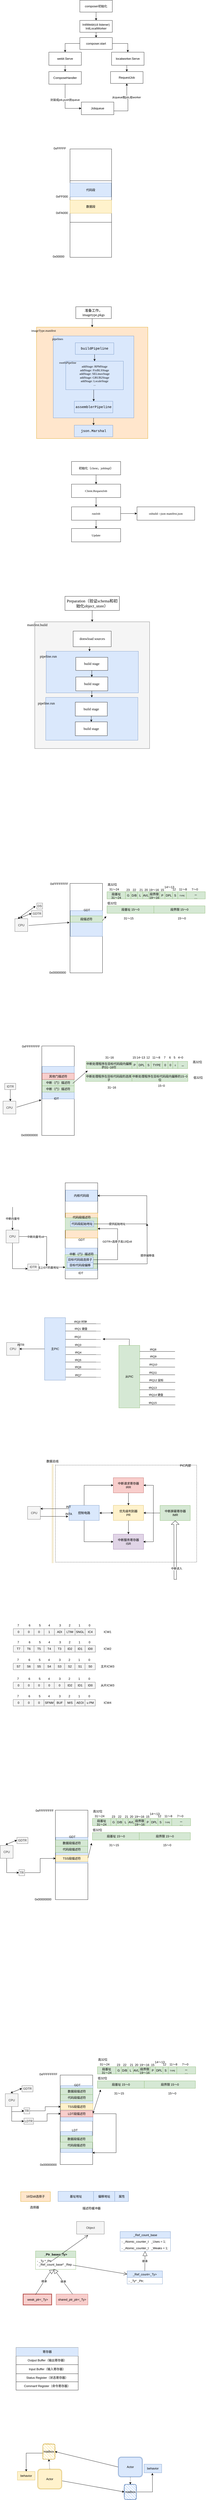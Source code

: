 <mxfile version="20.2.8" type="github">
  <diagram id="bUlH8hTkWng0hmFy_uGy" name="Page-1">
    <mxGraphModel dx="946" dy="548" grid="0" gridSize="10" guides="1" tooltips="1" connect="1" arrows="1" fold="1" page="1" pageScale="1" pageWidth="827" pageHeight="1169" math="0" shadow="0">
      <root>
        <mxCell id="0" />
        <mxCell id="1" parent="0" />
        <mxCell id="U3-4PwBG5j7vjIqN_zPh-6" value="" style="edgeStyle=orthogonalEdgeStyle;rounded=0;orthogonalLoop=1;jettySize=auto;html=1;" parent="1" source="U3-4PwBG5j7vjIqN_zPh-2" target="U3-4PwBG5j7vjIqN_zPh-5" edge="1">
          <mxGeometry relative="1" as="geometry" />
        </mxCell>
        <mxCell id="U3-4PwBG5j7vjIqN_zPh-2" value="composer初始化" style="rounded=0;whiteSpace=wrap;html=1;" parent="1" vertex="1">
          <mxGeometry x="327" y="86" width="129" height="47" as="geometry" />
        </mxCell>
        <mxCell id="U3-4PwBG5j7vjIqN_zPh-19" value="" style="edgeStyle=orthogonalEdgeStyle;rounded=0;orthogonalLoop=1;jettySize=auto;html=1;" parent="1" source="U3-4PwBG5j7vjIqN_zPh-5" target="U3-4PwBG5j7vjIqN_zPh-18" edge="1">
          <mxGeometry relative="1" as="geometry" />
        </mxCell>
        <mxCell id="U3-4PwBG5j7vjIqN_zPh-5" value="&lt;div&gt;&lt;span&gt;InitWeldr(cli listener)&lt;/span&gt;&lt;/div&gt;&lt;div&gt;&lt;span&gt;InitLocalWorker&lt;/span&gt;&lt;/div&gt;" style="rounded=0;whiteSpace=wrap;html=1;align=center;" parent="1" vertex="1">
          <mxGeometry x="327" y="166" width="129" height="47" as="geometry" />
        </mxCell>
        <mxCell id="U3-4PwBG5j7vjIqN_zPh-26" style="edgeStyle=orthogonalEdgeStyle;rounded=0;orthogonalLoop=1;jettySize=auto;html=1;exitX=0.5;exitY=1;exitDx=0;exitDy=0;entryX=0;entryY=0.5;entryDx=0;entryDy=0;" parent="1" source="U3-4PwBG5j7vjIqN_zPh-8" target="U3-4PwBG5j7vjIqN_zPh-24" edge="1">
          <mxGeometry relative="1" as="geometry" />
        </mxCell>
        <mxCell id="U3-4PwBG5j7vjIqN_zPh-27" value="封装成job,push到queue" style="edgeLabel;html=1;align=center;verticalAlign=middle;resizable=0;points=[];" parent="U3-4PwBG5j7vjIqN_zPh-26" vertex="1" connectable="0">
          <mxGeometry x="-0.23" y="-1" relative="1" as="geometry">
            <mxPoint as="offset" />
          </mxGeometry>
        </mxCell>
        <mxCell id="U3-4PwBG5j7vjIqN_zPh-8" value="&lt;div&gt;ComposeHandler&lt;/div&gt;" style="rounded=0;whiteSpace=wrap;html=1;align=center;" parent="1" vertex="1">
          <mxGeometry x="204" y="369" width="129" height="50" as="geometry" />
        </mxCell>
        <mxCell id="U3-4PwBG5j7vjIqN_zPh-10" value="RequestJob" style="rounded=0;whiteSpace=wrap;html=1;align=center;" parent="1" vertex="1">
          <mxGeometry x="449" y="369" width="129" height="47" as="geometry" />
        </mxCell>
        <mxCell id="U3-4PwBG5j7vjIqN_zPh-16" style="edgeStyle=orthogonalEdgeStyle;rounded=0;orthogonalLoop=1;jettySize=auto;html=1;exitX=0.5;exitY=1;exitDx=0;exitDy=0;entryX=0.5;entryY=0;entryDx=0;entryDy=0;" parent="1" source="U3-4PwBG5j7vjIqN_zPh-12" target="U3-4PwBG5j7vjIqN_zPh-8" edge="1">
          <mxGeometry relative="1" as="geometry" />
        </mxCell>
        <mxCell id="U3-4PwBG5j7vjIqN_zPh-12" value="weldr.Serve" style="rounded=0;whiteSpace=wrap;html=1;" parent="1" vertex="1">
          <mxGeometry x="204" y="292" width="129" height="52" as="geometry" />
        </mxCell>
        <mxCell id="U3-4PwBG5j7vjIqN_zPh-23" style="edgeStyle=orthogonalEdgeStyle;rounded=0;orthogonalLoop=1;jettySize=auto;html=1;exitX=0.5;exitY=1;exitDx=0;exitDy=0;entryX=0.5;entryY=0;entryDx=0;entryDy=0;" parent="1" source="U3-4PwBG5j7vjIqN_zPh-17" target="U3-4PwBG5j7vjIqN_zPh-10" edge="1">
          <mxGeometry relative="1" as="geometry" />
        </mxCell>
        <mxCell id="U3-4PwBG5j7vjIqN_zPh-17" value="localworker.Serve" style="rounded=0;whiteSpace=wrap;html=1;" parent="1" vertex="1">
          <mxGeometry x="453" y="292" width="129" height="52" as="geometry" />
        </mxCell>
        <mxCell id="U3-4PwBG5j7vjIqN_zPh-21" style="edgeStyle=orthogonalEdgeStyle;rounded=0;orthogonalLoop=1;jettySize=auto;html=1;exitX=0;exitY=0.5;exitDx=0;exitDy=0;entryX=0.5;entryY=0;entryDx=0;entryDy=0;" parent="1" source="U3-4PwBG5j7vjIqN_zPh-18" target="U3-4PwBG5j7vjIqN_zPh-12" edge="1">
          <mxGeometry relative="1" as="geometry" />
        </mxCell>
        <mxCell id="U3-4PwBG5j7vjIqN_zPh-22" style="edgeStyle=orthogonalEdgeStyle;rounded=0;orthogonalLoop=1;jettySize=auto;html=1;exitX=1;exitY=0.5;exitDx=0;exitDy=0;" parent="1" source="U3-4PwBG5j7vjIqN_zPh-18" target="U3-4PwBG5j7vjIqN_zPh-17" edge="1">
          <mxGeometry relative="1" as="geometry" />
        </mxCell>
        <mxCell id="U3-4PwBG5j7vjIqN_zPh-18" value="&lt;div&gt;composer.start&lt;/div&gt;" style="rounded=0;whiteSpace=wrap;html=1;align=center;" parent="1" vertex="1">
          <mxGeometry x="327" y="234" width="129" height="47" as="geometry" />
        </mxCell>
        <mxCell id="U3-4PwBG5j7vjIqN_zPh-28" style="edgeStyle=orthogonalEdgeStyle;rounded=0;orthogonalLoop=1;jettySize=auto;html=1;entryX=0.5;entryY=1;entryDx=0;entryDy=0;exitX=1;exitY=0.5;exitDx=0;exitDy=0;exitPerimeter=0;" parent="1" source="U3-4PwBG5j7vjIqN_zPh-24" target="U3-4PwBG5j7vjIqN_zPh-10" edge="1">
          <mxGeometry relative="1" as="geometry">
            <Array as="points">
              <mxPoint x="459" y="525" />
              <mxPoint x="518" y="525" />
              <mxPoint x="518" y="478" />
              <mxPoint x="514" y="478" />
            </Array>
          </mxGeometry>
        </mxCell>
        <mxCell id="U3-4PwBG5j7vjIqN_zPh-29" value="从queue取job,给worker" style="edgeLabel;html=1;align=center;verticalAlign=middle;resizable=0;points=[];" parent="U3-4PwBG5j7vjIqN_zPh-28" vertex="1" connectable="0">
          <mxGeometry x="0.413" y="2" relative="1" as="geometry">
            <mxPoint as="offset" />
          </mxGeometry>
        </mxCell>
        <mxCell id="U3-4PwBG5j7vjIqN_zPh-24" value="Jobqueue" style="rounded=0;whiteSpace=wrap;html=1;align=center;" parent="1" vertex="1">
          <mxGeometry x="333" y="490" width="129" height="50" as="geometry" />
        </mxCell>
        <mxCell id="U3-4PwBG5j7vjIqN_zPh-52" style="edgeStyle=orthogonalEdgeStyle;rounded=0;orthogonalLoop=1;jettySize=auto;html=1;exitX=0.5;exitY=1;exitDx=0;exitDy=0;entryX=0.5;entryY=0;entryDx=0;entryDy=0;" parent="1" source="U3-4PwBG5j7vjIqN_zPh-30" target="U3-4PwBG5j7vjIqN_zPh-45" edge="1">
          <mxGeometry relative="1" as="geometry" />
        </mxCell>
        <mxCell id="U3-4PwBG5j7vjIqN_zPh-30" value="&lt;font face=&quot;Lucida Console&quot; style=&quot;font-size: 14px&quot;&gt;准备工作，imagetype,pkgs&lt;/font&gt;" style="rounded=0;whiteSpace=wrap;html=1;" parent="1" vertex="1">
          <mxGeometry x="311" y="1302" width="141" height="47" as="geometry" />
        </mxCell>
        <mxCell id="U3-4PwBG5j7vjIqN_zPh-34" value="" style="edgeStyle=orthogonalEdgeStyle;rounded=0;orthogonalLoop=1;jettySize=auto;html=1;" parent="1" edge="1">
          <mxGeometry relative="1" as="geometry">
            <mxPoint x="399.5" y="877" as="targetPoint" />
          </mxGeometry>
        </mxCell>
        <mxCell id="U3-4PwBG5j7vjIqN_zPh-36" value="" style="edgeStyle=orthogonalEdgeStyle;rounded=0;orthogonalLoop=1;jettySize=auto;html=1;" parent="1" edge="1">
          <mxGeometry relative="1" as="geometry">
            <mxPoint x="399.5" y="954" as="targetPoint" />
          </mxGeometry>
        </mxCell>
        <mxCell id="U3-4PwBG5j7vjIqN_zPh-51" style="edgeStyle=orthogonalEdgeStyle;rounded=0;orthogonalLoop=1;jettySize=auto;html=1;exitX=0.5;exitY=0;exitDx=0;exitDy=0;entryX=0.5;entryY=0;entryDx=0;entryDy=0;" parent="1" source="U3-4PwBG5j7vjIqN_zPh-45" target="U3-4PwBG5j7vjIqN_zPh-39" edge="1">
          <mxGeometry relative="1" as="geometry" />
        </mxCell>
        <mxCell id="U3-4PwBG5j7vjIqN_zPh-53" style="edgeStyle=orthogonalEdgeStyle;rounded=0;orthogonalLoop=1;jettySize=auto;html=1;exitX=0.5;exitY=0;exitDx=0;exitDy=0;entryX=0.5;entryY=0;entryDx=0;entryDy=0;" parent="1" source="U3-4PwBG5j7vjIqN_zPh-45" target="U3-4PwBG5j7vjIqN_zPh-39" edge="1">
          <mxGeometry relative="1" as="geometry" />
        </mxCell>
        <mxCell id="U3-4PwBG5j7vjIqN_zPh-45" value="" style="whiteSpace=wrap;html=1;aspect=fixed;fillColor=#ffe6cc;strokeColor=#d79b00;" parent="1" vertex="1">
          <mxGeometry x="155" y="1383" width="442" height="442" as="geometry" />
        </mxCell>
        <mxCell id="U3-4PwBG5j7vjIqN_zPh-54" value="" style="edgeStyle=orthogonalEdgeStyle;rounded=0;orthogonalLoop=1;jettySize=auto;html=1;" parent="1" source="U3-4PwBG5j7vjIqN_zPh-39" target="U3-4PwBG5j7vjIqN_zPh-49" edge="1">
          <mxGeometry relative="1" as="geometry" />
        </mxCell>
        <mxCell id="U3-4PwBG5j7vjIqN_zPh-39" value="" style="rounded=0;whiteSpace=wrap;html=1;fillColor=#dae8fc;strokeColor=#6c8ebf;" parent="1" vertex="1">
          <mxGeometry x="221.5" y="1418" width="320" height="325" as="geometry" />
        </mxCell>
        <mxCell id="U3-4PwBG5j7vjIqN_zPh-47" value="&lt;font face=&quot;Lucida Console&quot;&gt;imageType.manifest&lt;/font&gt;" style="text;html=1;strokeColor=none;fillColor=none;align=center;verticalAlign=middle;whiteSpace=wrap;rounded=0;" parent="1" vertex="1">
          <mxGeometry x="163" y="1387" width="40" height="20" as="geometry" />
        </mxCell>
        <mxCell id="U3-4PwBG5j7vjIqN_zPh-49" value="&lt;div style=&quot;line-height: 19px&quot;&gt;&lt;font face=&quot;consolas, courier new, monospace&quot;&gt;&lt;span style=&quot;font-size: 14px&quot;&gt;json.Marshal&lt;/span&gt;&lt;/font&gt;&lt;br&gt;&lt;/div&gt;" style="rounded=0;whiteSpace=wrap;html=1;fillColor=#dae8fc;strokeColor=#6c8ebf;" parent="1" vertex="1">
          <mxGeometry x="305" y="1772" width="153" height="46" as="geometry" />
        </mxCell>
        <mxCell id="U3-4PwBG5j7vjIqN_zPh-55" value="&lt;font face=&quot;Lucida Console&quot;&gt;pipelines&lt;/font&gt;" style="text;html=1;strokeColor=none;fillColor=none;align=center;verticalAlign=middle;whiteSpace=wrap;rounded=0;" parent="1" vertex="1">
          <mxGeometry x="219" y="1420" width="40" height="20" as="geometry" />
        </mxCell>
        <mxCell id="U3-4PwBG5j7vjIqN_zPh-63" value="" style="edgeStyle=orthogonalEdgeStyle;rounded=0;orthogonalLoop=1;jettySize=auto;html=1;" parent="1" source="U3-4PwBG5j7vjIqN_zPh-56" target="U3-4PwBG5j7vjIqN_zPh-57" edge="1">
          <mxGeometry relative="1" as="geometry" />
        </mxCell>
        <mxCell id="U3-4PwBG5j7vjIqN_zPh-56" value="&lt;div style=&quot;line-height: 19px&quot;&gt;&lt;font face=&quot;consolas, courier new, monospace&quot;&gt;&lt;span style=&quot;font-size: 14px&quot;&gt;buildPipeline&lt;/span&gt;&lt;/font&gt;&lt;br&gt;&lt;/div&gt;" style="rounded=0;whiteSpace=wrap;html=1;fillColor=#dae8fc;strokeColor=#6c8ebf;" parent="1" vertex="1">
          <mxGeometry x="309" y="1445" width="153" height="46" as="geometry" />
        </mxCell>
        <mxCell id="U3-4PwBG5j7vjIqN_zPh-64" style="edgeStyle=orthogonalEdgeStyle;rounded=0;orthogonalLoop=1;jettySize=auto;html=1;exitX=0.5;exitY=1;exitDx=0;exitDy=0;" parent="1" source="U3-4PwBG5j7vjIqN_zPh-57" edge="1">
          <mxGeometry relative="1" as="geometry">
            <mxPoint x="382" y="1677" as="targetPoint" />
            <Array as="points">
              <mxPoint x="382" y="1631" />
            </Array>
          </mxGeometry>
        </mxCell>
        <mxCell id="U3-4PwBG5j7vjIqN_zPh-57" value="&lt;font face=&quot;Lucida Console&quot;&gt;addStage: RPMStage&lt;br&gt;&lt;/font&gt;&lt;span style=&quot;font-family: &amp;#34;lucida console&amp;#34;&quot;&gt;addStage&lt;/span&gt;&lt;span style=&quot;font-family: &amp;#34;lucida console&amp;#34;&quot;&gt;:&amp;nbsp;&lt;/span&gt;&lt;font face=&quot;lucida console&quot;&gt;FixBLSStage&lt;br&gt;&lt;/font&gt;&lt;span style=&quot;font-family: &amp;#34;lucida console&amp;#34;&quot;&gt;addStage&lt;/span&gt;&lt;span style=&quot;font-family: &amp;#34;lucida console&amp;#34;&quot;&gt;:&amp;nbsp;&lt;/span&gt;&lt;font face=&quot;lucida console&quot;&gt;SELinuxStage&lt;br&gt;&lt;/font&gt;&lt;span style=&quot;font-family: &amp;#34;lucida console&amp;#34;&quot;&gt;addStage&lt;/span&gt;&lt;span style=&quot;font-family: &amp;#34;lucida console&amp;#34;&quot;&gt;:&amp;nbsp;&lt;/span&gt;&lt;font face=&quot;lucida console&quot;&gt;GRUB2Stage&lt;br&gt;&lt;/font&gt;&lt;span style=&quot;font-family: &amp;#34;lucida console&amp;#34;&quot;&gt;addStage&lt;/span&gt;&lt;span style=&quot;font-family: &amp;#34;lucida console&amp;#34;&quot;&gt;:&amp;nbsp;&lt;/span&gt;&lt;font face=&quot;lucida console&quot;&gt;LocaleStage&lt;br&gt;...&lt;br&gt;&lt;/font&gt;" style="rounded=0;whiteSpace=wrap;html=1;fillColor=#dae8fc;strokeColor=#6c8ebf;" parent="1" vertex="1">
          <mxGeometry x="271" y="1518" width="229" height="113" as="geometry" />
        </mxCell>
        <mxCell id="U3-4PwBG5j7vjIqN_zPh-58" value="&lt;div style=&quot;line-height: 19px&quot;&gt;&lt;font face=&quot;consolas, courier new, monospace&quot;&gt;&lt;span style=&quot;font-size: 14px&quot;&gt;assemblerPipeline&lt;/span&gt;&lt;/font&gt;&lt;br&gt;&lt;/div&gt;" style="rounded=0;whiteSpace=wrap;html=1;fillColor=#dae8fc;strokeColor=#6c8ebf;" parent="1" vertex="1">
          <mxGeometry x="305" y="1677" width="153" height="46" as="geometry" />
        </mxCell>
        <mxCell id="U3-4PwBG5j7vjIqN_zPh-67" value="&lt;font face=&quot;Lucida Console&quot; style=&quot;font-size: 12px&quot;&gt;rootfsPipeline&lt;/font&gt;" style="text;html=1;strokeColor=none;fillColor=none;align=center;verticalAlign=middle;whiteSpace=wrap;rounded=0;" parent="1" vertex="1">
          <mxGeometry x="259" y="1514" width="40" height="20" as="geometry" />
        </mxCell>
        <mxCell id="U3-4PwBG5j7vjIqN_zPh-70" value="" style="edgeStyle=orthogonalEdgeStyle;rounded=0;orthogonalLoop=1;jettySize=auto;html=1;" parent="1" source="U3-4PwBG5j7vjIqN_zPh-68" target="U3-4PwBG5j7vjIqN_zPh-69" edge="1">
          <mxGeometry relative="1" as="geometry" />
        </mxCell>
        <mxCell id="U3-4PwBG5j7vjIqN_zPh-68" value="&lt;font face=&quot;Lucida Console&quot;&gt;初始化（client，jobImpl）&lt;/font&gt;" style="rounded=0;whiteSpace=wrap;html=1;" parent="1" vertex="1">
          <mxGeometry x="294" y="1916" width="195" height="53" as="geometry" />
        </mxCell>
        <mxCell id="U3-4PwBG5j7vjIqN_zPh-73" value="" style="edgeStyle=orthogonalEdgeStyle;rounded=0;orthogonalLoop=1;jettySize=auto;html=1;" parent="1" source="U3-4PwBG5j7vjIqN_zPh-69" target="U3-4PwBG5j7vjIqN_zPh-72" edge="1">
          <mxGeometry relative="1" as="geometry" />
        </mxCell>
        <mxCell id="U3-4PwBG5j7vjIqN_zPh-69" value="&lt;font face=&quot;Lucida Console&quot;&gt;Client.RequestJob&lt;/font&gt;" style="rounded=0;whiteSpace=wrap;html=1;" parent="1" vertex="1">
          <mxGeometry x="294" y="2006" width="195" height="53" as="geometry" />
        </mxCell>
        <mxCell id="U3-4PwBG5j7vjIqN_zPh-75" value="" style="edgeStyle=orthogonalEdgeStyle;rounded=0;orthogonalLoop=1;jettySize=auto;html=1;" parent="1" source="U3-4PwBG5j7vjIqN_zPh-72" target="U3-4PwBG5j7vjIqN_zPh-74" edge="1">
          <mxGeometry relative="1" as="geometry" />
        </mxCell>
        <mxCell id="U3-4PwBG5j7vjIqN_zPh-77" value="" style="edgeStyle=orthogonalEdgeStyle;rounded=0;orthogonalLoop=1;jettySize=auto;html=1;" parent="1" source="U3-4PwBG5j7vjIqN_zPh-72" target="U3-4PwBG5j7vjIqN_zPh-76" edge="1">
          <mxGeometry relative="1" as="geometry" />
        </mxCell>
        <mxCell id="U3-4PwBG5j7vjIqN_zPh-72" value="&lt;font face=&quot;Lucida Console&quot;&gt;runJob&lt;/font&gt;" style="rounded=0;whiteSpace=wrap;html=1;" parent="1" vertex="1">
          <mxGeometry x="294" y="2096" width="195" height="53" as="geometry" />
        </mxCell>
        <mxCell id="U3-4PwBG5j7vjIqN_zPh-74" value="&lt;font face=&quot;Lucida Console&quot;&gt;Update&lt;/font&gt;" style="rounded=0;whiteSpace=wrap;html=1;" parent="1" vertex="1">
          <mxGeometry x="294" y="2182" width="195" height="53" as="geometry" />
        </mxCell>
        <mxCell id="U3-4PwBG5j7vjIqN_zPh-76" value="&lt;font face=&quot;Lucida Console&quot;&gt;osbuild --json manifest.json&lt;/font&gt;" style="rounded=0;whiteSpace=wrap;html=1;" parent="1" vertex="1">
          <mxGeometry x="554" y="2096" width="229" height="53" as="geometry" />
        </mxCell>
        <mxCell id="iq1kKb7xA_L9YBXKJkqq-4" value="" style="edgeStyle=orthogonalEdgeStyle;rounded=0;orthogonalLoop=1;jettySize=auto;html=1;" parent="1" source="iq1kKb7xA_L9YBXKJkqq-2" target="iq1kKb7xA_L9YBXKJkqq-3" edge="1">
          <mxGeometry relative="1" as="geometry" />
        </mxCell>
        <mxCell id="iq1kKb7xA_L9YBXKJkqq-2" value="&lt;font face=&quot;Lucida Console&quot;&gt;&lt;span style=&quot;font-size: 16px ; text-align: left ; background-color: rgb(255 , 255 , 255)&quot;&gt;Preparation（验证&lt;/span&gt;&lt;span style=&quot;font-size: 16px ; text-align: left ; background-color: rgb(255 , 255 , 255)&quot;&gt;schema和初始化object_store&lt;/span&gt;&lt;span style=&quot;font-size: 16px ; text-align: left ; background-color: rgb(255 , 255 , 255)&quot;&gt;）&lt;/span&gt;&lt;/font&gt;" style="rounded=0;whiteSpace=wrap;html=1;" parent="1" vertex="1">
          <mxGeometry x="268" y="2451" width="216" height="56" as="geometry" />
        </mxCell>
        <mxCell id="iq1kKb7xA_L9YBXKJkqq-3" value="&lt;div style=&quot;text-align: left&quot;&gt;&lt;br&gt;&lt;/div&gt;" style="rounded=0;whiteSpace=wrap;html=1;fillColor=#f5f5f5;strokeColor=#666666;fontColor=#333333;" parent="1" vertex="1">
          <mxGeometry x="148" y="2552" width="456" height="503" as="geometry" />
        </mxCell>
        <mxCell id="iq1kKb7xA_L9YBXKJkqq-9" style="edgeStyle=orthogonalEdgeStyle;rounded=0;orthogonalLoop=1;jettySize=auto;html=1;exitX=0.5;exitY=1;exitDx=0;exitDy=0;entryX=0.47;entryY=0;entryDx=0;entryDy=0;entryPerimeter=0;" parent="1" source="iq1kKb7xA_L9YBXKJkqq-5" target="iq1kKb7xA_L9YBXKJkqq-7" edge="1">
          <mxGeometry relative="1" as="geometry" />
        </mxCell>
        <mxCell id="iq1kKb7xA_L9YBXKJkqq-5" value="&lt;font face=&quot;Lucida Console&quot; style=&quot;font-size: 14px&quot;&gt;donwload sources&lt;/font&gt;" style="rounded=0;whiteSpace=wrap;html=1;" parent="1" vertex="1">
          <mxGeometry x="300.5" y="2589" width="151" height="62" as="geometry" />
        </mxCell>
        <mxCell id="iq1kKb7xA_L9YBXKJkqq-7" value="" style="rounded=0;whiteSpace=wrap;html=1;fillColor=#dae8fc;strokeColor=#6c8ebf;" parent="1" vertex="1">
          <mxGeometry x="193.5" y="2669" width="366" height="165" as="geometry" />
        </mxCell>
        <mxCell id="iq1kKb7xA_L9YBXKJkqq-17" value="" style="edgeStyle=orthogonalEdgeStyle;rounded=0;orthogonalLoop=1;jettySize=auto;html=1;" parent="1" source="iq1kKb7xA_L9YBXKJkqq-8" target="iq1kKb7xA_L9YBXKJkqq-14" edge="1">
          <mxGeometry relative="1" as="geometry" />
        </mxCell>
        <mxCell id="iq1kKb7xA_L9YBXKJkqq-8" value="&lt;font face=&quot;Lucida Console&quot; style=&quot;font-size: 14px&quot;&gt;build stage&lt;/font&gt;" style="rounded=0;whiteSpace=wrap;html=1;" parent="1" vertex="1">
          <mxGeometry x="311" y="2693" width="127" height="52" as="geometry" />
        </mxCell>
        <mxCell id="iq1kKb7xA_L9YBXKJkqq-11" value="" style="rounded=0;whiteSpace=wrap;html=1;fillColor=#dae8fc;strokeColor=#6c8ebf;" parent="1" vertex="1">
          <mxGeometry x="191.5" y="2852" width="366" height="170" as="geometry" />
        </mxCell>
        <mxCell id="iq1kKb7xA_L9YBXKJkqq-13" style="edgeStyle=orthogonalEdgeStyle;rounded=0;orthogonalLoop=1;jettySize=auto;html=1;exitX=0.5;exitY=1;exitDx=0;exitDy=0;" parent="1" source="iq1kKb7xA_L9YBXKJkqq-7" target="iq1kKb7xA_L9YBXKJkqq-7" edge="1">
          <mxGeometry relative="1" as="geometry" />
        </mxCell>
        <mxCell id="iq1kKb7xA_L9YBXKJkqq-20" style="edgeStyle=orthogonalEdgeStyle;rounded=0;orthogonalLoop=1;jettySize=auto;html=1;exitX=0.5;exitY=1;exitDx=0;exitDy=0;" parent="1" source="iq1kKb7xA_L9YBXKJkqq-14" target="iq1kKb7xA_L9YBXKJkqq-11" edge="1">
          <mxGeometry relative="1" as="geometry" />
        </mxCell>
        <mxCell id="iq1kKb7xA_L9YBXKJkqq-14" value="&lt;font face=&quot;Lucida Console&quot; style=&quot;font-size: 14px&quot;&gt;build stage&lt;/font&gt;" style="rounded=0;whiteSpace=wrap;html=1;" parent="1" vertex="1">
          <mxGeometry x="311" y="2771" width="127" height="55" as="geometry" />
        </mxCell>
        <mxCell id="iq1kKb7xA_L9YBXKJkqq-18" value="" style="edgeStyle=orthogonalEdgeStyle;rounded=0;orthogonalLoop=1;jettySize=auto;html=1;" parent="1" source="iq1kKb7xA_L9YBXKJkqq-15" target="iq1kKb7xA_L9YBXKJkqq-16" edge="1">
          <mxGeometry relative="1" as="geometry" />
        </mxCell>
        <mxCell id="iq1kKb7xA_L9YBXKJkqq-15" value="&lt;font face=&quot;Lucida Console&quot; style=&quot;font-size: 14px&quot;&gt;build stage&lt;/font&gt;" style="rounded=0;whiteSpace=wrap;html=1;" parent="1" vertex="1">
          <mxGeometry x="309" y="2871" width="127" height="55" as="geometry" />
        </mxCell>
        <mxCell id="iq1kKb7xA_L9YBXKJkqq-16" value="&lt;font face=&quot;Lucida Console&quot; style=&quot;font-size: 14px&quot;&gt;build stage&lt;/font&gt;" style="rounded=0;whiteSpace=wrap;html=1;" parent="1" vertex="1">
          <mxGeometry x="309" y="2949" width="127" height="55" as="geometry" />
        </mxCell>
        <mxCell id="iq1kKb7xA_L9YBXKJkqq-21" value="&lt;font face=&quot;Lucida Console&quot; style=&quot;font-size: 14px&quot;&gt;manifest.build&lt;/font&gt;" style="text;html=1;strokeColor=none;fillColor=none;align=center;verticalAlign=middle;whiteSpace=wrap;rounded=0;" parent="1" vertex="1">
          <mxGeometry x="138" y="2555" width="40" height="20" as="geometry" />
        </mxCell>
        <mxCell id="iq1kKb7xA_L9YBXKJkqq-22" value="&lt;font face=&quot;Lucida Console&quot; style=&quot;font-size: 14px&quot;&gt;pipeline.run&lt;/font&gt;" style="text;html=1;strokeColor=none;fillColor=none;align=center;verticalAlign=middle;whiteSpace=wrap;rounded=0;" parent="1" vertex="1">
          <mxGeometry x="182" y="2680" width="40" height="20" as="geometry" />
        </mxCell>
        <mxCell id="iq1kKb7xA_L9YBXKJkqq-23" value="&lt;font face=&quot;Lucida Console&quot; style=&quot;font-size: 14px&quot;&gt;pipeline.run&lt;/font&gt;" style="text;html=1;strokeColor=none;fillColor=none;align=center;verticalAlign=middle;whiteSpace=wrap;rounded=0;" parent="1" vertex="1">
          <mxGeometry x="174" y="2866" width="40" height="20" as="geometry" />
        </mxCell>
        <mxCell id="d7daQP97W9qkn_uoTllx-1" value="" style="rounded=0;whiteSpace=wrap;html=1;" parent="1" vertex="1">
          <mxGeometry x="288" y="676" width="165" height="430" as="geometry" />
        </mxCell>
        <mxCell id="d7daQP97W9qkn_uoTllx-2" value="0x00000" style="text;html=1;strokeColor=none;fillColor=none;align=center;verticalAlign=middle;whiteSpace=wrap;rounded=0;" parent="1" vertex="1">
          <mxGeometry x="217" y="1093" width="51" height="20" as="geometry" />
        </mxCell>
        <mxCell id="d7daQP97W9qkn_uoTllx-3" value="0xFFFFF" style="text;html=1;strokeColor=none;fillColor=none;align=center;verticalAlign=middle;whiteSpace=wrap;rounded=0;" parent="1" vertex="1">
          <mxGeometry x="222" y="664" width="51" height="20" as="geometry" />
        </mxCell>
        <mxCell id="d7daQP97W9qkn_uoTllx-4" value="" style="rounded=0;whiteSpace=wrap;html=1;" parent="1" vertex="1">
          <mxGeometry x="288" y="802" width="165" height="165" as="geometry" />
        </mxCell>
        <mxCell id="d7daQP97W9qkn_uoTllx-7" value="代码段" style="rounded=0;whiteSpace=wrap;html=1;fillColor=#dae8fc;strokeColor=#6c8ebf;" parent="1" vertex="1">
          <mxGeometry x="288" y="811" width="164" height="55" as="geometry" />
        </mxCell>
        <mxCell id="d7daQP97W9qkn_uoTllx-8" value="数据段" style="rounded=0;whiteSpace=wrap;html=1;fillColor=#fff2cc;strokeColor=#d6b656;" parent="1" vertex="1">
          <mxGeometry x="288" y="879" width="165" height="52" as="geometry" />
        </mxCell>
        <mxCell id="d7daQP97W9qkn_uoTllx-9" value="0xFF000" style="text;html=1;strokeColor=none;fillColor=none;align=center;verticalAlign=middle;whiteSpace=wrap;rounded=0;" parent="1" vertex="1">
          <mxGeometry x="236" y="855" width="40" height="20" as="geometry" />
        </mxCell>
        <mxCell id="d7daQP97W9qkn_uoTllx-11" value="0xFA000" style="text;html=1;strokeColor=none;fillColor=none;align=center;verticalAlign=middle;whiteSpace=wrap;rounded=0;" parent="1" vertex="1">
          <mxGeometry x="236" y="920" width="40" height="20" as="geometry" />
        </mxCell>
        <mxCell id="d7daQP97W9qkn_uoTllx-12" value="" style="rounded=0;whiteSpace=wrap;html=1;" parent="1" vertex="1">
          <mxGeometry x="288" y="3590" width="129" height="355" as="geometry" />
        </mxCell>
        <mxCell id="d7daQP97W9qkn_uoTllx-13" value="0x00000000" style="text;html=1;strokeColor=none;fillColor=none;align=center;verticalAlign=middle;whiteSpace=wrap;rounded=0;" parent="1" vertex="1">
          <mxGeometry x="219" y="3934" width="40" height="20" as="geometry" />
        </mxCell>
        <mxCell id="d7daQP97W9qkn_uoTllx-14" value="0xFFFFFFFF" style="text;html=1;strokeColor=none;fillColor=none;align=center;verticalAlign=middle;whiteSpace=wrap;rounded=0;" parent="1" vertex="1">
          <mxGeometry x="225" y="3582" width="40" height="20" as="geometry" />
        </mxCell>
        <mxCell id="d7daQP97W9qkn_uoTllx-15" value="" style="rounded=0;whiteSpace=wrap;html=1;fillColor=#dae8fc;strokeColor=#6c8ebf;" parent="1" vertex="1">
          <mxGeometry x="289" y="3698" width="128" height="102" as="geometry" />
        </mxCell>
        <mxCell id="d7daQP97W9qkn_uoTllx-16" value="GDT" style="text;html=1;strokeColor=none;fillColor=none;align=center;verticalAlign=middle;whiteSpace=wrap;rounded=0;" parent="1" vertex="1">
          <mxGeometry x="335" y="3686" width="40" height="20" as="geometry" />
        </mxCell>
        <mxCell id="d7daQP97W9qkn_uoTllx-17" value="段描述符" style="rounded=0;whiteSpace=wrap;html=1;fillColor=#d5e8d4;strokeColor=#82b366;" parent="1" vertex="1">
          <mxGeometry x="289" y="3719" width="128" height="25" as="geometry" />
        </mxCell>
        <mxCell id="d7daQP97W9qkn_uoTllx-20" value="" style="endArrow=classic;html=1;" parent="1" edge="1">
          <mxGeometry width="50" height="50" relative="1" as="geometry">
            <mxPoint x="417" y="3737.5" as="sourcePoint" />
            <mxPoint x="432" y="3720.5" as="targetPoint" />
          </mxGeometry>
        </mxCell>
        <mxCell id="d7daQP97W9qkn_uoTllx-22" value="高32位" style="text;html=1;strokeColor=none;fillColor=none;align=center;verticalAlign=middle;whiteSpace=wrap;rounded=0;" parent="1" vertex="1">
          <mxGeometry x="436" y="3585" width="40" height="20" as="geometry" />
        </mxCell>
        <mxCell id="d7daQP97W9qkn_uoTllx-25" value="低32位" style="text;html=1;strokeColor=none;fillColor=none;align=center;verticalAlign=middle;whiteSpace=wrap;rounded=0;" parent="1" vertex="1">
          <mxGeometry x="435" y="3659" width="40" height="20" as="geometry" />
        </mxCell>
        <mxCell id="d7daQP97W9qkn_uoTllx-26" value="CPU" style="whiteSpace=wrap;html=1;aspect=fixed;fillColor=#f5f5f5;strokeColor=#666666;fontColor=#333333;" parent="1" vertex="1">
          <mxGeometry x="69" y="3730" width="51" height="51" as="geometry" />
        </mxCell>
        <mxCell id="d7daQP97W9qkn_uoTllx-27" value="DS" style="rounded=0;whiteSpace=wrap;html=1;fillColor=#f5f5f5;strokeColor=#666666;fontColor=#333333;" parent="1" vertex="1">
          <mxGeometry x="156" y="3668" width="23" height="24" as="geometry" />
        </mxCell>
        <mxCell id="d7daQP97W9qkn_uoTllx-31" value="GDTR" style="rounded=0;whiteSpace=wrap;html=1;fillColor=#f5f5f5;strokeColor=#666666;fontColor=#333333;" parent="1" vertex="1">
          <mxGeometry x="135" y="3698" width="44" height="24.75" as="geometry" />
        </mxCell>
        <mxCell id="d7daQP97W9qkn_uoTllx-33" value="" style="endArrow=classic;startArrow=classic;html=1;" parent="1" edge="1">
          <mxGeometry width="50" height="50" relative="1" as="geometry">
            <mxPoint x="81" y="3730" as="sourcePoint" />
            <mxPoint x="151" y="3680" as="targetPoint" />
          </mxGeometry>
        </mxCell>
        <mxCell id="d7daQP97W9qkn_uoTllx-34" value="" style="endArrow=classic;startArrow=classic;html=1;" parent="1" edge="1">
          <mxGeometry width="50" height="50" relative="1" as="geometry">
            <mxPoint x="90" y="3727" as="sourcePoint" />
            <mxPoint x="135" y="3709" as="targetPoint" />
          </mxGeometry>
        </mxCell>
        <mxCell id="d7daQP97W9qkn_uoTllx-37" value="" style="endArrow=classic;html=1;" parent="1" edge="1">
          <mxGeometry width="50" height="50" relative="1" as="geometry">
            <mxPoint x="124" y="3757" as="sourcePoint" />
            <mxPoint x="286" y="3745" as="targetPoint" />
          </mxGeometry>
        </mxCell>
        <mxCell id="d7daQP97W9qkn_uoTllx-106" value="" style="shape=table;html=1;whiteSpace=wrap;startSize=0;container=1;collapsible=0;childLayout=tableLayout;fillColor=#d5e8d4;strokeColor=#82b366;" parent="1" vertex="1">
          <mxGeometry x="435" y="3679" width="389" height="29.5" as="geometry" />
        </mxCell>
        <mxCell id="d7daQP97W9qkn_uoTllx-107" value="" style="shape=partialRectangle;html=1;whiteSpace=wrap;collapsible=0;dropTarget=0;pointerEvents=0;fillColor=none;top=0;left=0;bottom=0;right=0;points=[[0,0.5],[1,0.5]];portConstraint=eastwest;" parent="d7daQP97W9qkn_uoTllx-106" vertex="1">
          <mxGeometry width="389" height="30" as="geometry" />
        </mxCell>
        <mxCell id="d7daQP97W9qkn_uoTllx-108" value="段基址 15～0" style="shape=partialRectangle;html=1;whiteSpace=wrap;connectable=0;fillColor=none;top=0;left=0;bottom=0;right=0;overflow=hidden;pointerEvents=1;" parent="d7daQP97W9qkn_uoTllx-107" vertex="1">
          <mxGeometry width="186" height="30" as="geometry" />
        </mxCell>
        <mxCell id="d7daQP97W9qkn_uoTllx-109" value="段界限 15～0" style="shape=partialRectangle;html=1;whiteSpace=wrap;connectable=0;fillColor=none;top=0;left=0;bottom=0;right=0;overflow=hidden;pointerEvents=1;" parent="d7daQP97W9qkn_uoTllx-107" vertex="1">
          <mxGeometry x="186" width="203" height="30" as="geometry" />
        </mxCell>
        <mxCell id="d7daQP97W9qkn_uoTllx-119" value="15～0" style="text;html=1;strokeColor=none;fillColor=none;align=center;verticalAlign=middle;whiteSpace=wrap;rounded=0;" parent="1" vertex="1">
          <mxGeometry x="712" y="3719" width="40" height="20" as="geometry" />
        </mxCell>
        <mxCell id="d7daQP97W9qkn_uoTllx-120" value="31～15" style="text;html=1;strokeColor=none;fillColor=none;align=center;verticalAlign=middle;whiteSpace=wrap;rounded=0;" parent="1" vertex="1">
          <mxGeometry x="493" y="3719" width="56" height="20" as="geometry" />
        </mxCell>
        <mxCell id="d7daQP97W9qkn_uoTllx-121" value="" style="shape=table;html=1;whiteSpace=wrap;startSize=0;container=1;collapsible=0;childLayout=tableLayout;fillColor=#d5e8d4;strokeColor=#82b366;" parent="1" vertex="1">
          <mxGeometry x="435" y="3623" width="390" height="28.75" as="geometry" />
        </mxCell>
        <mxCell id="d7daQP97W9qkn_uoTllx-122" value="" style="shape=partialRectangle;html=1;whiteSpace=wrap;collapsible=0;dropTarget=0;pointerEvents=0;fillColor=none;top=0;left=0;bottom=0;right=0;points=[[0,0.5],[1,0.5]];portConstraint=eastwest;" parent="d7daQP97W9qkn_uoTllx-121" vertex="1">
          <mxGeometry width="390" height="29" as="geometry" />
        </mxCell>
        <mxCell id="d7daQP97W9qkn_uoTllx-123" value="段基址&lt;br&gt;31～24" style="shape=partialRectangle;html=1;whiteSpace=wrap;connectable=0;fillColor=none;top=0;left=0;bottom=0;right=0;overflow=hidden;pointerEvents=1;" parent="d7daQP97W9qkn_uoTllx-122" vertex="1">
          <mxGeometry width="73" height="29" as="geometry" />
        </mxCell>
        <mxCell id="d7daQP97W9qkn_uoTllx-124" value="G" style="shape=partialRectangle;html=1;whiteSpace=wrap;connectable=0;fillColor=none;top=0;left=0;bottom=0;right=0;overflow=hidden;pointerEvents=1;" parent="d7daQP97W9qkn_uoTllx-122" vertex="1">
          <mxGeometry x="73" width="22" height="29" as="geometry" />
        </mxCell>
        <mxCell id="d7daQP97W9qkn_uoTllx-127" value="D/B" style="shape=partialRectangle;html=1;whiteSpace=wrap;connectable=0;fillColor=none;top=0;left=0;bottom=0;right=0;overflow=hidden;pointerEvents=1;" parent="d7daQP97W9qkn_uoTllx-122" vertex="1">
          <mxGeometry x="95" width="26" height="29" as="geometry" />
        </mxCell>
        <mxCell id="d7daQP97W9qkn_uoTllx-126" value="L" style="shape=partialRectangle;html=1;whiteSpace=wrap;connectable=0;fillColor=none;top=0;left=0;bottom=0;right=0;overflow=hidden;pointerEvents=1;" parent="d7daQP97W9qkn_uoTllx-122" vertex="1">
          <mxGeometry x="121" width="21" height="29" as="geometry" />
        </mxCell>
        <mxCell id="d7daQP97W9qkn_uoTllx-125" value="AVL" style="shape=partialRectangle;html=1;whiteSpace=wrap;connectable=0;fillColor=none;top=0;left=0;bottom=0;right=0;overflow=hidden;pointerEvents=1;" parent="d7daQP97W9qkn_uoTllx-122" vertex="1">
          <mxGeometry x="142" width="24" height="29" as="geometry" />
        </mxCell>
        <mxCell id="d7daQP97W9qkn_uoTllx-133" value="段界限&lt;br&gt;19～16" style="shape=partialRectangle;html=1;whiteSpace=wrap;connectable=0;fillColor=none;top=0;left=0;bottom=0;right=0;overflow=hidden;pointerEvents=1;" parent="d7daQP97W9qkn_uoTllx-122" vertex="1">
          <mxGeometry x="166" width="43" height="29" as="geometry" />
        </mxCell>
        <mxCell id="d7daQP97W9qkn_uoTllx-132" value="P" style="shape=partialRectangle;html=1;whiteSpace=wrap;connectable=0;fillColor=none;top=0;left=0;bottom=0;right=0;overflow=hidden;pointerEvents=1;" parent="d7daQP97W9qkn_uoTllx-122" vertex="1">
          <mxGeometry x="209" width="21" height="29" as="geometry" />
        </mxCell>
        <mxCell id="d7daQP97W9qkn_uoTllx-131" value="DPL" style="shape=partialRectangle;html=1;whiteSpace=wrap;connectable=0;fillColor=none;top=0;left=0;bottom=0;right=0;overflow=hidden;pointerEvents=1;" parent="d7daQP97W9qkn_uoTllx-122" vertex="1">
          <mxGeometry x="230" width="30" height="29" as="geometry" />
        </mxCell>
        <mxCell id="d7daQP97W9qkn_uoTllx-130" value="S" style="shape=partialRectangle;html=1;whiteSpace=wrap;connectable=0;fillColor=none;top=0;left=0;bottom=0;right=0;overflow=hidden;pointerEvents=1;" parent="d7daQP97W9qkn_uoTllx-122" vertex="1">
          <mxGeometry x="260" width="21" height="29" as="geometry" />
        </mxCell>
        <mxCell id="d7daQP97W9qkn_uoTllx-129" value="&lt;font style=&quot;font-size: 8px&quot;&gt;TYPE&lt;/font&gt;" style="shape=partialRectangle;html=1;whiteSpace=wrap;connectable=0;fillColor=none;top=0;left=0;bottom=0;right=0;overflow=hidden;pointerEvents=1;" parent="d7daQP97W9qkn_uoTllx-122" vertex="1">
          <mxGeometry x="281" width="34" height="29" as="geometry" />
        </mxCell>
        <mxCell id="d7daQP97W9qkn_uoTllx-128" value="&lt;font style=&quot;font-size: 3px&quot;&gt;段基址&lt;br style=&quot;font-size: 3px&quot;&gt;23～-16&lt;/font&gt;" style="shape=partialRectangle;html=1;whiteSpace=wrap;connectable=0;fillColor=none;top=0;left=0;bottom=0;right=0;overflow=hidden;pointerEvents=1;" parent="d7daQP97W9qkn_uoTllx-122" vertex="1">
          <mxGeometry x="315" width="75" height="29" as="geometry" />
        </mxCell>
        <mxCell id="d7daQP97W9qkn_uoTllx-134" value="7～0" style="text;html=1;align=center;verticalAlign=middle;resizable=0;points=[];autosize=1;strokeColor=none;" parent="1" vertex="1">
          <mxGeometry x="765" y="3605" width="35" height="18" as="geometry" />
        </mxCell>
        <mxCell id="d7daQP97W9qkn_uoTllx-135" value="11～8" style="text;html=1;align=center;verticalAlign=middle;resizable=0;points=[];autosize=1;strokeColor=none;" parent="1" vertex="1">
          <mxGeometry x="715" y="3605" width="41" height="18" as="geometry" />
        </mxCell>
        <mxCell id="d7daQP97W9qkn_uoTllx-136" value="12" style="text;html=1;align=center;verticalAlign=middle;resizable=0;points=[];autosize=1;strokeColor=none;" parent="1" vertex="1">
          <mxGeometry x="689" y="3605" width="23" height="18" as="geometry" />
        </mxCell>
        <mxCell id="d7daQP97W9qkn_uoTllx-137" value="14～13" style="text;html=1;align=center;verticalAlign=middle;resizable=0;points=[];autosize=1;strokeColor=none;" parent="1" vertex="1">
          <mxGeometry x="657" y="3596" width="49" height="18" as="geometry" />
        </mxCell>
        <mxCell id="d7daQP97W9qkn_uoTllx-138" value="15" style="text;html=1;align=center;verticalAlign=middle;resizable=0;points=[];autosize=1;strokeColor=none;" parent="1" vertex="1">
          <mxGeometry x="642" y="3607" width="23" height="18" as="geometry" />
        </mxCell>
        <mxCell id="d7daQP97W9qkn_uoTllx-139" value="19～16" style="text;html=1;align=center;verticalAlign=middle;resizable=0;points=[];autosize=1;strokeColor=none;" parent="1" vertex="1">
          <mxGeometry x="596.5" y="3607" width="49" height="18" as="geometry" />
        </mxCell>
        <mxCell id="d7daQP97W9qkn_uoTllx-140" value="20" style="text;html=1;align=center;verticalAlign=middle;resizable=0;points=[];autosize=1;strokeColor=none;" parent="1" vertex="1">
          <mxGeometry x="578" y="3607" width="23" height="18" as="geometry" />
        </mxCell>
        <mxCell id="d7daQP97W9qkn_uoTllx-141" value="21" style="text;html=1;align=center;verticalAlign=middle;resizable=0;points=[];autosize=1;strokeColor=none;" parent="1" vertex="1">
          <mxGeometry x="558" y="3607" width="23" height="18" as="geometry" />
        </mxCell>
        <mxCell id="d7daQP97W9qkn_uoTllx-142" value="22" style="text;html=1;align=center;verticalAlign=middle;resizable=0;points=[];autosize=1;strokeColor=none;" parent="1" vertex="1">
          <mxGeometry x="531" y="3607" width="23" height="18" as="geometry" />
        </mxCell>
        <mxCell id="d7daQP97W9qkn_uoTllx-143" value="23" style="text;html=1;align=center;verticalAlign=middle;resizable=0;points=[];autosize=1;strokeColor=none;" parent="1" vertex="1">
          <mxGeometry x="506" y="3607" width="23" height="18" as="geometry" />
        </mxCell>
        <mxCell id="d7daQP97W9qkn_uoTllx-144" value="31～24" style="text;html=1;align=center;verticalAlign=middle;resizable=0;points=[];autosize=1;strokeColor=none;" parent="1" vertex="1">
          <mxGeometry x="438" y="3605" width="49" height="18" as="geometry" />
        </mxCell>
        <mxCell id="mHiPob01xpI7w1PtWV1x-40" value="" style="rounded=0;whiteSpace=wrap;html=1;" parent="1" vertex="1">
          <mxGeometry x="176" y="4235" width="129" height="355" as="geometry" />
        </mxCell>
        <mxCell id="mHiPob01xpI7w1PtWV1x-41" value="0x00000000" style="text;html=1;strokeColor=none;fillColor=none;align=center;verticalAlign=middle;whiteSpace=wrap;rounded=0;" parent="1" vertex="1">
          <mxGeometry x="107" y="4579" width="40" height="20" as="geometry" />
        </mxCell>
        <mxCell id="mHiPob01xpI7w1PtWV1x-42" value="0xFFFFFFFF" style="text;html=1;strokeColor=none;fillColor=none;align=center;verticalAlign=middle;whiteSpace=wrap;rounded=0;" parent="1" vertex="1">
          <mxGeometry x="113" y="4227" width="40" height="20" as="geometry" />
        </mxCell>
        <mxCell id="mHiPob01xpI7w1PtWV1x-43" value="" style="rounded=0;whiteSpace=wrap;html=1;fillColor=#dae8fc;strokeColor=#6c8ebf;" parent="1" vertex="1">
          <mxGeometry x="177" y="4316" width="128" height="129" as="geometry" />
        </mxCell>
        <mxCell id="mHiPob01xpI7w1PtWV1x-44" value="IDT" style="text;html=1;strokeColor=none;fillColor=none;align=center;verticalAlign=middle;whiteSpace=wrap;rounded=0;" parent="1" vertex="1">
          <mxGeometry x="214" y="4434" width="40" height="20" as="geometry" />
        </mxCell>
        <mxCell id="mHiPob01xpI7w1PtWV1x-45" value="中断（门）描述符" style="rounded=0;whiteSpace=wrap;html=1;fillColor=#d5e8d4;strokeColor=#82b366;" parent="1" vertex="1">
          <mxGeometry x="177" y="4368" width="128" height="25" as="geometry" />
        </mxCell>
        <mxCell id="mHiPob01xpI7w1PtWV1x-46" value="" style="endArrow=classic;html=1;" parent="1" edge="1">
          <mxGeometry width="50" height="50" relative="1" as="geometry">
            <mxPoint x="299" y="4383.5" as="sourcePoint" />
            <mxPoint x="358" y="4333" as="targetPoint" />
          </mxGeometry>
        </mxCell>
        <mxCell id="mHiPob01xpI7w1PtWV1x-50" value="其他门描述符" style="rounded=0;whiteSpace=wrap;html=1;fillColor=#f8cecc;strokeColor=#b85450;" parent="1" vertex="1">
          <mxGeometry x="177" y="4343" width="128" height="25" as="geometry" />
        </mxCell>
        <mxCell id="mHiPob01xpI7w1PtWV1x-51" value="中断（门）描述符" style="rounded=0;whiteSpace=wrap;html=1;fillColor=#d5e8d4;strokeColor=#82b366;" parent="1" vertex="1">
          <mxGeometry x="177" y="4393" width="128" height="25" as="geometry" />
        </mxCell>
        <mxCell id="mHiPob01xpI7w1PtWV1x-65" value="" style="shape=table;html=1;whiteSpace=wrap;startSize=0;container=1;collapsible=0;childLayout=tableLayout;fillColor=#d5e8d4;strokeColor=#82b366;" parent="1" vertex="1">
          <mxGeometry x="350" y="4346" width="406" height="29.5" as="geometry" />
        </mxCell>
        <mxCell id="mHiPob01xpI7w1PtWV1x-66" value="" style="shape=partialRectangle;html=1;whiteSpace=wrap;collapsible=0;dropTarget=0;pointerEvents=0;fillColor=none;top=0;left=0;bottom=0;right=0;points=[[0,0.5],[1,0.5]];portConstraint=eastwest;" parent="mHiPob01xpI7w1PtWV1x-65" vertex="1">
          <mxGeometry width="406" height="30" as="geometry" />
        </mxCell>
        <mxCell id="mHiPob01xpI7w1PtWV1x-67" value="中断处理程序在目标代码段的选择子" style="shape=partialRectangle;html=1;whiteSpace=wrap;connectable=0;fillColor=none;top=0;left=0;bottom=0;right=0;overflow=hidden;pointerEvents=1;" parent="mHiPob01xpI7w1PtWV1x-66" vertex="1">
          <mxGeometry width="184" height="30" as="geometry">
            <mxRectangle width="184" height="30" as="alternateBounds" />
          </mxGeometry>
        </mxCell>
        <mxCell id="mHiPob01xpI7w1PtWV1x-68" value="中断处理程序在目标代码段内偏移的15~0位" style="shape=partialRectangle;html=1;whiteSpace=wrap;connectable=0;fillColor=none;top=0;left=0;bottom=0;right=0;overflow=hidden;pointerEvents=1;" parent="mHiPob01xpI7w1PtWV1x-66" vertex="1">
          <mxGeometry x="184" width="222" height="30" as="geometry">
            <mxRectangle width="222" height="30" as="alternateBounds" />
          </mxGeometry>
        </mxCell>
        <mxCell id="mHiPob01xpI7w1PtWV1x-74" value="高32位" style="text;html=1;strokeColor=none;fillColor=none;align=center;verticalAlign=middle;whiteSpace=wrap;rounded=0;" parent="1" vertex="1">
          <mxGeometry x="764" y="4284" width="60" height="30" as="geometry" />
        </mxCell>
        <mxCell id="mHiPob01xpI7w1PtWV1x-75" value="低32位" style="text;html=1;strokeColor=none;fillColor=none;align=center;verticalAlign=middle;whiteSpace=wrap;rounded=0;" parent="1" vertex="1">
          <mxGeometry x="767" y="4345.5" width="60" height="30" as="geometry" />
        </mxCell>
        <mxCell id="mHiPob01xpI7w1PtWV1x-76" value="15~0" style="text;html=1;strokeColor=none;fillColor=none;align=center;verticalAlign=middle;whiteSpace=wrap;rounded=0;" parent="1" vertex="1">
          <mxGeometry x="621" y="4378" width="60" height="30" as="geometry" />
        </mxCell>
        <mxCell id="mHiPob01xpI7w1PtWV1x-77" value="" style="shape=table;html=1;whiteSpace=wrap;startSize=0;container=1;collapsible=0;childLayout=tableLayout;fillColor=#d5e8d4;strokeColor=#82b366;" parent="1" vertex="1">
          <mxGeometry x="352" y="4296" width="403" height="28.75" as="geometry" />
        </mxCell>
        <mxCell id="mHiPob01xpI7w1PtWV1x-78" value="" style="shape=partialRectangle;html=1;whiteSpace=wrap;collapsible=0;dropTarget=0;pointerEvents=0;fillColor=none;top=0;left=0;bottom=0;right=0;points=[[0,0.5],[1,0.5]];portConstraint=eastwest;" parent="mHiPob01xpI7w1PtWV1x-77" vertex="1">
          <mxGeometry width="403" height="29" as="geometry" />
        </mxCell>
        <mxCell id="mHiPob01xpI7w1PtWV1x-79" value="中断处理程序在目标代码段内偏移的31~16位" style="shape=partialRectangle;html=1;whiteSpace=wrap;connectable=0;fillColor=none;top=0;left=0;bottom=0;right=0;overflow=hidden;pointerEvents=1;" parent="mHiPob01xpI7w1PtWV1x-78" vertex="1">
          <mxGeometry width="182" height="29" as="geometry">
            <mxRectangle width="182" height="29" as="alternateBounds" />
          </mxGeometry>
        </mxCell>
        <mxCell id="mHiPob01xpI7w1PtWV1x-126" value="P" style="shape=partialRectangle;html=1;whiteSpace=wrap;connectable=0;fillColor=none;top=0;left=0;bottom=0;right=0;overflow=hidden;pointerEvents=1;" parent="mHiPob01xpI7w1PtWV1x-78" vertex="1">
          <mxGeometry x="182" width="21" height="29" as="geometry">
            <mxRectangle width="21" height="29" as="alternateBounds" />
          </mxGeometry>
        </mxCell>
        <mxCell id="mHiPob01xpI7w1PtWV1x-83" value="DPL" style="shape=partialRectangle;html=1;whiteSpace=wrap;connectable=0;fillColor=none;top=0;left=0;bottom=0;right=0;overflow=hidden;pointerEvents=1;" parent="mHiPob01xpI7w1PtWV1x-78" vertex="1">
          <mxGeometry x="203" width="34" height="29" as="geometry">
            <mxRectangle width="34" height="29" as="alternateBounds" />
          </mxGeometry>
        </mxCell>
        <mxCell id="mHiPob01xpI7w1PtWV1x-84" value="S" style="shape=partialRectangle;html=1;whiteSpace=wrap;connectable=0;fillColor=none;top=0;left=0;bottom=0;right=0;overflow=hidden;pointerEvents=1;" parent="mHiPob01xpI7w1PtWV1x-78" vertex="1">
          <mxGeometry x="237" width="21" height="29" as="geometry">
            <mxRectangle width="21" height="29" as="alternateBounds" />
          </mxGeometry>
        </mxCell>
        <mxCell id="mHiPob01xpI7w1PtWV1x-85" value="TYPE" style="shape=partialRectangle;html=1;whiteSpace=wrap;connectable=0;fillColor=none;top=0;left=0;bottom=0;right=0;overflow=hidden;pointerEvents=1;" parent="mHiPob01xpI7w1PtWV1x-78" vertex="1">
          <mxGeometry x="258" width="45" height="29" as="geometry">
            <mxRectangle width="45" height="29" as="alternateBounds" />
          </mxGeometry>
        </mxCell>
        <mxCell id="mHiPob01xpI7w1PtWV1x-86" value="0" style="shape=partialRectangle;html=1;whiteSpace=wrap;connectable=0;fillColor=none;top=0;left=0;bottom=0;right=0;overflow=hidden;pointerEvents=1;" parent="mHiPob01xpI7w1PtWV1x-78" vertex="1">
          <mxGeometry x="303" width="22" height="29" as="geometry">
            <mxRectangle width="22" height="29" as="alternateBounds" />
          </mxGeometry>
        </mxCell>
        <mxCell id="mHiPob01xpI7w1PtWV1x-87" value="0" style="shape=partialRectangle;html=1;whiteSpace=wrap;connectable=0;fillColor=none;top=0;left=0;bottom=0;right=0;overflow=hidden;pointerEvents=1;" parent="mHiPob01xpI7w1PtWV1x-78" vertex="1">
          <mxGeometry x="325" width="19" height="29" as="geometry">
            <mxRectangle width="19" height="29" as="alternateBounds" />
          </mxGeometry>
        </mxCell>
        <mxCell id="mHiPob01xpI7w1PtWV1x-88" value="&lt;span style=&quot;font-size: 8px&quot;&gt;0&lt;/span&gt;" style="shape=partialRectangle;html=1;whiteSpace=wrap;connectable=0;fillColor=none;top=0;left=0;bottom=0;right=0;overflow=hidden;pointerEvents=1;" parent="mHiPob01xpI7w1PtWV1x-78" vertex="1">
          <mxGeometry x="344" width="20" height="29" as="geometry">
            <mxRectangle width="20" height="29" as="alternateBounds" />
          </mxGeometry>
        </mxCell>
        <mxCell id="mHiPob01xpI7w1PtWV1x-89" value="&lt;span style=&quot;font-size: 3px&quot;&gt;未使用&lt;/span&gt;" style="shape=partialRectangle;html=1;whiteSpace=wrap;connectable=0;fillColor=none;top=0;left=0;bottom=0;right=0;overflow=hidden;pointerEvents=1;" parent="mHiPob01xpI7w1PtWV1x-78" vertex="1">
          <mxGeometry x="364" width="39" height="29" as="geometry">
            <mxRectangle width="39" height="29" as="alternateBounds" />
          </mxGeometry>
        </mxCell>
        <mxCell id="mHiPob01xpI7w1PtWV1x-90" value="31~16" style="text;html=1;strokeColor=none;fillColor=none;align=center;verticalAlign=middle;whiteSpace=wrap;rounded=0;" parent="1" vertex="1">
          <mxGeometry x="424" y="4385" width="60" height="30" as="geometry" />
        </mxCell>
        <mxCell id="mHiPob01xpI7w1PtWV1x-91" value="4~0" style="text;html=1;strokeColor=none;fillColor=none;align=center;verticalAlign=middle;whiteSpace=wrap;rounded=0;" parent="1" vertex="1">
          <mxGeometry x="697" y="4266" width="60" height="30" as="geometry" />
        </mxCell>
        <mxCell id="mHiPob01xpI7w1PtWV1x-92" value="5" style="text;html=1;strokeColor=none;fillColor=none;align=center;verticalAlign=middle;whiteSpace=wrap;rounded=0;" parent="1" vertex="1">
          <mxGeometry x="673" y="4266" width="60" height="30" as="geometry" />
        </mxCell>
        <mxCell id="mHiPob01xpI7w1PtWV1x-94" value="6" style="text;html=1;strokeColor=none;fillColor=none;align=center;verticalAlign=middle;whiteSpace=wrap;rounded=0;" parent="1" vertex="1">
          <mxGeometry x="655" y="4266" width="60" height="30" as="geometry" />
        </mxCell>
        <mxCell id="mHiPob01xpI7w1PtWV1x-95" value="7" style="text;html=1;strokeColor=none;fillColor=none;align=center;verticalAlign=middle;whiteSpace=wrap;rounded=0;" parent="1" vertex="1">
          <mxGeometry x="634" y="4266" width="60" height="30" as="geometry" />
        </mxCell>
        <mxCell id="mHiPob01xpI7w1PtWV1x-96" value="11～8" style="text;html=1;align=center;verticalAlign=middle;resizable=0;points=[];autosize=1;strokeColor=none;" parent="1" vertex="1">
          <mxGeometry x="609.5" y="4272" width="41" height="18" as="geometry" />
        </mxCell>
        <mxCell id="mHiPob01xpI7w1PtWV1x-97" value="12" style="text;html=1;strokeColor=none;fillColor=none;align=center;verticalAlign=middle;whiteSpace=wrap;rounded=0;" parent="1" vertex="1">
          <mxGeometry x="568" y="4266" width="60" height="30" as="geometry" />
        </mxCell>
        <mxCell id="mHiPob01xpI7w1PtWV1x-98" value="14~13" style="text;html=1;strokeColor=none;fillColor=none;align=center;verticalAlign=middle;whiteSpace=wrap;rounded=0;" parent="1" vertex="1">
          <mxGeometry x="539" y="4266" width="60" height="30" as="geometry" />
        </mxCell>
        <mxCell id="mHiPob01xpI7w1PtWV1x-99" value="15" style="text;html=1;strokeColor=none;fillColor=none;align=center;verticalAlign=middle;whiteSpace=wrap;rounded=0;" parent="1" vertex="1">
          <mxGeometry x="512.5" y="4266" width="60" height="30" as="geometry" />
        </mxCell>
        <mxCell id="mHiPob01xpI7w1PtWV1x-127" value="31~16" style="text;html=1;strokeColor=none;fillColor=none;align=center;verticalAlign=middle;whiteSpace=wrap;rounded=0;" parent="1" vertex="1">
          <mxGeometry x="415" y="4266" width="60" height="30" as="geometry" />
        </mxCell>
        <mxCell id="NQrQkxMCFV99y3VVZDP_-3" value="CPU" style="whiteSpace=wrap;html=1;aspect=fixed;fillColor=#f5f5f5;strokeColor=#666666;fontColor=#333333;" parent="1" vertex="1">
          <mxGeometry x="22" y="4454" width="51" height="51" as="geometry" />
        </mxCell>
        <mxCell id="NQrQkxMCFV99y3VVZDP_-5" style="edgeStyle=orthogonalEdgeStyle;rounded=0;orthogonalLoop=1;jettySize=auto;html=1;exitX=0.25;exitY=1;exitDx=0;exitDy=0;" parent="1" source="NQrQkxMCFV99y3VVZDP_-4" target="NQrQkxMCFV99y3VVZDP_-3" edge="1">
          <mxGeometry relative="1" as="geometry">
            <Array as="points">
              <mxPoint x="51" y="4408" />
            </Array>
          </mxGeometry>
        </mxCell>
        <mxCell id="NQrQkxMCFV99y3VVZDP_-4" value="IDTR" style="rounded=0;whiteSpace=wrap;html=1;fillColor=#f5f5f5;strokeColor=#666666;fontColor=#333333;" parent="1" vertex="1">
          <mxGeometry x="28.5" y="4383.25" width="44" height="24.75" as="geometry" />
        </mxCell>
        <mxCell id="NQrQkxMCFV99y3VVZDP_-9" value="" style="endArrow=classic;html=1;rounded=0;" parent="1" edge="1">
          <mxGeometry width="50" height="50" relative="1" as="geometry">
            <mxPoint x="76" y="4478" as="sourcePoint" />
            <mxPoint x="174" y="4449" as="targetPoint" />
          </mxGeometry>
        </mxCell>
        <mxCell id="NQrQkxMCFV99y3VVZDP_-10" value="" style="rounded=0;whiteSpace=wrap;html=1;" parent="1" vertex="1">
          <mxGeometry x="269" y="4778" width="129" height="381" as="geometry" />
        </mxCell>
        <mxCell id="NQrQkxMCFV99y3VVZDP_-11" value="" style="rounded=0;whiteSpace=wrap;html=1;fillColor=#dae8fc;strokeColor=#6c8ebf;" parent="1" vertex="1">
          <mxGeometry x="269" y="5037" width="128" height="88" as="geometry" />
        </mxCell>
        <mxCell id="NQrQkxMCFV99y3VVZDP_-12" value="IDT" style="text;html=1;strokeColor=none;fillColor=none;align=center;verticalAlign=middle;whiteSpace=wrap;rounded=0;" parent="1" vertex="1">
          <mxGeometry x="300.5" y="5121" width="60" height="30" as="geometry" />
        </mxCell>
        <mxCell id="NQrQkxMCFV99y3VVZDP_-14" value="" style="rounded=0;whiteSpace=wrap;html=1;fillColor=#ffe6cc;strokeColor=#d79b00;" parent="1" vertex="1">
          <mxGeometry x="270" y="4898" width="128" height="99" as="geometry" />
        </mxCell>
        <mxCell id="NQrQkxMCFV99y3VVZDP_-15" value="GDT" style="text;html=1;strokeColor=none;fillColor=none;align=center;verticalAlign=middle;whiteSpace=wrap;rounded=0;" parent="1" vertex="1">
          <mxGeometry x="304" y="4989" width="60" height="30" as="geometry" />
        </mxCell>
        <mxCell id="NQrQkxMCFV99y3VVZDP_-16" value="" style="rounded=0;whiteSpace=wrap;html=1;fillColor=#d5e8d4;strokeColor=#82b366;" parent="1" vertex="1">
          <mxGeometry x="268" y="5063" width="128" height="55" as="geometry" />
        </mxCell>
        <mxCell id="NQrQkxMCFV99y3VVZDP_-17" value="" style="rounded=0;whiteSpace=wrap;html=1;fillColor=#d5e8d4;strokeColor=#82b366;" parent="1" vertex="1">
          <mxGeometry x="269" y="4916.5" width="128" height="49" as="geometry" />
        </mxCell>
        <mxCell id="NQrQkxMCFV99y3VVZDP_-21" style="edgeStyle=orthogonalEdgeStyle;rounded=0;orthogonalLoop=1;jettySize=auto;html=1;exitX=0.5;exitY=1;exitDx=0;exitDy=0;entryX=0;entryY=0.75;entryDx=0;entryDy=0;" parent="1" source="NQrQkxMCFV99y3VVZDP_-18" target="NQrQkxMCFV99y3VVZDP_-20" edge="1">
          <mxGeometry relative="1" as="geometry" />
        </mxCell>
        <mxCell id="NQrQkxMCFV99y3VVZDP_-22" style="edgeStyle=orthogonalEdgeStyle;rounded=0;orthogonalLoop=1;jettySize=auto;html=1;exitX=1;exitY=0.5;exitDx=0;exitDy=0;" parent="1" source="NQrQkxMCFV99y3VVZDP_-18" edge="1">
          <mxGeometry relative="1" as="geometry">
            <mxPoint x="195" y="5109" as="targetPoint" />
          </mxGeometry>
        </mxCell>
        <mxCell id="NQrQkxMCFV99y3VVZDP_-26" value="中断向量号x8" style="edgeLabel;html=1;align=center;verticalAlign=middle;resizable=0;points=[];" parent="NQrQkxMCFV99y3VVZDP_-22" vertex="1" connectable="0">
          <mxGeometry x="-0.421" y="-1" relative="1" as="geometry">
            <mxPoint as="offset" />
          </mxGeometry>
        </mxCell>
        <mxCell id="NQrQkxMCFV99y3VVZDP_-18" value="CPU" style="whiteSpace=wrap;html=1;aspect=fixed;fillColor=#f5f5f5;strokeColor=#666666;fontColor=#333333;" parent="1" vertex="1">
          <mxGeometry x="34" y="4965.5" width="51" height="51" as="geometry" />
        </mxCell>
        <mxCell id="NQrQkxMCFV99y3VVZDP_-19" value="中断向量号" style="endArrow=classic;html=1;rounded=0;entryX=0.5;entryY=0;entryDx=0;entryDy=0;" parent="1" target="NQrQkxMCFV99y3VVZDP_-18" edge="1">
          <mxGeometry width="50" height="50" relative="1" as="geometry">
            <mxPoint x="60" y="4874" as="sourcePoint" />
            <mxPoint x="92" y="4883" as="targetPoint" />
          </mxGeometry>
        </mxCell>
        <mxCell id="NQrQkxMCFV99y3VVZDP_-24" style="edgeStyle=orthogonalEdgeStyle;rounded=0;orthogonalLoop=1;jettySize=auto;html=1;exitX=1;exitY=0.5;exitDx=0;exitDy=0;entryX=0;entryY=0.879;entryDx=0;entryDy=0;entryPerimeter=0;" parent="1" source="NQrQkxMCFV99y3VVZDP_-20" target="NQrQkxMCFV99y3VVZDP_-10" edge="1">
          <mxGeometry relative="1" as="geometry" />
        </mxCell>
        <mxCell id="NQrQkxMCFV99y3VVZDP_-27" value="加上IDT的基地址" style="edgeLabel;html=1;align=center;verticalAlign=middle;resizable=0;points=[];" parent="NQrQkxMCFV99y3VVZDP_-24" vertex="1" connectable="0">
          <mxGeometry x="-0.308" y="-1" relative="1" as="geometry">
            <mxPoint as="offset" />
          </mxGeometry>
        </mxCell>
        <mxCell id="NQrQkxMCFV99y3VVZDP_-20" value="IDTR" style="rounded=0;whiteSpace=wrap;html=1;fillColor=#f5f5f5;strokeColor=#666666;fontColor=#333333;" parent="1" vertex="1">
          <mxGeometry x="120" y="5100" width="44" height="24.75" as="geometry" />
        </mxCell>
        <mxCell id="NQrQkxMCFV99y3VVZDP_-28" value="中断（门）描述符" style="text;html=1;strokeColor=none;fillColor=none;align=center;verticalAlign=middle;whiteSpace=wrap;rounded=0;" parent="1" vertex="1">
          <mxGeometry x="284" y="5046" width="100" height="30" as="geometry" />
        </mxCell>
        <mxCell id="NQrQkxMCFV99y3VVZDP_-31" style="edgeStyle=orthogonalEdgeStyle;rounded=0;orthogonalLoop=1;jettySize=auto;html=1;exitX=1;exitY=0.5;exitDx=0;exitDy=0;" parent="1" source="NQrQkxMCFV99y3VVZDP_-29" edge="1">
          <mxGeometry relative="1" as="geometry">
            <mxPoint x="398" y="4960" as="targetPoint" />
            <Array as="points">
              <mxPoint x="477" y="5083" />
              <mxPoint x="477" y="4960" />
            </Array>
          </mxGeometry>
        </mxCell>
        <mxCell id="NQrQkxMCFV99y3VVZDP_-32" value="GDTR+选择子高13位x8" style="edgeLabel;html=1;align=center;verticalAlign=middle;resizable=0;points=[];" parent="NQrQkxMCFV99y3VVZDP_-31" vertex="1" connectable="0">
          <mxGeometry x="0.135" y="2" relative="1" as="geometry">
            <mxPoint as="offset" />
          </mxGeometry>
        </mxCell>
        <mxCell id="NQrQkxMCFV99y3VVZDP_-29" value="目标代码段选择子" style="rounded=0;whiteSpace=wrap;html=1;fillColor=#dae8fc;strokeColor=#6c8ebf;" parent="1" vertex="1">
          <mxGeometry x="276" y="5072" width="104" height="22" as="geometry" />
        </mxCell>
        <mxCell id="NQrQkxMCFV99y3VVZDP_-37" style="edgeStyle=orthogonalEdgeStyle;rounded=0;orthogonalLoop=1;jettySize=auto;html=1;exitX=1;exitY=0.25;exitDx=0;exitDy=0;" parent="1" source="NQrQkxMCFV99y3VVZDP_-30" edge="1">
          <mxGeometry relative="1" as="geometry">
            <mxPoint x="594" y="4940" as="targetPoint" />
          </mxGeometry>
        </mxCell>
        <mxCell id="UoSbcnkaHiOEcONTYJzj-2" value="提供偏移值" style="edgeLabel;html=1;align=center;verticalAlign=middle;resizable=0;points=[];" parent="NQrQkxMCFV99y3VVZDP_-37" vertex="1" connectable="0">
          <mxGeometry x="0.325" relative="1" as="geometry">
            <mxPoint as="offset" />
          </mxGeometry>
        </mxCell>
        <mxCell id="NQrQkxMCFV99y3VVZDP_-30" value="目标代码段偏移" style="rounded=0;whiteSpace=wrap;html=1;fillColor=#dae8fc;strokeColor=#6c8ebf;" parent="1" vertex="1">
          <mxGeometry x="276" y="5094" width="104" height="22" as="geometry" />
        </mxCell>
        <mxCell id="NQrQkxMCFV99y3VVZDP_-33" value="代码段描述符" style="text;html=1;strokeColor=none;fillColor=none;align=center;verticalAlign=middle;whiteSpace=wrap;rounded=0;" parent="1" vertex="1">
          <mxGeometry x="295.5" y="4900" width="77" height="30" as="geometry" />
        </mxCell>
        <mxCell id="NQrQkxMCFV99y3VVZDP_-35" style="edgeStyle=orthogonalEdgeStyle;rounded=0;orthogonalLoop=1;jettySize=auto;html=1;exitX=1;exitY=0.5;exitDx=0;exitDy=0;entryX=1;entryY=0.5;entryDx=0;entryDy=0;" parent="1" source="NQrQkxMCFV99y3VVZDP_-34" target="NQrQkxMCFV99y3VVZDP_-36" edge="1">
          <mxGeometry relative="1" as="geometry">
            <mxPoint x="611" y="4832" as="targetPoint" />
            <Array as="points">
              <mxPoint x="593" y="4941" />
              <mxPoint x="593" y="4829" />
            </Array>
          </mxGeometry>
        </mxCell>
        <mxCell id="UoSbcnkaHiOEcONTYJzj-1" value="提供起始地址" style="edgeLabel;html=1;align=center;verticalAlign=middle;resizable=0;points=[];" parent="NQrQkxMCFV99y3VVZDP_-35" vertex="1" connectable="0">
          <mxGeometry x="-0.642" relative="1" as="geometry">
            <mxPoint as="offset" />
          </mxGeometry>
        </mxCell>
        <mxCell id="NQrQkxMCFV99y3VVZDP_-34" value="代码段起始地址" style="rounded=0;whiteSpace=wrap;html=1;fillColor=#dae8fc;strokeColor=#6c8ebf;" parent="1" vertex="1">
          <mxGeometry x="290" y="4930" width="92" height="22" as="geometry" />
        </mxCell>
        <mxCell id="NQrQkxMCFV99y3VVZDP_-36" value="内核代码段" style="rounded=0;whiteSpace=wrap;html=1;fillColor=#dae8fc;strokeColor=#6c8ebf;" parent="1" vertex="1">
          <mxGeometry x="270" y="4807" width="127" height="44" as="geometry" />
        </mxCell>
        <mxCell id="Id4UkKMKJp73SKG3xCHG-1" value="CPU" style="whiteSpace=wrap;html=1;aspect=fixed;fillColor=#f5f5f5;strokeColor=#666666;fontColor=#333333;" parent="1" vertex="1">
          <mxGeometry x="36" y="5411.5" width="51" height="51" as="geometry" />
        </mxCell>
        <mxCell id="Id4UkKMKJp73SKG3xCHG-3" style="edgeStyle=orthogonalEdgeStyle;rounded=0;orthogonalLoop=1;jettySize=auto;html=1;entryX=1;entryY=0.5;entryDx=0;entryDy=0;" parent="1" source="Id4UkKMKJp73SKG3xCHG-2" target="Id4UkKMKJp73SKG3xCHG-1" edge="1">
          <mxGeometry relative="1" as="geometry" />
        </mxCell>
        <mxCell id="Id4UkKMKJp73SKG3xCHG-2" value="主PIC" style="rounded=0;whiteSpace=wrap;html=1;fillColor=#dae8fc;strokeColor=#6c8ebf;" parent="1" vertex="1">
          <mxGeometry x="187" y="5313" width="83" height="248" as="geometry" />
        </mxCell>
        <mxCell id="Id4UkKMKJp73SKG3xCHG-4" value="INTR" style="text;html=1;align=center;verticalAlign=middle;resizable=0;points=[];autosize=1;strokeColor=none;fillColor=none;" parent="1" vertex="1">
          <mxGeometry x="73" y="5412" width="38" height="18" as="geometry" />
        </mxCell>
        <mxCell id="Id4UkKMKJp73SKG3xCHG-5" value="" style="endArrow=none;html=1;rounded=0;exitX=0.988;exitY=0.048;exitDx=0;exitDy=0;exitPerimeter=0;" parent="1" edge="1">
          <mxGeometry width="50" height="50" relative="1" as="geometry">
            <mxPoint x="270.004" y="5337.004" as="sourcePoint" />
            <mxPoint x="410" y="5337.1" as="targetPoint" />
          </mxGeometry>
        </mxCell>
        <mxCell id="Id4UkKMKJp73SKG3xCHG-12" value="&lt;span style=&quot;font-size: 11px ; background-color: rgb(255 , 255 , 255)&quot;&gt;IRQ0 时钟&lt;/span&gt;" style="text;html=1;align=center;verticalAlign=middle;resizable=0;points=[];autosize=1;strokeColor=none;fillColor=none;" parent="1" vertex="1">
          <mxGeometry x="296" y="5320" width="65" height="18" as="geometry" />
        </mxCell>
        <mxCell id="Id4UkKMKJp73SKG3xCHG-14" value="" style="endArrow=none;html=1;rounded=0;exitX=0.988;exitY=0.048;exitDx=0;exitDy=0;exitPerimeter=0;" parent="1" edge="1">
          <mxGeometry width="50" height="50" relative="1" as="geometry">
            <mxPoint x="270.004" y="5399.004" as="sourcePoint" />
            <mxPoint x="410" y="5399.1" as="targetPoint" />
          </mxGeometry>
        </mxCell>
        <mxCell id="Id4UkKMKJp73SKG3xCHG-15" value="" style="endArrow=none;html=1;rounded=0;exitX=0.988;exitY=0.048;exitDx=0;exitDy=0;exitPerimeter=0;" parent="1" edge="1">
          <mxGeometry width="50" height="50" relative="1" as="geometry">
            <mxPoint x="270.004" y="5366.004" as="sourcePoint" />
            <mxPoint x="410" y="5366.1" as="targetPoint" />
          </mxGeometry>
        </mxCell>
        <mxCell id="Id4UkKMKJp73SKG3xCHG-16" value="" style="endArrow=none;html=1;rounded=0;exitX=0.988;exitY=0.048;exitDx=0;exitDy=0;exitPerimeter=0;" parent="1" edge="1">
          <mxGeometry width="50" height="50" relative="1" as="geometry">
            <mxPoint x="270.004" y="5429.504" as="sourcePoint" />
            <mxPoint x="410" y="5429.6" as="targetPoint" />
          </mxGeometry>
        </mxCell>
        <mxCell id="Id4UkKMKJp73SKG3xCHG-17" value="" style="endArrow=none;html=1;rounded=0;exitX=0.988;exitY=0.048;exitDx=0;exitDy=0;exitPerimeter=0;" parent="1" edge="1">
          <mxGeometry width="50" height="50" relative="1" as="geometry">
            <mxPoint x="271.004" y="5459.504" as="sourcePoint" />
            <mxPoint x="411" y="5459.6" as="targetPoint" />
          </mxGeometry>
        </mxCell>
        <mxCell id="Id4UkKMKJp73SKG3xCHG-18" value="" style="endArrow=none;html=1;rounded=0;exitX=0.988;exitY=0.048;exitDx=0;exitDy=0;exitPerimeter=0;" parent="1" edge="1">
          <mxGeometry width="50" height="50" relative="1" as="geometry">
            <mxPoint x="270.004" y="5489.004" as="sourcePoint" />
            <mxPoint x="410" y="5489.1" as="targetPoint" />
          </mxGeometry>
        </mxCell>
        <mxCell id="Id4UkKMKJp73SKG3xCHG-19" value="" style="endArrow=none;html=1;rounded=0;exitX=0.988;exitY=0.048;exitDx=0;exitDy=0;exitPerimeter=0;" parent="1" edge="1">
          <mxGeometry width="50" height="50" relative="1" as="geometry">
            <mxPoint x="271.004" y="5517.004" as="sourcePoint" />
            <mxPoint x="411" y="5517.1" as="targetPoint" />
          </mxGeometry>
        </mxCell>
        <mxCell id="Id4UkKMKJp73SKG3xCHG-20" value="" style="endArrow=none;html=1;rounded=0;exitX=0.988;exitY=0.048;exitDx=0;exitDy=0;exitPerimeter=0;" parent="1" edge="1">
          <mxGeometry width="50" height="50" relative="1" as="geometry">
            <mxPoint x="271.004" y="5549.004" as="sourcePoint" />
            <mxPoint x="411" y="5549.1" as="targetPoint" />
          </mxGeometry>
        </mxCell>
        <mxCell id="Id4UkKMKJp73SKG3xCHG-22" value="&lt;span style=&quot;font-size: 11px ; background-color: rgb(255 , 255 , 255)&quot;&gt;IRQ1 键盘&lt;br&gt;&lt;/span&gt;" style="text;html=1;align=center;verticalAlign=middle;resizable=0;points=[];autosize=1;strokeColor=none;fillColor=none;" parent="1" vertex="1">
          <mxGeometry x="298" y="5348" width="65" height="18" as="geometry" />
        </mxCell>
        <mxCell id="Id4UkKMKJp73SKG3xCHG-23" value="&lt;span style=&quot;font-size: 11px ; background-color: rgb(255 , 255 , 255)&quot;&gt;IRQ2&lt;br&gt;&lt;/span&gt;" style="text;html=1;align=center;verticalAlign=middle;resizable=0;points=[];autosize=1;strokeColor=none;fillColor=none;" parent="1" vertex="1">
          <mxGeometry x="299" y="5380" width="38" height="18" as="geometry" />
        </mxCell>
        <mxCell id="Id4UkKMKJp73SKG3xCHG-24" value="&lt;span style=&quot;font-size: 11px ; background-color: rgb(255 , 255 , 255)&quot;&gt;IRQ3&amp;nbsp;&lt;br&gt;&lt;/span&gt;" style="text;html=1;align=center;verticalAlign=middle;resizable=0;points=[];autosize=1;strokeColor=none;fillColor=none;" parent="1" vertex="1">
          <mxGeometry x="300.5" y="5411.5" width="41" height="18" as="geometry" />
        </mxCell>
        <mxCell id="Id4UkKMKJp73SKG3xCHG-33" value="&lt;span style=&quot;font-size: 11px ; background-color: rgb(255 , 255 , 255)&quot;&gt;IRQ4&lt;br&gt;&lt;/span&gt;" style="text;html=1;align=center;verticalAlign=middle;resizable=0;points=[];autosize=1;strokeColor=none;fillColor=none;" parent="1" vertex="1">
          <mxGeometry x="301" y="5441.5" width="38" height="18" as="geometry" />
        </mxCell>
        <mxCell id="Id4UkKMKJp73SKG3xCHG-34" value="&lt;span style=&quot;font-size: 11px ; background-color: rgb(255 , 255 , 255)&quot;&gt;IRQ5&amp;nbsp;&lt;br&gt;&lt;/span&gt;" style="text;html=1;align=center;verticalAlign=middle;resizable=0;points=[];autosize=1;strokeColor=none;fillColor=none;" parent="1" vertex="1">
          <mxGeometry x="300.5" y="5472" width="41" height="18" as="geometry" />
        </mxCell>
        <mxCell id="Id4UkKMKJp73SKG3xCHG-35" value="&lt;span style=&quot;font-size: 11px ; background-color: rgb(255 , 255 , 255)&quot;&gt;IRQ6&amp;nbsp;&lt;br&gt;&lt;/span&gt;" style="text;html=1;align=center;verticalAlign=middle;resizable=0;points=[];autosize=1;strokeColor=none;fillColor=none;" parent="1" vertex="1">
          <mxGeometry x="300.5" y="5500" width="41" height="18" as="geometry" />
        </mxCell>
        <mxCell id="Id4UkKMKJp73SKG3xCHG-36" value="&lt;span style=&quot;font-size: 11px ; background-color: rgb(255 , 255 , 255)&quot;&gt;IRQ7&lt;br&gt;&lt;/span&gt;" style="text;html=1;align=center;verticalAlign=middle;resizable=0;points=[];autosize=1;strokeColor=none;fillColor=none;" parent="1" vertex="1">
          <mxGeometry x="301" y="5532" width="38" height="18" as="geometry" />
        </mxCell>
        <mxCell id="Id4UkKMKJp73SKG3xCHG-54" style="edgeStyle=orthogonalEdgeStyle;rounded=0;orthogonalLoop=1;jettySize=auto;html=1;exitX=0.5;exitY=0;exitDx=0;exitDy=0;" parent="1" edge="1">
          <mxGeometry relative="1" as="geometry">
            <mxPoint x="418" y="5398" as="targetPoint" />
            <mxPoint x="523.5" y="5424" as="sourcePoint" />
            <Array as="points">
              <mxPoint x="524" y="5398" />
            </Array>
          </mxGeometry>
        </mxCell>
        <mxCell id="Id4UkKMKJp73SKG3xCHG-37" value="从PIC" style="rounded=0;whiteSpace=wrap;html=1;fillColor=#d5e8d4;strokeColor=#82b366;" parent="1" vertex="1">
          <mxGeometry x="482" y="5423" width="83" height="248" as="geometry" />
        </mxCell>
        <mxCell id="Id4UkKMKJp73SKG3xCHG-38" value="" style="endArrow=none;html=1;rounded=0;exitX=0.988;exitY=0.048;exitDx=0;exitDy=0;exitPerimeter=0;" parent="1" edge="1">
          <mxGeometry width="50" height="50" relative="1" as="geometry">
            <mxPoint x="565.004" y="5447.004" as="sourcePoint" />
            <mxPoint x="705" y="5447.1" as="targetPoint" />
          </mxGeometry>
        </mxCell>
        <mxCell id="Id4UkKMKJp73SKG3xCHG-39" value="&lt;span style=&quot;font-size: 11px ; background-color: rgb(255 , 255 , 255)&quot;&gt;IRQ8&amp;nbsp;&lt;/span&gt;" style="text;html=1;align=center;verticalAlign=middle;resizable=0;points=[];autosize=1;strokeColor=none;fillColor=none;" parent="1" vertex="1">
          <mxGeometry x="598" y="5430" width="41" height="18" as="geometry" />
        </mxCell>
        <mxCell id="Id4UkKMKJp73SKG3xCHG-40" value="" style="endArrow=none;html=1;rounded=0;exitX=0.988;exitY=0.048;exitDx=0;exitDy=0;exitPerimeter=0;" parent="1" edge="1">
          <mxGeometry width="50" height="50" relative="1" as="geometry">
            <mxPoint x="565.004" y="5509.004" as="sourcePoint" />
            <mxPoint x="705" y="5509.1" as="targetPoint" />
          </mxGeometry>
        </mxCell>
        <mxCell id="Id4UkKMKJp73SKG3xCHG-41" value="" style="endArrow=none;html=1;rounded=0;exitX=0.988;exitY=0.048;exitDx=0;exitDy=0;exitPerimeter=0;" parent="1" edge="1">
          <mxGeometry width="50" height="50" relative="1" as="geometry">
            <mxPoint x="565.004" y="5476.004" as="sourcePoint" />
            <mxPoint x="705" y="5476.1" as="targetPoint" />
          </mxGeometry>
        </mxCell>
        <mxCell id="Id4UkKMKJp73SKG3xCHG-42" value="" style="endArrow=none;html=1;rounded=0;exitX=0.988;exitY=0.048;exitDx=0;exitDy=0;exitPerimeter=0;" parent="1" edge="1">
          <mxGeometry width="50" height="50" relative="1" as="geometry">
            <mxPoint x="565.004" y="5539.504" as="sourcePoint" />
            <mxPoint x="705" y="5539.6" as="targetPoint" />
          </mxGeometry>
        </mxCell>
        <mxCell id="Id4UkKMKJp73SKG3xCHG-43" value="" style="endArrow=none;html=1;rounded=0;exitX=0.988;exitY=0.048;exitDx=0;exitDy=0;exitPerimeter=0;" parent="1" edge="1">
          <mxGeometry width="50" height="50" relative="1" as="geometry">
            <mxPoint x="566.004" y="5569.504" as="sourcePoint" />
            <mxPoint x="706" y="5569.6" as="targetPoint" />
          </mxGeometry>
        </mxCell>
        <mxCell id="Id4UkKMKJp73SKG3xCHG-44" value="" style="endArrow=none;html=1;rounded=0;exitX=0.988;exitY=0.048;exitDx=0;exitDy=0;exitPerimeter=0;" parent="1" edge="1">
          <mxGeometry width="50" height="50" relative="1" as="geometry">
            <mxPoint x="565.004" y="5599.004" as="sourcePoint" />
            <mxPoint x="705" y="5599.1" as="targetPoint" />
          </mxGeometry>
        </mxCell>
        <mxCell id="Id4UkKMKJp73SKG3xCHG-45" value="" style="endArrow=none;html=1;rounded=0;exitX=0.988;exitY=0.048;exitDx=0;exitDy=0;exitPerimeter=0;" parent="1" edge="1">
          <mxGeometry width="50" height="50" relative="1" as="geometry">
            <mxPoint x="566.004" y="5627.004" as="sourcePoint" />
            <mxPoint x="706" y="5627.1" as="targetPoint" />
          </mxGeometry>
        </mxCell>
        <mxCell id="Id4UkKMKJp73SKG3xCHG-46" value="" style="endArrow=none;html=1;rounded=0;exitX=0.988;exitY=0.048;exitDx=0;exitDy=0;exitPerimeter=0;" parent="1" edge="1">
          <mxGeometry width="50" height="50" relative="1" as="geometry">
            <mxPoint x="566.004" y="5659.004" as="sourcePoint" />
            <mxPoint x="706" y="5659.1" as="targetPoint" />
          </mxGeometry>
        </mxCell>
        <mxCell id="Id4UkKMKJp73SKG3xCHG-47" value="&lt;span style=&quot;font-size: 11px ; background-color: rgb(255 , 255 , 255)&quot;&gt;IRQ9&lt;br&gt;&lt;/span&gt;" style="text;html=1;align=center;verticalAlign=middle;resizable=0;points=[];autosize=1;strokeColor=none;fillColor=none;" parent="1" vertex="1">
          <mxGeometry x="599" y="5458" width="38" height="18" as="geometry" />
        </mxCell>
        <mxCell id="Id4UkKMKJp73SKG3xCHG-48" value="&lt;span style=&quot;font-size: 11px ; background-color: rgb(255 , 255 , 255)&quot;&gt;IRQ10&lt;br&gt;&lt;/span&gt;" style="text;html=1;align=center;verticalAlign=middle;resizable=0;points=[];autosize=1;strokeColor=none;fillColor=none;" parent="1" vertex="1">
          <mxGeometry x="595" y="5490" width="45" height="18" as="geometry" />
        </mxCell>
        <mxCell id="Id4UkKMKJp73SKG3xCHG-49" value="&lt;span style=&quot;font-size: 11px ; background-color: rgb(255 , 255 , 255)&quot;&gt;IRQ11&lt;br&gt;&lt;/span&gt;" style="text;html=1;align=center;verticalAlign=middle;resizable=0;points=[];autosize=1;strokeColor=none;fillColor=none;" parent="1" vertex="1">
          <mxGeometry x="594.5" y="5521.5" width="44" height="18" as="geometry" />
        </mxCell>
        <mxCell id="Id4UkKMKJp73SKG3xCHG-50" value="&lt;span style=&quot;font-size: 11px ; background-color: rgb(255 , 255 , 255)&quot;&gt;IRQ12 鼠标&lt;br&gt;&lt;/span&gt;" style="text;html=1;align=center;verticalAlign=middle;resizable=0;points=[];autosize=1;strokeColor=none;fillColor=none;" parent="1" vertex="1">
          <mxGeometry x="594" y="5551.5" width="72" height="18" as="geometry" />
        </mxCell>
        <mxCell id="Id4UkKMKJp73SKG3xCHG-51" value="&lt;span style=&quot;font-size: 11px ; background-color: rgb(255 , 255 , 255)&quot;&gt;IRQ13&lt;br&gt;&lt;/span&gt;" style="text;html=1;align=center;verticalAlign=middle;resizable=0;points=[];autosize=1;strokeColor=none;fillColor=none;" parent="1" vertex="1">
          <mxGeometry x="593.5" y="5582" width="45" height="18" as="geometry" />
        </mxCell>
        <mxCell id="Id4UkKMKJp73SKG3xCHG-52" value="&lt;span style=&quot;font-size: 11px ; background-color: rgb(255 , 255 , 255)&quot;&gt;IRQ14 硬盘&lt;br&gt;&lt;/span&gt;" style="text;html=1;align=center;verticalAlign=middle;resizable=0;points=[];autosize=1;strokeColor=none;fillColor=none;" parent="1" vertex="1">
          <mxGeometry x="592.5" y="5610" width="72" height="18" as="geometry" />
        </mxCell>
        <mxCell id="Id4UkKMKJp73SKG3xCHG-53" value="&lt;span style=&quot;font-size: 11px ; background-color: rgb(255 , 255 , 255)&quot;&gt;IRQ15&lt;br&gt;&lt;/span&gt;" style="text;html=1;align=center;verticalAlign=middle;resizable=0;points=[];autosize=1;strokeColor=none;fillColor=none;" parent="1" vertex="1">
          <mxGeometry x="593" y="5642" width="45" height="18" as="geometry" />
        </mxCell>
        <mxCell id="Id4UkKMKJp73SKG3xCHG-56" value="CPU" style="whiteSpace=wrap;html=1;aspect=fixed;fillColor=#f5f5f5;strokeColor=#666666;fontColor=#333333;" parent="1" vertex="1">
          <mxGeometry x="119.5" y="6062" width="51" height="51" as="geometry" />
        </mxCell>
        <mxCell id="Id4UkKMKJp73SKG3xCHG-57" value="" style="shape=link;html=1;rounded=0;fillColor=#fff2cc;strokeColor=#d6b656;" parent="1" edge="1">
          <mxGeometry width="100" relative="1" as="geometry">
            <mxPoint x="219" y="5894" as="sourcePoint" />
            <mxPoint x="219" y="6287" as="targetPoint" />
          </mxGeometry>
        </mxCell>
        <mxCell id="Id4UkKMKJp73SKG3xCHG-58" value="数据总线" style="text;html=1;align=center;verticalAlign=middle;resizable=0;points=[];autosize=1;strokeColor=none;fillColor=none;" parent="1" vertex="1">
          <mxGeometry x="189" y="5874" width="58" height="18" as="geometry" />
        </mxCell>
        <mxCell id="Id4UkKMKJp73SKG3xCHG-59" value="" style="rounded=0;whiteSpace=wrap;html=1;dashed=1;" parent="1" vertex="1">
          <mxGeometry x="230" y="5898" width="561" height="385" as="geometry" />
        </mxCell>
        <mxCell id="Id4UkKMKJp73SKG3xCHG-61" value="PIC内部" style="text;html=1;align=center;verticalAlign=middle;resizable=0;points=[];autosize=1;strokeColor=none;fillColor=none;" parent="1" vertex="1">
          <mxGeometry x="719" y="5891" width="54" height="18" as="geometry" />
        </mxCell>
        <mxCell id="Id4UkKMKJp73SKG3xCHG-63" value="" style="edgeStyle=orthogonalEdgeStyle;rounded=0;orthogonalLoop=1;jettySize=auto;html=1;" parent="1" source="Id4UkKMKJp73SKG3xCHG-62" target="Id4UkKMKJp73SKG3xCHG-56" edge="1">
          <mxGeometry relative="1" as="geometry">
            <Array as="points">
              <mxPoint x="253" y="6071" />
              <mxPoint x="253" y="6071" />
            </Array>
          </mxGeometry>
        </mxCell>
        <mxCell id="Id4UkKMKJp73SKG3xCHG-73" style="edgeStyle=orthogonalEdgeStyle;rounded=0;orthogonalLoop=1;jettySize=auto;html=1;exitX=0.5;exitY=0;exitDx=0;exitDy=0;entryX=0;entryY=0.5;entryDx=0;entryDy=0;" parent="1" edge="1">
          <mxGeometry relative="1" as="geometry">
            <mxPoint x="344" y="6057.5" as="sourcePoint" />
            <mxPoint x="460" y="5978" as="targetPoint" />
            <Array as="points">
              <mxPoint x="344" y="5978" />
            </Array>
          </mxGeometry>
        </mxCell>
        <mxCell id="Id4UkKMKJp73SKG3xCHG-75" style="edgeStyle=orthogonalEdgeStyle;rounded=0;orthogonalLoop=1;jettySize=auto;html=1;exitX=0.5;exitY=1;exitDx=0;exitDy=0;entryX=0;entryY=0.5;entryDx=0;entryDy=0;" parent="1" source="Id4UkKMKJp73SKG3xCHG-62" target="Id4UkKMKJp73SKG3xCHG-69" edge="1">
          <mxGeometry relative="1" as="geometry" />
        </mxCell>
        <mxCell id="Id4UkKMKJp73SKG3xCHG-62" value="控制电路" style="rounded=0;whiteSpace=wrap;html=1;fillColor=#dae8fc;strokeColor=#6c8ebf;" parent="1" vertex="1">
          <mxGeometry x="284" y="6057.5" width="120" height="60" as="geometry" />
        </mxCell>
        <mxCell id="Id4UkKMKJp73SKG3xCHG-65" value="" style="edgeStyle=orthogonalEdgeStyle;rounded=0;orthogonalLoop=1;jettySize=auto;html=1;" parent="1" edge="1">
          <mxGeometry relative="1" as="geometry">
            <mxPoint x="170.5" y="6101.5" as="sourcePoint" />
            <mxPoint x="281" y="6102" as="targetPoint" />
            <Array as="points">
              <mxPoint x="254" y="6102" />
              <mxPoint x="254" y="6102" />
            </Array>
          </mxGeometry>
        </mxCell>
        <mxCell id="Id4UkKMKJp73SKG3xCHG-66" value="INT" style="text;html=1;strokeColor=none;fillColor=none;align=center;verticalAlign=middle;whiteSpace=wrap;rounded=0;dashed=1;" parent="1" vertex="1">
          <mxGeometry x="252" y="6049" width="60" height="30" as="geometry" />
        </mxCell>
        <mxCell id="Id4UkKMKJp73SKG3xCHG-67" value="INTA" style="text;html=1;strokeColor=none;fillColor=none;align=center;verticalAlign=middle;whiteSpace=wrap;rounded=0;dashed=1;" parent="1" vertex="1">
          <mxGeometry x="253" y="6077" width="60" height="30" as="geometry" />
        </mxCell>
        <mxCell id="Id4UkKMKJp73SKG3xCHG-76" style="edgeStyle=orthogonalEdgeStyle;rounded=0;orthogonalLoop=1;jettySize=auto;html=1;exitX=0.5;exitY=1;exitDx=0;exitDy=0;" parent="1" source="Id4UkKMKJp73SKG3xCHG-68" target="Id4UkKMKJp73SKG3xCHG-70" edge="1">
          <mxGeometry relative="1" as="geometry" />
        </mxCell>
        <mxCell id="Id4UkKMKJp73SKG3xCHG-68" value="中断请求寄存器&lt;br&gt;IRR" style="rounded=0;whiteSpace=wrap;html=1;fillColor=#f8cecc;strokeColor=#b85450;" parent="1" vertex="1">
          <mxGeometry x="460" y="5948" width="120" height="60" as="geometry" />
        </mxCell>
        <mxCell id="Id4UkKMKJp73SKG3xCHG-69" value="中断服务寄存器&lt;br&gt;ISR" style="rounded=0;whiteSpace=wrap;html=1;fillColor=#e1d5e7;strokeColor=#9673a6;" parent="1" vertex="1">
          <mxGeometry x="460" y="6172" width="120" height="60" as="geometry" />
        </mxCell>
        <mxCell id="Id4UkKMKJp73SKG3xCHG-77" value="" style="edgeStyle=orthogonalEdgeStyle;rounded=0;orthogonalLoop=1;jettySize=auto;html=1;" parent="1" source="Id4UkKMKJp73SKG3xCHG-70" target="Id4UkKMKJp73SKG3xCHG-69" edge="1">
          <mxGeometry relative="1" as="geometry" />
        </mxCell>
        <mxCell id="Id4UkKMKJp73SKG3xCHG-70" value="优先级判别器&lt;br&gt;PR" style="rounded=0;whiteSpace=wrap;html=1;fillColor=#fff2cc;strokeColor=#d6b656;" parent="1" vertex="1">
          <mxGeometry x="460" y="6057.5" width="120" height="60" as="geometry" />
        </mxCell>
        <mxCell id="Id4UkKMKJp73SKG3xCHG-72" value="" style="endArrow=classic;startArrow=classic;html=1;rounded=0;entryX=0;entryY=0.5;entryDx=0;entryDy=0;" parent="1" target="Id4UkKMKJp73SKG3xCHG-70" edge="1">
          <mxGeometry width="50" height="50" relative="1" as="geometry">
            <mxPoint x="405" y="6088" as="sourcePoint" />
            <mxPoint x="425" y="6093" as="targetPoint" />
          </mxGeometry>
        </mxCell>
        <mxCell id="Id4UkKMKJp73SKG3xCHG-84" style="edgeStyle=orthogonalEdgeStyle;rounded=0;orthogonalLoop=1;jettySize=auto;html=1;entryX=1;entryY=0.5;entryDx=0;entryDy=0;" parent="1" target="Id4UkKMKJp73SKG3xCHG-68" edge="1">
          <mxGeometry relative="1" as="geometry">
            <mxPoint x="619" y="6088" as="sourcePoint" />
            <Array as="points">
              <mxPoint x="619" y="6058" />
              <mxPoint x="619" y="5978" />
            </Array>
          </mxGeometry>
        </mxCell>
        <mxCell id="Id4UkKMKJp73SKG3xCHG-85" value="" style="edgeStyle=orthogonalEdgeStyle;rounded=0;orthogonalLoop=1;jettySize=auto;html=1;" parent="1" source="Id4UkKMKJp73SKG3xCHG-78" target="Id4UkKMKJp73SKG3xCHG-70" edge="1">
          <mxGeometry relative="1" as="geometry" />
        </mxCell>
        <mxCell id="Id4UkKMKJp73SKG3xCHG-87" style="edgeStyle=orthogonalEdgeStyle;rounded=0;orthogonalLoop=1;jettySize=auto;html=1;exitX=0;exitY=0.5;exitDx=0;exitDy=0;entryX=1;entryY=0.5;entryDx=0;entryDy=0;" parent="1" edge="1">
          <mxGeometry relative="1" as="geometry">
            <mxPoint x="644.5" y="6088" as="sourcePoint" />
            <mxPoint x="579" y="6202" as="targetPoint" />
            <Array as="points">
              <mxPoint x="619" y="6088" />
              <mxPoint x="619" y="6202" />
            </Array>
          </mxGeometry>
        </mxCell>
        <mxCell id="Id4UkKMKJp73SKG3xCHG-78" value="中断屏蔽寄存器&lt;br&gt;IMR" style="rounded=0;whiteSpace=wrap;html=1;fillColor=#d5e8d4;strokeColor=#82b366;" parent="1" vertex="1">
          <mxGeometry x="645.5" y="6058" width="120" height="60" as="geometry" />
        </mxCell>
        <mxCell id="Id4UkKMKJp73SKG3xCHG-82" value="" style="shape=flexArrow;endArrow=classic;html=1;rounded=0;width=10;endSize=4.65;" parent="1" target="Id4UkKMKJp73SKG3xCHG-78" edge="1">
          <mxGeometry width="50" height="50" relative="1" as="geometry">
            <mxPoint x="706" y="6352" as="sourcePoint" />
            <mxPoint x="717" y="6341" as="targetPoint" />
          </mxGeometry>
        </mxCell>
        <mxCell id="Id4UkKMKJp73SKG3xCHG-83" value="中断进入" style="edgeLabel;html=1;align=center;verticalAlign=middle;resizable=0;points=[];" parent="Id4UkKMKJp73SKG3xCHG-82" vertex="1" connectable="0">
          <mxGeometry x="-0.62" y="-5" relative="1" as="geometry">
            <mxPoint as="offset" />
          </mxGeometry>
        </mxCell>
        <mxCell id="52L-6sOLMhvAtTgTqqK2-2" value="" style="shape=table;startSize=0;container=1;collapsible=0;childLayout=tableLayout;fillColor=#f5f5f5;fontColor=#333333;strokeColor=#666666;" parent="1" vertex="1">
          <mxGeometry x="63" y="6547" width="326" height="26" as="geometry" />
        </mxCell>
        <mxCell id="52L-6sOLMhvAtTgTqqK2-3" value="" style="shape=tableRow;horizontal=0;startSize=0;swimlaneHead=0;swimlaneBody=0;top=0;left=0;bottom=0;right=0;collapsible=0;dropTarget=0;fillColor=none;points=[[0,0.5],[1,0.5]];portConstraint=eastwest;" parent="52L-6sOLMhvAtTgTqqK2-2" vertex="1">
          <mxGeometry width="326" height="26" as="geometry" />
        </mxCell>
        <mxCell id="52L-6sOLMhvAtTgTqqK2-4" value="0" style="shape=partialRectangle;html=1;whiteSpace=wrap;connectable=0;overflow=hidden;fillColor=none;top=0;left=0;bottom=0;right=0;pointerEvents=1;" parent="52L-6sOLMhvAtTgTqqK2-3" vertex="1">
          <mxGeometry width="41" height="26" as="geometry">
            <mxRectangle width="41" height="26" as="alternateBounds" />
          </mxGeometry>
        </mxCell>
        <mxCell id="52L-6sOLMhvAtTgTqqK2-5" value="0" style="shape=partialRectangle;html=1;whiteSpace=wrap;connectable=0;overflow=hidden;fillColor=none;top=0;left=0;bottom=0;right=0;pointerEvents=1;" parent="52L-6sOLMhvAtTgTqqK2-3" vertex="1">
          <mxGeometry x="41" width="41" height="26" as="geometry">
            <mxRectangle width="41" height="26" as="alternateBounds" />
          </mxGeometry>
        </mxCell>
        <mxCell id="52L-6sOLMhvAtTgTqqK2-6" value="0" style="shape=partialRectangle;html=1;whiteSpace=wrap;connectable=0;overflow=hidden;fillColor=none;top=0;left=0;bottom=0;right=0;pointerEvents=1;" parent="52L-6sOLMhvAtTgTqqK2-3" vertex="1">
          <mxGeometry x="82" width="40" height="26" as="geometry">
            <mxRectangle width="40" height="26" as="alternateBounds" />
          </mxGeometry>
        </mxCell>
        <mxCell id="52L-6sOLMhvAtTgTqqK2-7" value="1" style="shape=partialRectangle;html=1;whiteSpace=wrap;connectable=0;overflow=hidden;fillColor=none;top=0;left=0;bottom=0;right=0;pointerEvents=1;" parent="52L-6sOLMhvAtTgTqqK2-3" vertex="1">
          <mxGeometry x="122" width="41" height="26" as="geometry">
            <mxRectangle width="41" height="26" as="alternateBounds" />
          </mxGeometry>
        </mxCell>
        <mxCell id="52L-6sOLMhvAtTgTqqK2-8" value="ADI" style="shape=partialRectangle;html=1;whiteSpace=wrap;connectable=0;overflow=hidden;fillColor=none;top=0;left=0;bottom=0;right=0;pointerEvents=1;" parent="52L-6sOLMhvAtTgTqqK2-3" vertex="1">
          <mxGeometry x="163" width="41" height="26" as="geometry">
            <mxRectangle width="41" height="26" as="alternateBounds" />
          </mxGeometry>
        </mxCell>
        <mxCell id="52L-6sOLMhvAtTgTqqK2-9" value="LTIM" style="shape=partialRectangle;html=1;whiteSpace=wrap;connectable=0;overflow=hidden;fillColor=none;top=0;left=0;bottom=0;right=0;pointerEvents=1;" parent="52L-6sOLMhvAtTgTqqK2-3" vertex="1">
          <mxGeometry x="204" width="41" height="26" as="geometry">
            <mxRectangle width="41" height="26" as="alternateBounds" />
          </mxGeometry>
        </mxCell>
        <mxCell id="52L-6sOLMhvAtTgTqqK2-10" value="SNGL" style="shape=partialRectangle;html=1;whiteSpace=wrap;connectable=0;overflow=hidden;fillColor=none;top=0;left=0;bottom=0;right=0;pointerEvents=1;" parent="52L-6sOLMhvAtTgTqqK2-3" vertex="1">
          <mxGeometry x="245" width="40" height="26" as="geometry">
            <mxRectangle width="40" height="26" as="alternateBounds" />
          </mxGeometry>
        </mxCell>
        <mxCell id="52L-6sOLMhvAtTgTqqK2-11" value="IC4" style="shape=partialRectangle;html=1;whiteSpace=wrap;connectable=0;overflow=hidden;fillColor=none;top=0;left=0;bottom=0;right=0;pointerEvents=1;" parent="52L-6sOLMhvAtTgTqqK2-3" vertex="1">
          <mxGeometry x="285" width="41" height="26" as="geometry">
            <mxRectangle width="41" height="26" as="alternateBounds" />
          </mxGeometry>
        </mxCell>
        <mxCell id="52L-6sOLMhvAtTgTqqK2-13" value="0" style="text;html=1;align=center;verticalAlign=middle;resizable=0;points=[];autosize=1;strokeColor=none;fillColor=none;" parent="1" vertex="1">
          <mxGeometry x="356" y="6525" width="17" height="18" as="geometry" />
        </mxCell>
        <mxCell id="52L-6sOLMhvAtTgTqqK2-14" value="1" style="text;html=1;align=center;verticalAlign=middle;resizable=0;points=[];autosize=1;strokeColor=none;fillColor=none;" parent="1" vertex="1">
          <mxGeometry x="316" y="6525" width="17" height="18" as="geometry" />
        </mxCell>
        <mxCell id="52L-6sOLMhvAtTgTqqK2-15" value="2" style="text;html=1;align=center;verticalAlign=middle;resizable=0;points=[];autosize=1;strokeColor=none;fillColor=none;" parent="1" vertex="1">
          <mxGeometry x="277" y="6525" width="17" height="18" as="geometry" />
        </mxCell>
        <mxCell id="52L-6sOLMhvAtTgTqqK2-16" value="3" style="text;html=1;align=center;verticalAlign=middle;resizable=0;points=[];autosize=1;strokeColor=none;fillColor=none;" parent="1" vertex="1">
          <mxGeometry x="239" y="6525" width="17" height="18" as="geometry" />
        </mxCell>
        <mxCell id="52L-6sOLMhvAtTgTqqK2-17" value="4" style="text;html=1;align=center;verticalAlign=middle;resizable=0;points=[];autosize=1;strokeColor=none;fillColor=none;" parent="1" vertex="1">
          <mxGeometry x="196" y="6525" width="17" height="18" as="geometry" />
        </mxCell>
        <mxCell id="52L-6sOLMhvAtTgTqqK2-18" value="5" style="text;html=1;align=center;verticalAlign=middle;resizable=0;points=[];autosize=1;strokeColor=none;fillColor=none;" parent="1" vertex="1">
          <mxGeometry x="159" y="6525" width="17" height="18" as="geometry" />
        </mxCell>
        <mxCell id="52L-6sOLMhvAtTgTqqK2-21" value="6" style="text;html=1;align=center;verticalAlign=middle;resizable=0;points=[];autosize=1;strokeColor=none;fillColor=none;" parent="1" vertex="1">
          <mxGeometry x="118" y="6525" width="17" height="18" as="geometry" />
        </mxCell>
        <mxCell id="52L-6sOLMhvAtTgTqqK2-22" value="7" style="text;html=1;align=center;verticalAlign=middle;resizable=0;points=[];autosize=1;strokeColor=none;fillColor=none;" parent="1" vertex="1">
          <mxGeometry x="73" y="6525" width="17" height="18" as="geometry" />
        </mxCell>
        <mxCell id="52L-6sOLMhvAtTgTqqK2-23" value="ICW1" style="text;html=1;strokeColor=none;fillColor=none;align=center;verticalAlign=middle;whiteSpace=wrap;rounded=0;" parent="1" vertex="1">
          <mxGeometry x="407" y="6545" width="60" height="30" as="geometry" />
        </mxCell>
        <mxCell id="52L-6sOLMhvAtTgTqqK2-24" value="" style="shape=table;startSize=0;container=1;collapsible=0;childLayout=tableLayout;fillColor=#f5f5f5;fontColor=#333333;strokeColor=#666666;" parent="1" vertex="1">
          <mxGeometry x="63" y="6614" width="326" height="26" as="geometry" />
        </mxCell>
        <mxCell id="52L-6sOLMhvAtTgTqqK2-25" value="" style="shape=tableRow;horizontal=0;startSize=0;swimlaneHead=0;swimlaneBody=0;top=0;left=0;bottom=0;right=0;collapsible=0;dropTarget=0;fillColor=none;points=[[0,0.5],[1,0.5]];portConstraint=eastwest;" parent="52L-6sOLMhvAtTgTqqK2-24" vertex="1">
          <mxGeometry width="326" height="26" as="geometry" />
        </mxCell>
        <mxCell id="52L-6sOLMhvAtTgTqqK2-26" value="T7" style="shape=partialRectangle;html=1;whiteSpace=wrap;connectable=0;overflow=hidden;fillColor=none;top=0;left=0;bottom=0;right=0;pointerEvents=1;" parent="52L-6sOLMhvAtTgTqqK2-25" vertex="1">
          <mxGeometry width="41" height="26" as="geometry">
            <mxRectangle width="41" height="26" as="alternateBounds" />
          </mxGeometry>
        </mxCell>
        <mxCell id="52L-6sOLMhvAtTgTqqK2-27" value="T6" style="shape=partialRectangle;html=1;whiteSpace=wrap;connectable=0;overflow=hidden;fillColor=none;top=0;left=0;bottom=0;right=0;pointerEvents=1;" parent="52L-6sOLMhvAtTgTqqK2-25" vertex="1">
          <mxGeometry x="41" width="41" height="26" as="geometry">
            <mxRectangle width="41" height="26" as="alternateBounds" />
          </mxGeometry>
        </mxCell>
        <mxCell id="52L-6sOLMhvAtTgTqqK2-28" value="T5" style="shape=partialRectangle;html=1;whiteSpace=wrap;connectable=0;overflow=hidden;fillColor=none;top=0;left=0;bottom=0;right=0;pointerEvents=1;" parent="52L-6sOLMhvAtTgTqqK2-25" vertex="1">
          <mxGeometry x="82" width="40" height="26" as="geometry">
            <mxRectangle width="40" height="26" as="alternateBounds" />
          </mxGeometry>
        </mxCell>
        <mxCell id="52L-6sOLMhvAtTgTqqK2-29" value="T4" style="shape=partialRectangle;html=1;whiteSpace=wrap;connectable=0;overflow=hidden;fillColor=none;top=0;left=0;bottom=0;right=0;pointerEvents=1;" parent="52L-6sOLMhvAtTgTqqK2-25" vertex="1">
          <mxGeometry x="122" width="41" height="26" as="geometry">
            <mxRectangle width="41" height="26" as="alternateBounds" />
          </mxGeometry>
        </mxCell>
        <mxCell id="52L-6sOLMhvAtTgTqqK2-30" value="T3" style="shape=partialRectangle;html=1;whiteSpace=wrap;connectable=0;overflow=hidden;fillColor=none;top=0;left=0;bottom=0;right=0;pointerEvents=1;" parent="52L-6sOLMhvAtTgTqqK2-25" vertex="1">
          <mxGeometry x="163" width="41" height="26" as="geometry">
            <mxRectangle width="41" height="26" as="alternateBounds" />
          </mxGeometry>
        </mxCell>
        <mxCell id="52L-6sOLMhvAtTgTqqK2-31" value="ID2" style="shape=partialRectangle;html=1;whiteSpace=wrap;connectable=0;overflow=hidden;fillColor=none;top=0;left=0;bottom=0;right=0;pointerEvents=1;" parent="52L-6sOLMhvAtTgTqqK2-25" vertex="1">
          <mxGeometry x="204" width="41" height="26" as="geometry">
            <mxRectangle width="41" height="26" as="alternateBounds" />
          </mxGeometry>
        </mxCell>
        <mxCell id="52L-6sOLMhvAtTgTqqK2-32" value="ID1" style="shape=partialRectangle;html=1;whiteSpace=wrap;connectable=0;overflow=hidden;fillColor=none;top=0;left=0;bottom=0;right=0;pointerEvents=1;" parent="52L-6sOLMhvAtTgTqqK2-25" vertex="1">
          <mxGeometry x="245" width="40" height="26" as="geometry">
            <mxRectangle width="40" height="26" as="alternateBounds" />
          </mxGeometry>
        </mxCell>
        <mxCell id="52L-6sOLMhvAtTgTqqK2-33" value="ID0" style="shape=partialRectangle;html=1;whiteSpace=wrap;connectable=0;overflow=hidden;fillColor=none;top=0;left=0;bottom=0;right=0;pointerEvents=1;" parent="52L-6sOLMhvAtTgTqqK2-25" vertex="1">
          <mxGeometry x="285" width="41" height="26" as="geometry">
            <mxRectangle width="41" height="26" as="alternateBounds" />
          </mxGeometry>
        </mxCell>
        <mxCell id="52L-6sOLMhvAtTgTqqK2-34" value="0" style="text;html=1;align=center;verticalAlign=middle;resizable=0;points=[];autosize=1;strokeColor=none;fillColor=none;" parent="1" vertex="1">
          <mxGeometry x="356" y="6592" width="17" height="18" as="geometry" />
        </mxCell>
        <mxCell id="52L-6sOLMhvAtTgTqqK2-35" value="1" style="text;html=1;align=center;verticalAlign=middle;resizable=0;points=[];autosize=1;strokeColor=none;fillColor=none;" parent="1" vertex="1">
          <mxGeometry x="316" y="6592" width="17" height="18" as="geometry" />
        </mxCell>
        <mxCell id="52L-6sOLMhvAtTgTqqK2-36" value="2" style="text;html=1;align=center;verticalAlign=middle;resizable=0;points=[];autosize=1;strokeColor=none;fillColor=none;" parent="1" vertex="1">
          <mxGeometry x="277" y="6592" width="17" height="18" as="geometry" />
        </mxCell>
        <mxCell id="52L-6sOLMhvAtTgTqqK2-37" value="3" style="text;html=1;align=center;verticalAlign=middle;resizable=0;points=[];autosize=1;strokeColor=none;fillColor=none;" parent="1" vertex="1">
          <mxGeometry x="239" y="6592" width="17" height="18" as="geometry" />
        </mxCell>
        <mxCell id="52L-6sOLMhvAtTgTqqK2-38" value="4" style="text;html=1;align=center;verticalAlign=middle;resizable=0;points=[];autosize=1;strokeColor=none;fillColor=none;" parent="1" vertex="1">
          <mxGeometry x="196" y="6592" width="17" height="18" as="geometry" />
        </mxCell>
        <mxCell id="52L-6sOLMhvAtTgTqqK2-39" value="5" style="text;html=1;align=center;verticalAlign=middle;resizable=0;points=[];autosize=1;strokeColor=none;fillColor=none;" parent="1" vertex="1">
          <mxGeometry x="159" y="6592" width="17" height="18" as="geometry" />
        </mxCell>
        <mxCell id="52L-6sOLMhvAtTgTqqK2-40" value="6" style="text;html=1;align=center;verticalAlign=middle;resizable=0;points=[];autosize=1;strokeColor=none;fillColor=none;" parent="1" vertex="1">
          <mxGeometry x="118" y="6592" width="17" height="18" as="geometry" />
        </mxCell>
        <mxCell id="52L-6sOLMhvAtTgTqqK2-41" value="7" style="text;html=1;align=center;verticalAlign=middle;resizable=0;points=[];autosize=1;strokeColor=none;fillColor=none;" parent="1" vertex="1">
          <mxGeometry x="73" y="6592" width="17" height="18" as="geometry" />
        </mxCell>
        <mxCell id="52L-6sOLMhvAtTgTqqK2-42" value="ICW2" style="text;html=1;strokeColor=none;fillColor=none;align=center;verticalAlign=middle;whiteSpace=wrap;rounded=0;" parent="1" vertex="1">
          <mxGeometry x="407" y="6612" width="60" height="30" as="geometry" />
        </mxCell>
        <mxCell id="52L-6sOLMhvAtTgTqqK2-43" value="" style="shape=table;startSize=0;container=1;collapsible=0;childLayout=tableLayout;fillColor=#f5f5f5;fontColor=#333333;strokeColor=#666666;" parent="1" vertex="1">
          <mxGeometry x="62.5" y="6684" width="326" height="26" as="geometry" />
        </mxCell>
        <mxCell id="52L-6sOLMhvAtTgTqqK2-44" value="" style="shape=tableRow;horizontal=0;startSize=0;swimlaneHead=0;swimlaneBody=0;top=0;left=0;bottom=0;right=0;collapsible=0;dropTarget=0;fillColor=none;points=[[0,0.5],[1,0.5]];portConstraint=eastwest;" parent="52L-6sOLMhvAtTgTqqK2-43" vertex="1">
          <mxGeometry width="326" height="26" as="geometry" />
        </mxCell>
        <mxCell id="52L-6sOLMhvAtTgTqqK2-45" value="S7" style="shape=partialRectangle;html=1;whiteSpace=wrap;connectable=0;overflow=hidden;fillColor=none;top=0;left=0;bottom=0;right=0;pointerEvents=1;" parent="52L-6sOLMhvAtTgTqqK2-44" vertex="1">
          <mxGeometry width="41" height="26" as="geometry">
            <mxRectangle width="41" height="26" as="alternateBounds" />
          </mxGeometry>
        </mxCell>
        <mxCell id="52L-6sOLMhvAtTgTqqK2-46" value="S6" style="shape=partialRectangle;html=1;whiteSpace=wrap;connectable=0;overflow=hidden;fillColor=none;top=0;left=0;bottom=0;right=0;pointerEvents=1;" parent="52L-6sOLMhvAtTgTqqK2-44" vertex="1">
          <mxGeometry x="41" width="41" height="26" as="geometry">
            <mxRectangle width="41" height="26" as="alternateBounds" />
          </mxGeometry>
        </mxCell>
        <mxCell id="52L-6sOLMhvAtTgTqqK2-47" value="S5" style="shape=partialRectangle;html=1;whiteSpace=wrap;connectable=0;overflow=hidden;fillColor=none;top=0;left=0;bottom=0;right=0;pointerEvents=1;" parent="52L-6sOLMhvAtTgTqqK2-44" vertex="1">
          <mxGeometry x="82" width="40" height="26" as="geometry">
            <mxRectangle width="40" height="26" as="alternateBounds" />
          </mxGeometry>
        </mxCell>
        <mxCell id="52L-6sOLMhvAtTgTqqK2-48" value="S4" style="shape=partialRectangle;html=1;whiteSpace=wrap;connectable=0;overflow=hidden;fillColor=none;top=0;left=0;bottom=0;right=0;pointerEvents=1;" parent="52L-6sOLMhvAtTgTqqK2-44" vertex="1">
          <mxGeometry x="122" width="41" height="26" as="geometry">
            <mxRectangle width="41" height="26" as="alternateBounds" />
          </mxGeometry>
        </mxCell>
        <mxCell id="52L-6sOLMhvAtTgTqqK2-49" value="S3" style="shape=partialRectangle;html=1;whiteSpace=wrap;connectable=0;overflow=hidden;fillColor=none;top=0;left=0;bottom=0;right=0;pointerEvents=1;" parent="52L-6sOLMhvAtTgTqqK2-44" vertex="1">
          <mxGeometry x="163" width="41" height="26" as="geometry">
            <mxRectangle width="41" height="26" as="alternateBounds" />
          </mxGeometry>
        </mxCell>
        <mxCell id="52L-6sOLMhvAtTgTqqK2-50" value="S2" style="shape=partialRectangle;html=1;whiteSpace=wrap;connectable=0;overflow=hidden;fillColor=none;top=0;left=0;bottom=0;right=0;pointerEvents=1;" parent="52L-6sOLMhvAtTgTqqK2-44" vertex="1">
          <mxGeometry x="204" width="41" height="26" as="geometry">
            <mxRectangle width="41" height="26" as="alternateBounds" />
          </mxGeometry>
        </mxCell>
        <mxCell id="52L-6sOLMhvAtTgTqqK2-51" value="S1" style="shape=partialRectangle;html=1;whiteSpace=wrap;connectable=0;overflow=hidden;fillColor=none;top=0;left=0;bottom=0;right=0;pointerEvents=1;" parent="52L-6sOLMhvAtTgTqqK2-44" vertex="1">
          <mxGeometry x="245" width="40" height="26" as="geometry">
            <mxRectangle width="40" height="26" as="alternateBounds" />
          </mxGeometry>
        </mxCell>
        <mxCell id="52L-6sOLMhvAtTgTqqK2-52" value="S0" style="shape=partialRectangle;html=1;whiteSpace=wrap;connectable=0;overflow=hidden;fillColor=none;top=0;left=0;bottom=0;right=0;pointerEvents=1;" parent="52L-6sOLMhvAtTgTqqK2-44" vertex="1">
          <mxGeometry x="285" width="41" height="26" as="geometry">
            <mxRectangle width="41" height="26" as="alternateBounds" />
          </mxGeometry>
        </mxCell>
        <mxCell id="52L-6sOLMhvAtTgTqqK2-53" value="0" style="text;html=1;align=center;verticalAlign=middle;resizable=0;points=[];autosize=1;strokeColor=none;fillColor=none;" parent="1" vertex="1">
          <mxGeometry x="355.5" y="6662" width="17" height="18" as="geometry" />
        </mxCell>
        <mxCell id="52L-6sOLMhvAtTgTqqK2-54" value="1" style="text;html=1;align=center;verticalAlign=middle;resizable=0;points=[];autosize=1;strokeColor=none;fillColor=none;" parent="1" vertex="1">
          <mxGeometry x="315.5" y="6662" width="17" height="18" as="geometry" />
        </mxCell>
        <mxCell id="52L-6sOLMhvAtTgTqqK2-55" value="2" style="text;html=1;align=center;verticalAlign=middle;resizable=0;points=[];autosize=1;strokeColor=none;fillColor=none;" parent="1" vertex="1">
          <mxGeometry x="276.5" y="6662" width="17" height="18" as="geometry" />
        </mxCell>
        <mxCell id="52L-6sOLMhvAtTgTqqK2-56" value="3" style="text;html=1;align=center;verticalAlign=middle;resizable=0;points=[];autosize=1;strokeColor=none;fillColor=none;" parent="1" vertex="1">
          <mxGeometry x="238.5" y="6662" width="17" height="18" as="geometry" />
        </mxCell>
        <mxCell id="52L-6sOLMhvAtTgTqqK2-57" value="4" style="text;html=1;align=center;verticalAlign=middle;resizable=0;points=[];autosize=1;strokeColor=none;fillColor=none;" parent="1" vertex="1">
          <mxGeometry x="195.5" y="6662" width="17" height="18" as="geometry" />
        </mxCell>
        <mxCell id="52L-6sOLMhvAtTgTqqK2-58" value="5" style="text;html=1;align=center;verticalAlign=middle;resizable=0;points=[];autosize=1;strokeColor=none;fillColor=none;" parent="1" vertex="1">
          <mxGeometry x="158.5" y="6662" width="17" height="18" as="geometry" />
        </mxCell>
        <mxCell id="52L-6sOLMhvAtTgTqqK2-59" value="6" style="text;html=1;align=center;verticalAlign=middle;resizable=0;points=[];autosize=1;strokeColor=none;fillColor=none;" parent="1" vertex="1">
          <mxGeometry x="117.5" y="6662" width="17" height="18" as="geometry" />
        </mxCell>
        <mxCell id="52L-6sOLMhvAtTgTqqK2-60" value="7" style="text;html=1;align=center;verticalAlign=middle;resizable=0;points=[];autosize=1;strokeColor=none;fillColor=none;" parent="1" vertex="1">
          <mxGeometry x="72.5" y="6662" width="17" height="18" as="geometry" />
        </mxCell>
        <mxCell id="52L-6sOLMhvAtTgTqqK2-61" value="主片ICW3" style="text;html=1;strokeColor=none;fillColor=none;align=center;verticalAlign=middle;whiteSpace=wrap;rounded=0;" parent="1" vertex="1">
          <mxGeometry x="406.5" y="6682" width="60" height="30" as="geometry" />
        </mxCell>
        <mxCell id="52L-6sOLMhvAtTgTqqK2-62" value="" style="shape=table;startSize=0;container=1;collapsible=0;childLayout=tableLayout;fillColor=#f5f5f5;fontColor=#333333;strokeColor=#666666;" parent="1" vertex="1">
          <mxGeometry x="62.5" y="6759" width="326" height="26" as="geometry" />
        </mxCell>
        <mxCell id="52L-6sOLMhvAtTgTqqK2-63" value="" style="shape=tableRow;horizontal=0;startSize=0;swimlaneHead=0;swimlaneBody=0;top=0;left=0;bottom=0;right=0;collapsible=0;dropTarget=0;fillColor=none;points=[[0,0.5],[1,0.5]];portConstraint=eastwest;" parent="52L-6sOLMhvAtTgTqqK2-62" vertex="1">
          <mxGeometry width="326" height="26" as="geometry" />
        </mxCell>
        <mxCell id="52L-6sOLMhvAtTgTqqK2-64" value="0" style="shape=partialRectangle;html=1;whiteSpace=wrap;connectable=0;overflow=hidden;fillColor=none;top=0;left=0;bottom=0;right=0;pointerEvents=1;" parent="52L-6sOLMhvAtTgTqqK2-63" vertex="1">
          <mxGeometry width="41" height="26" as="geometry">
            <mxRectangle width="41" height="26" as="alternateBounds" />
          </mxGeometry>
        </mxCell>
        <mxCell id="52L-6sOLMhvAtTgTqqK2-65" value="0" style="shape=partialRectangle;html=1;whiteSpace=wrap;connectable=0;overflow=hidden;fillColor=none;top=0;left=0;bottom=0;right=0;pointerEvents=1;" parent="52L-6sOLMhvAtTgTqqK2-63" vertex="1">
          <mxGeometry x="41" width="41" height="26" as="geometry">
            <mxRectangle width="41" height="26" as="alternateBounds" />
          </mxGeometry>
        </mxCell>
        <mxCell id="52L-6sOLMhvAtTgTqqK2-66" value="0" style="shape=partialRectangle;html=1;whiteSpace=wrap;connectable=0;overflow=hidden;fillColor=none;top=0;left=0;bottom=0;right=0;pointerEvents=1;" parent="52L-6sOLMhvAtTgTqqK2-63" vertex="1">
          <mxGeometry x="82" width="40" height="26" as="geometry">
            <mxRectangle width="40" height="26" as="alternateBounds" />
          </mxGeometry>
        </mxCell>
        <mxCell id="52L-6sOLMhvAtTgTqqK2-67" value="0" style="shape=partialRectangle;html=1;whiteSpace=wrap;connectable=0;overflow=hidden;fillColor=none;top=0;left=0;bottom=0;right=0;pointerEvents=1;" parent="52L-6sOLMhvAtTgTqqK2-63" vertex="1">
          <mxGeometry x="122" width="41" height="26" as="geometry">
            <mxRectangle width="41" height="26" as="alternateBounds" />
          </mxGeometry>
        </mxCell>
        <mxCell id="52L-6sOLMhvAtTgTqqK2-68" value="0" style="shape=partialRectangle;html=1;whiteSpace=wrap;connectable=0;overflow=hidden;fillColor=none;top=0;left=0;bottom=0;right=0;pointerEvents=1;" parent="52L-6sOLMhvAtTgTqqK2-63" vertex="1">
          <mxGeometry x="163" width="41" height="26" as="geometry">
            <mxRectangle width="41" height="26" as="alternateBounds" />
          </mxGeometry>
        </mxCell>
        <mxCell id="52L-6sOLMhvAtTgTqqK2-69" value="ID2" style="shape=partialRectangle;html=1;whiteSpace=wrap;connectable=0;overflow=hidden;fillColor=none;top=0;left=0;bottom=0;right=0;pointerEvents=1;" parent="52L-6sOLMhvAtTgTqqK2-63" vertex="1">
          <mxGeometry x="204" width="41" height="26" as="geometry">
            <mxRectangle width="41" height="26" as="alternateBounds" />
          </mxGeometry>
        </mxCell>
        <mxCell id="52L-6sOLMhvAtTgTqqK2-70" value="ID1" style="shape=partialRectangle;html=1;whiteSpace=wrap;connectable=0;overflow=hidden;fillColor=none;top=0;left=0;bottom=0;right=0;pointerEvents=1;" parent="52L-6sOLMhvAtTgTqqK2-63" vertex="1">
          <mxGeometry x="245" width="40" height="26" as="geometry">
            <mxRectangle width="40" height="26" as="alternateBounds" />
          </mxGeometry>
        </mxCell>
        <mxCell id="52L-6sOLMhvAtTgTqqK2-71" value="ID0" style="shape=partialRectangle;html=1;whiteSpace=wrap;connectable=0;overflow=hidden;fillColor=none;top=0;left=0;bottom=0;right=0;pointerEvents=1;" parent="52L-6sOLMhvAtTgTqqK2-63" vertex="1">
          <mxGeometry x="285" width="41" height="26" as="geometry">
            <mxRectangle width="41" height="26" as="alternateBounds" />
          </mxGeometry>
        </mxCell>
        <mxCell id="52L-6sOLMhvAtTgTqqK2-72" value="0" style="text;html=1;align=center;verticalAlign=middle;resizable=0;points=[];autosize=1;strokeColor=none;fillColor=none;" parent="1" vertex="1">
          <mxGeometry x="355.5" y="6737" width="17" height="18" as="geometry" />
        </mxCell>
        <mxCell id="52L-6sOLMhvAtTgTqqK2-73" value="1" style="text;html=1;align=center;verticalAlign=middle;resizable=0;points=[];autosize=1;strokeColor=none;fillColor=none;" parent="1" vertex="1">
          <mxGeometry x="315.5" y="6737" width="17" height="18" as="geometry" />
        </mxCell>
        <mxCell id="52L-6sOLMhvAtTgTqqK2-74" value="2" style="text;html=1;align=center;verticalAlign=middle;resizable=0;points=[];autosize=1;strokeColor=none;fillColor=none;" parent="1" vertex="1">
          <mxGeometry x="276.5" y="6737" width="17" height="18" as="geometry" />
        </mxCell>
        <mxCell id="52L-6sOLMhvAtTgTqqK2-75" value="3" style="text;html=1;align=center;verticalAlign=middle;resizable=0;points=[];autosize=1;strokeColor=none;fillColor=none;" parent="1" vertex="1">
          <mxGeometry x="238.5" y="6737" width="17" height="18" as="geometry" />
        </mxCell>
        <mxCell id="52L-6sOLMhvAtTgTqqK2-76" value="4" style="text;html=1;align=center;verticalAlign=middle;resizable=0;points=[];autosize=1;strokeColor=none;fillColor=none;" parent="1" vertex="1">
          <mxGeometry x="195.5" y="6737" width="17" height="18" as="geometry" />
        </mxCell>
        <mxCell id="52L-6sOLMhvAtTgTqqK2-77" value="5" style="text;html=1;align=center;verticalAlign=middle;resizable=0;points=[];autosize=1;strokeColor=none;fillColor=none;" parent="1" vertex="1">
          <mxGeometry x="158.5" y="6737" width="17" height="18" as="geometry" />
        </mxCell>
        <mxCell id="52L-6sOLMhvAtTgTqqK2-78" value="6" style="text;html=1;align=center;verticalAlign=middle;resizable=0;points=[];autosize=1;strokeColor=none;fillColor=none;" parent="1" vertex="1">
          <mxGeometry x="117.5" y="6737" width="17" height="18" as="geometry" />
        </mxCell>
        <mxCell id="52L-6sOLMhvAtTgTqqK2-79" value="7" style="text;html=1;align=center;verticalAlign=middle;resizable=0;points=[];autosize=1;strokeColor=none;fillColor=none;" parent="1" vertex="1">
          <mxGeometry x="72.5" y="6737" width="17" height="18" as="geometry" />
        </mxCell>
        <mxCell id="52L-6sOLMhvAtTgTqqK2-80" value="从片ICW3" style="text;html=1;strokeColor=none;fillColor=none;align=center;verticalAlign=middle;whiteSpace=wrap;rounded=0;" parent="1" vertex="1">
          <mxGeometry x="406.5" y="6757" width="60" height="30" as="geometry" />
        </mxCell>
        <mxCell id="52L-6sOLMhvAtTgTqqK2-81" value="" style="shape=table;startSize=0;container=1;collapsible=0;childLayout=tableLayout;fillColor=#f5f5f5;fontColor=#333333;strokeColor=#666666;" parent="1" vertex="1">
          <mxGeometry x="62.5" y="6828" width="326" height="26" as="geometry" />
        </mxCell>
        <mxCell id="52L-6sOLMhvAtTgTqqK2-82" value="" style="shape=tableRow;horizontal=0;startSize=0;swimlaneHead=0;swimlaneBody=0;top=0;left=0;bottom=0;right=0;collapsible=0;dropTarget=0;fillColor=none;points=[[0,0.5],[1,0.5]];portConstraint=eastwest;" parent="52L-6sOLMhvAtTgTqqK2-81" vertex="1">
          <mxGeometry width="326" height="26" as="geometry" />
        </mxCell>
        <mxCell id="52L-6sOLMhvAtTgTqqK2-83" value="0" style="shape=partialRectangle;html=1;whiteSpace=wrap;connectable=0;overflow=hidden;fillColor=none;top=0;left=0;bottom=0;right=0;pointerEvents=1;" parent="52L-6sOLMhvAtTgTqqK2-82" vertex="1">
          <mxGeometry width="41" height="26" as="geometry">
            <mxRectangle width="41" height="26" as="alternateBounds" />
          </mxGeometry>
        </mxCell>
        <mxCell id="52L-6sOLMhvAtTgTqqK2-84" value="0" style="shape=partialRectangle;html=1;whiteSpace=wrap;connectable=0;overflow=hidden;fillColor=none;top=0;left=0;bottom=0;right=0;pointerEvents=1;" parent="52L-6sOLMhvAtTgTqqK2-82" vertex="1">
          <mxGeometry x="41" width="41" height="26" as="geometry">
            <mxRectangle width="41" height="26" as="alternateBounds" />
          </mxGeometry>
        </mxCell>
        <mxCell id="52L-6sOLMhvAtTgTqqK2-85" value="0" style="shape=partialRectangle;html=1;whiteSpace=wrap;connectable=0;overflow=hidden;fillColor=none;top=0;left=0;bottom=0;right=0;pointerEvents=1;" parent="52L-6sOLMhvAtTgTqqK2-82" vertex="1">
          <mxGeometry x="82" width="40" height="26" as="geometry">
            <mxRectangle width="40" height="26" as="alternateBounds" />
          </mxGeometry>
        </mxCell>
        <mxCell id="52L-6sOLMhvAtTgTqqK2-86" value="SFNM" style="shape=partialRectangle;html=1;whiteSpace=wrap;connectable=0;overflow=hidden;fillColor=none;top=0;left=0;bottom=0;right=0;pointerEvents=1;" parent="52L-6sOLMhvAtTgTqqK2-82" vertex="1">
          <mxGeometry x="122" width="41" height="26" as="geometry">
            <mxRectangle width="41" height="26" as="alternateBounds" />
          </mxGeometry>
        </mxCell>
        <mxCell id="52L-6sOLMhvAtTgTqqK2-87" value="BUF" style="shape=partialRectangle;html=1;whiteSpace=wrap;connectable=0;overflow=hidden;fillColor=none;top=0;left=0;bottom=0;right=0;pointerEvents=1;" parent="52L-6sOLMhvAtTgTqqK2-82" vertex="1">
          <mxGeometry x="163" width="42" height="26" as="geometry">
            <mxRectangle width="42" height="26" as="alternateBounds" />
          </mxGeometry>
        </mxCell>
        <mxCell id="52L-6sOLMhvAtTgTqqK2-88" value="M/S" style="shape=partialRectangle;html=1;whiteSpace=wrap;connectable=0;overflow=hidden;fillColor=none;top=0;left=0;bottom=0;right=0;pointerEvents=1;" parent="52L-6sOLMhvAtTgTqqK2-82" vertex="1">
          <mxGeometry x="205" width="40" height="26" as="geometry">
            <mxRectangle width="40" height="26" as="alternateBounds" />
          </mxGeometry>
        </mxCell>
        <mxCell id="52L-6sOLMhvAtTgTqqK2-89" value="AEOI" style="shape=partialRectangle;html=1;whiteSpace=wrap;connectable=0;overflow=hidden;fillColor=none;top=0;left=0;bottom=0;right=0;pointerEvents=1;" parent="52L-6sOLMhvAtTgTqqK2-82" vertex="1">
          <mxGeometry x="245" width="40" height="26" as="geometry">
            <mxRectangle width="40" height="26" as="alternateBounds" />
          </mxGeometry>
        </mxCell>
        <mxCell id="52L-6sOLMhvAtTgTqqK2-90" value="u PM" style="shape=partialRectangle;html=1;whiteSpace=wrap;connectable=0;overflow=hidden;fillColor=none;top=0;left=0;bottom=0;right=0;pointerEvents=1;" parent="52L-6sOLMhvAtTgTqqK2-82" vertex="1">
          <mxGeometry x="285" width="41" height="26" as="geometry">
            <mxRectangle width="41" height="26" as="alternateBounds" />
          </mxGeometry>
        </mxCell>
        <mxCell id="52L-6sOLMhvAtTgTqqK2-91" value="0" style="text;html=1;align=center;verticalAlign=middle;resizable=0;points=[];autosize=1;strokeColor=none;fillColor=none;" parent="1" vertex="1">
          <mxGeometry x="355.5" y="6806" width="17" height="18" as="geometry" />
        </mxCell>
        <mxCell id="52L-6sOLMhvAtTgTqqK2-92" value="1" style="text;html=1;align=center;verticalAlign=middle;resizable=0;points=[];autosize=1;strokeColor=none;fillColor=none;" parent="1" vertex="1">
          <mxGeometry x="315.5" y="6806" width="17" height="18" as="geometry" />
        </mxCell>
        <mxCell id="52L-6sOLMhvAtTgTqqK2-93" value="2" style="text;html=1;align=center;verticalAlign=middle;resizable=0;points=[];autosize=1;strokeColor=none;fillColor=none;" parent="1" vertex="1">
          <mxGeometry x="276.5" y="6806" width="17" height="18" as="geometry" />
        </mxCell>
        <mxCell id="52L-6sOLMhvAtTgTqqK2-94" value="3" style="text;html=1;align=center;verticalAlign=middle;resizable=0;points=[];autosize=1;strokeColor=none;fillColor=none;" parent="1" vertex="1">
          <mxGeometry x="238.5" y="6806" width="17" height="18" as="geometry" />
        </mxCell>
        <mxCell id="52L-6sOLMhvAtTgTqqK2-95" value="4" style="text;html=1;align=center;verticalAlign=middle;resizable=0;points=[];autosize=1;strokeColor=none;fillColor=none;" parent="1" vertex="1">
          <mxGeometry x="195.5" y="6806" width="17" height="18" as="geometry" />
        </mxCell>
        <mxCell id="52L-6sOLMhvAtTgTqqK2-96" value="5" style="text;html=1;align=center;verticalAlign=middle;resizable=0;points=[];autosize=1;strokeColor=none;fillColor=none;" parent="1" vertex="1">
          <mxGeometry x="158.5" y="6806" width="17" height="18" as="geometry" />
        </mxCell>
        <mxCell id="52L-6sOLMhvAtTgTqqK2-97" value="6" style="text;html=1;align=center;verticalAlign=middle;resizable=0;points=[];autosize=1;strokeColor=none;fillColor=none;" parent="1" vertex="1">
          <mxGeometry x="117.5" y="6806" width="17" height="18" as="geometry" />
        </mxCell>
        <mxCell id="52L-6sOLMhvAtTgTqqK2-98" value="7" style="text;html=1;align=center;verticalAlign=middle;resizable=0;points=[];autosize=1;strokeColor=none;fillColor=none;" parent="1" vertex="1">
          <mxGeometry x="72.5" y="6806" width="17" height="18" as="geometry" />
        </mxCell>
        <mxCell id="52L-6sOLMhvAtTgTqqK2-99" value="ICW4" style="text;html=1;strokeColor=none;fillColor=none;align=center;verticalAlign=middle;whiteSpace=wrap;rounded=0;" parent="1" vertex="1">
          <mxGeometry x="406.5" y="6826" width="60" height="30" as="geometry" />
        </mxCell>
        <mxCell id="oix9aa7afPIQGTFJlIQB-42" value="" style="rounded=0;whiteSpace=wrap;html=1;" parent="1" vertex="1">
          <mxGeometry x="230" y="7267" width="129" height="355" as="geometry" />
        </mxCell>
        <mxCell id="oix9aa7afPIQGTFJlIQB-43" value="0x00000000" style="text;html=1;strokeColor=none;fillColor=none;align=center;verticalAlign=middle;whiteSpace=wrap;rounded=0;" parent="1" vertex="1">
          <mxGeometry x="161" y="7611" width="40" height="20" as="geometry" />
        </mxCell>
        <mxCell id="oix9aa7afPIQGTFJlIQB-44" value="0xFFFFFFFF" style="text;html=1;strokeColor=none;fillColor=none;align=center;verticalAlign=middle;whiteSpace=wrap;rounded=0;" parent="1" vertex="1">
          <mxGeometry x="167" y="7259" width="40" height="20" as="geometry" />
        </mxCell>
        <mxCell id="oix9aa7afPIQGTFJlIQB-45" value="" style="rounded=0;whiteSpace=wrap;html=1;fillColor=#dae8fc;strokeColor=#6c8ebf;" parent="1" vertex="1">
          <mxGeometry x="231" y="7375" width="128" height="102" as="geometry" />
        </mxCell>
        <mxCell id="oix9aa7afPIQGTFJlIQB-46" value="GDT" style="text;html=1;strokeColor=none;fillColor=none;align=center;verticalAlign=middle;whiteSpace=wrap;rounded=0;" parent="1" vertex="1">
          <mxGeometry x="277" y="7363" width="40" height="20" as="geometry" />
        </mxCell>
        <mxCell id="oix9aa7afPIQGTFJlIQB-47" value="数据段描述符" style="rounded=0;whiteSpace=wrap;html=1;fillColor=#d5e8d4;strokeColor=#82b366;" parent="1" vertex="1">
          <mxGeometry x="230.5" y="7385.5" width="128" height="25" as="geometry" />
        </mxCell>
        <mxCell id="oix9aa7afPIQGTFJlIQB-48" value="" style="endArrow=classic;html=1;exitX=1;exitY=0.5;exitDx=0;exitDy=0;" parent="1" source="oix9aa7afPIQGTFJlIQB-88" edge="1">
          <mxGeometry width="50" height="50" relative="1" as="geometry">
            <mxPoint x="359" y="7414.5" as="sourcePoint" />
            <mxPoint x="374" y="7397.5" as="targetPoint" />
          </mxGeometry>
        </mxCell>
        <mxCell id="oix9aa7afPIQGTFJlIQB-49" value="高32位" style="text;html=1;strokeColor=none;fillColor=none;align=center;verticalAlign=middle;whiteSpace=wrap;rounded=0;" parent="1" vertex="1">
          <mxGeometry x="378" y="7262" width="40" height="20" as="geometry" />
        </mxCell>
        <mxCell id="oix9aa7afPIQGTFJlIQB-50" value="低32位" style="text;html=1;strokeColor=none;fillColor=none;align=center;verticalAlign=middle;whiteSpace=wrap;rounded=0;" parent="1" vertex="1">
          <mxGeometry x="377" y="7336" width="40" height="20" as="geometry" />
        </mxCell>
        <mxCell id="oix9aa7afPIQGTFJlIQB-89" style="edgeStyle=orthogonalEdgeStyle;rounded=0;orthogonalLoop=1;jettySize=auto;html=1;exitX=0.5;exitY=1;exitDx=0;exitDy=0;entryX=0;entryY=0.5;entryDx=0;entryDy=0;" parent="1" source="oix9aa7afPIQGTFJlIQB-51" target="oix9aa7afPIQGTFJlIQB-52" edge="1">
          <mxGeometry relative="1" as="geometry" />
        </mxCell>
        <mxCell id="oix9aa7afPIQGTFJlIQB-51" value="CPU" style="whiteSpace=wrap;html=1;aspect=fixed;fillColor=#f5f5f5;strokeColor=#666666;fontColor=#333333;" parent="1" vertex="1">
          <mxGeometry x="11" y="7407" width="51" height="51" as="geometry" />
        </mxCell>
        <mxCell id="oix9aa7afPIQGTFJlIQB-90" style="edgeStyle=orthogonalEdgeStyle;rounded=0;orthogonalLoop=1;jettySize=auto;html=1;exitX=1;exitY=0.5;exitDx=0;exitDy=0;entryX=0;entryY=0.5;entryDx=0;entryDy=0;" parent="1" source="oix9aa7afPIQGTFJlIQB-52" target="oix9aa7afPIQGTFJlIQB-88" edge="1">
          <mxGeometry relative="1" as="geometry" />
        </mxCell>
        <mxCell id="oix9aa7afPIQGTFJlIQB-52" value="TR" style="rounded=0;whiteSpace=wrap;html=1;fillColor=#f5f5f5;strokeColor=#666666;fontColor=#333333;" parent="1" vertex="1">
          <mxGeometry x="85" y="7503" width="23" height="24" as="geometry" />
        </mxCell>
        <mxCell id="oix9aa7afPIQGTFJlIQB-53" value="GDTR" style="rounded=0;whiteSpace=wrap;html=1;fillColor=#f5f5f5;strokeColor=#666666;fontColor=#333333;" parent="1" vertex="1">
          <mxGeometry x="77" y="7375" width="44" height="24.75" as="geometry" />
        </mxCell>
        <mxCell id="oix9aa7afPIQGTFJlIQB-55" value="" style="endArrow=classic;startArrow=classic;html=1;" parent="1" edge="1">
          <mxGeometry width="50" height="50" relative="1" as="geometry">
            <mxPoint x="32" y="7404" as="sourcePoint" />
            <mxPoint x="77" y="7386" as="targetPoint" />
          </mxGeometry>
        </mxCell>
        <mxCell id="oix9aa7afPIQGTFJlIQB-57" value="" style="shape=table;html=1;whiteSpace=wrap;startSize=0;container=1;collapsible=0;childLayout=tableLayout;fillColor=#d5e8d4;strokeColor=#82b366;" parent="1" vertex="1">
          <mxGeometry x="377" y="7356" width="389" height="29.5" as="geometry" />
        </mxCell>
        <mxCell id="oix9aa7afPIQGTFJlIQB-58" value="" style="shape=partialRectangle;html=1;whiteSpace=wrap;collapsible=0;dropTarget=0;pointerEvents=0;fillColor=none;top=0;left=0;bottom=0;right=0;points=[[0,0.5],[1,0.5]];portConstraint=eastwest;" parent="oix9aa7afPIQGTFJlIQB-57" vertex="1">
          <mxGeometry width="389" height="30" as="geometry" />
        </mxCell>
        <mxCell id="oix9aa7afPIQGTFJlIQB-59" value="段基址 15～0" style="shape=partialRectangle;html=1;whiteSpace=wrap;connectable=0;fillColor=none;top=0;left=0;bottom=0;right=0;overflow=hidden;pointerEvents=1;" parent="oix9aa7afPIQGTFJlIQB-58" vertex="1">
          <mxGeometry width="186" height="30" as="geometry">
            <mxRectangle width="186" height="30" as="alternateBounds" />
          </mxGeometry>
        </mxCell>
        <mxCell id="oix9aa7afPIQGTFJlIQB-60" value="段界限 15～0" style="shape=partialRectangle;html=1;whiteSpace=wrap;connectable=0;fillColor=none;top=0;left=0;bottom=0;right=0;overflow=hidden;pointerEvents=1;" parent="oix9aa7afPIQGTFJlIQB-58" vertex="1">
          <mxGeometry x="186" width="203" height="30" as="geometry">
            <mxRectangle width="203" height="30" as="alternateBounds" />
          </mxGeometry>
        </mxCell>
        <mxCell id="oix9aa7afPIQGTFJlIQB-61" value="15～0" style="text;html=1;strokeColor=none;fillColor=none;align=center;verticalAlign=middle;whiteSpace=wrap;rounded=0;" parent="1" vertex="1">
          <mxGeometry x="654" y="7396" width="40" height="20" as="geometry" />
        </mxCell>
        <mxCell id="oix9aa7afPIQGTFJlIQB-62" value="31～15" style="text;html=1;strokeColor=none;fillColor=none;align=center;verticalAlign=middle;whiteSpace=wrap;rounded=0;" parent="1" vertex="1">
          <mxGeometry x="435" y="7396" width="56" height="20" as="geometry" />
        </mxCell>
        <mxCell id="oix9aa7afPIQGTFJlIQB-63" value="" style="shape=table;html=1;whiteSpace=wrap;startSize=0;container=1;collapsible=0;childLayout=tableLayout;fillColor=#d5e8d4;strokeColor=#82b366;" parent="1" vertex="1">
          <mxGeometry x="377" y="7300" width="390" height="28.75" as="geometry" />
        </mxCell>
        <mxCell id="oix9aa7afPIQGTFJlIQB-64" value="" style="shape=partialRectangle;html=1;whiteSpace=wrap;collapsible=0;dropTarget=0;pointerEvents=0;fillColor=none;top=0;left=0;bottom=0;right=0;points=[[0,0.5],[1,0.5]];portConstraint=eastwest;" parent="oix9aa7afPIQGTFJlIQB-63" vertex="1">
          <mxGeometry width="390" height="29" as="geometry" />
        </mxCell>
        <mxCell id="oix9aa7afPIQGTFJlIQB-65" value="段基址&lt;br&gt;31～24" style="shape=partialRectangle;html=1;whiteSpace=wrap;connectable=0;fillColor=none;top=0;left=0;bottom=0;right=0;overflow=hidden;pointerEvents=1;" parent="oix9aa7afPIQGTFJlIQB-64" vertex="1">
          <mxGeometry width="73" height="29" as="geometry">
            <mxRectangle width="73" height="29" as="alternateBounds" />
          </mxGeometry>
        </mxCell>
        <mxCell id="oix9aa7afPIQGTFJlIQB-66" value="G" style="shape=partialRectangle;html=1;whiteSpace=wrap;connectable=0;fillColor=none;top=0;left=0;bottom=0;right=0;overflow=hidden;pointerEvents=1;" parent="oix9aa7afPIQGTFJlIQB-64" vertex="1">
          <mxGeometry x="73" width="22" height="29" as="geometry">
            <mxRectangle width="22" height="29" as="alternateBounds" />
          </mxGeometry>
        </mxCell>
        <mxCell id="oix9aa7afPIQGTFJlIQB-67" value="D/B" style="shape=partialRectangle;html=1;whiteSpace=wrap;connectable=0;fillColor=none;top=0;left=0;bottom=0;right=0;overflow=hidden;pointerEvents=1;" parent="oix9aa7afPIQGTFJlIQB-64" vertex="1">
          <mxGeometry x="95" width="26" height="29" as="geometry">
            <mxRectangle width="26" height="29" as="alternateBounds" />
          </mxGeometry>
        </mxCell>
        <mxCell id="oix9aa7afPIQGTFJlIQB-68" value="L" style="shape=partialRectangle;html=1;whiteSpace=wrap;connectable=0;fillColor=none;top=0;left=0;bottom=0;right=0;overflow=hidden;pointerEvents=1;" parent="oix9aa7afPIQGTFJlIQB-64" vertex="1">
          <mxGeometry x="121" width="21" height="29" as="geometry">
            <mxRectangle width="21" height="29" as="alternateBounds" />
          </mxGeometry>
        </mxCell>
        <mxCell id="oix9aa7afPIQGTFJlIQB-69" value="AVL" style="shape=partialRectangle;html=1;whiteSpace=wrap;connectable=0;fillColor=none;top=0;left=0;bottom=0;right=0;overflow=hidden;pointerEvents=1;" parent="oix9aa7afPIQGTFJlIQB-64" vertex="1">
          <mxGeometry x="142" width="24" height="29" as="geometry">
            <mxRectangle width="24" height="29" as="alternateBounds" />
          </mxGeometry>
        </mxCell>
        <mxCell id="oix9aa7afPIQGTFJlIQB-70" value="段界限&lt;br&gt;19～16" style="shape=partialRectangle;html=1;whiteSpace=wrap;connectable=0;fillColor=none;top=0;left=0;bottom=0;right=0;overflow=hidden;pointerEvents=1;" parent="oix9aa7afPIQGTFJlIQB-64" vertex="1">
          <mxGeometry x="166" width="43" height="29" as="geometry">
            <mxRectangle width="43" height="29" as="alternateBounds" />
          </mxGeometry>
        </mxCell>
        <mxCell id="oix9aa7afPIQGTFJlIQB-71" value="P" style="shape=partialRectangle;html=1;whiteSpace=wrap;connectable=0;fillColor=none;top=0;left=0;bottom=0;right=0;overflow=hidden;pointerEvents=1;" parent="oix9aa7afPIQGTFJlIQB-64" vertex="1">
          <mxGeometry x="209" width="21" height="29" as="geometry">
            <mxRectangle width="21" height="29" as="alternateBounds" />
          </mxGeometry>
        </mxCell>
        <mxCell id="oix9aa7afPIQGTFJlIQB-72" value="DPL" style="shape=partialRectangle;html=1;whiteSpace=wrap;connectable=0;fillColor=none;top=0;left=0;bottom=0;right=0;overflow=hidden;pointerEvents=1;" parent="oix9aa7afPIQGTFJlIQB-64" vertex="1">
          <mxGeometry x="230" width="30" height="29" as="geometry">
            <mxRectangle width="30" height="29" as="alternateBounds" />
          </mxGeometry>
        </mxCell>
        <mxCell id="oix9aa7afPIQGTFJlIQB-73" value="S" style="shape=partialRectangle;html=1;whiteSpace=wrap;connectable=0;fillColor=none;top=0;left=0;bottom=0;right=0;overflow=hidden;pointerEvents=1;" parent="oix9aa7afPIQGTFJlIQB-64" vertex="1">
          <mxGeometry x="260" width="21" height="29" as="geometry">
            <mxRectangle width="21" height="29" as="alternateBounds" />
          </mxGeometry>
        </mxCell>
        <mxCell id="oix9aa7afPIQGTFJlIQB-74" value="&lt;font style=&quot;font-size: 8px&quot;&gt;TYPE&lt;/font&gt;" style="shape=partialRectangle;html=1;whiteSpace=wrap;connectable=0;fillColor=none;top=0;left=0;bottom=0;right=0;overflow=hidden;pointerEvents=1;" parent="oix9aa7afPIQGTFJlIQB-64" vertex="1">
          <mxGeometry x="281" width="34" height="29" as="geometry">
            <mxRectangle width="34" height="29" as="alternateBounds" />
          </mxGeometry>
        </mxCell>
        <mxCell id="oix9aa7afPIQGTFJlIQB-75" value="&lt;font style=&quot;font-size: 3px&quot;&gt;段基址&lt;br style=&quot;font-size: 3px&quot;&gt;23～-16&lt;/font&gt;" style="shape=partialRectangle;html=1;whiteSpace=wrap;connectable=0;fillColor=none;top=0;left=0;bottom=0;right=0;overflow=hidden;pointerEvents=1;" parent="oix9aa7afPIQGTFJlIQB-64" vertex="1">
          <mxGeometry x="315" width="75" height="29" as="geometry">
            <mxRectangle width="75" height="29" as="alternateBounds" />
          </mxGeometry>
        </mxCell>
        <mxCell id="oix9aa7afPIQGTFJlIQB-76" value="7～0" style="text;html=1;align=center;verticalAlign=middle;resizable=0;points=[];autosize=1;strokeColor=none;" parent="1" vertex="1">
          <mxGeometry x="707" y="7282" width="35" height="18" as="geometry" />
        </mxCell>
        <mxCell id="oix9aa7afPIQGTFJlIQB-77" value="11～8" style="text;html=1;align=center;verticalAlign=middle;resizable=0;points=[];autosize=1;strokeColor=none;" parent="1" vertex="1">
          <mxGeometry x="657" y="7282" width="41" height="18" as="geometry" />
        </mxCell>
        <mxCell id="oix9aa7afPIQGTFJlIQB-78" value="12" style="text;html=1;align=center;verticalAlign=middle;resizable=0;points=[];autosize=1;strokeColor=none;" parent="1" vertex="1">
          <mxGeometry x="631" y="7282" width="23" height="18" as="geometry" />
        </mxCell>
        <mxCell id="oix9aa7afPIQGTFJlIQB-79" value="14～13" style="text;html=1;align=center;verticalAlign=middle;resizable=0;points=[];autosize=1;strokeColor=none;" parent="1" vertex="1">
          <mxGeometry x="599" y="7273" width="49" height="18" as="geometry" />
        </mxCell>
        <mxCell id="oix9aa7afPIQGTFJlIQB-80" value="15" style="text;html=1;align=center;verticalAlign=middle;resizable=0;points=[];autosize=1;strokeColor=none;" parent="1" vertex="1">
          <mxGeometry x="584" y="7284" width="23" height="18" as="geometry" />
        </mxCell>
        <mxCell id="oix9aa7afPIQGTFJlIQB-81" value="19～16" style="text;html=1;align=center;verticalAlign=middle;resizable=0;points=[];autosize=1;strokeColor=none;" parent="1" vertex="1">
          <mxGeometry x="538.5" y="7284" width="49" height="18" as="geometry" />
        </mxCell>
        <mxCell id="oix9aa7afPIQGTFJlIQB-82" value="20" style="text;html=1;align=center;verticalAlign=middle;resizable=0;points=[];autosize=1;strokeColor=none;" parent="1" vertex="1">
          <mxGeometry x="520" y="7284" width="23" height="18" as="geometry" />
        </mxCell>
        <mxCell id="oix9aa7afPIQGTFJlIQB-83" value="21" style="text;html=1;align=center;verticalAlign=middle;resizable=0;points=[];autosize=1;strokeColor=none;" parent="1" vertex="1">
          <mxGeometry x="500" y="7284" width="23" height="18" as="geometry" />
        </mxCell>
        <mxCell id="oix9aa7afPIQGTFJlIQB-84" value="22" style="text;html=1;align=center;verticalAlign=middle;resizable=0;points=[];autosize=1;strokeColor=none;" parent="1" vertex="1">
          <mxGeometry x="473" y="7284" width="23" height="18" as="geometry" />
        </mxCell>
        <mxCell id="oix9aa7afPIQGTFJlIQB-85" value="23" style="text;html=1;align=center;verticalAlign=middle;resizable=0;points=[];autosize=1;strokeColor=none;" parent="1" vertex="1">
          <mxGeometry x="448" y="7284" width="23" height="18" as="geometry" />
        </mxCell>
        <mxCell id="oix9aa7afPIQGTFJlIQB-86" value="31～24" style="text;html=1;align=center;verticalAlign=middle;resizable=0;points=[];autosize=1;strokeColor=none;" parent="1" vertex="1">
          <mxGeometry x="380" y="7282" width="49" height="18" as="geometry" />
        </mxCell>
        <mxCell id="oix9aa7afPIQGTFJlIQB-87" value="代码段描述符" style="rounded=0;whiteSpace=wrap;html=1;fillColor=#d5e8d4;strokeColor=#82b366;" parent="1" vertex="1">
          <mxGeometry x="230.5" y="7410.5" width="128" height="25" as="geometry" />
        </mxCell>
        <mxCell id="oix9aa7afPIQGTFJlIQB-88" value="TSS段描述符" style="rounded=0;whiteSpace=wrap;html=1;fillColor=#fff2cc;strokeColor=#d6b656;" parent="1" vertex="1">
          <mxGeometry x="231" y="7446" width="128" height="25" as="geometry" />
        </mxCell>
        <mxCell id="GVB60NXslR1gISZiXN8H-1" value="" style="rounded=0;whiteSpace=wrap;html=1;" parent="1" vertex="1">
          <mxGeometry x="249" y="8318" width="129" height="355" as="geometry" />
        </mxCell>
        <mxCell id="GVB60NXslR1gISZiXN8H-2" value="0x00000000" style="text;html=1;strokeColor=none;fillColor=none;align=center;verticalAlign=middle;whiteSpace=wrap;rounded=0;" parent="1" vertex="1">
          <mxGeometry x="181.5" y="8664" width="40" height="20" as="geometry" />
        </mxCell>
        <mxCell id="GVB60NXslR1gISZiXN8H-3" value="0xFFFFFFFF" style="text;html=1;strokeColor=none;fillColor=none;align=center;verticalAlign=middle;whiteSpace=wrap;rounded=0;" parent="1" vertex="1">
          <mxGeometry x="182" y="8305" width="40" height="20" as="geometry" />
        </mxCell>
        <mxCell id="GVB60NXslR1gISZiXN8H-4" value="" style="rounded=0;whiteSpace=wrap;html=1;fillColor=#dae8fc;strokeColor=#6c8ebf;" parent="1" vertex="1">
          <mxGeometry x="251" y="8360" width="128" height="141" as="geometry" />
        </mxCell>
        <mxCell id="GVB60NXslR1gISZiXN8H-5" value="GDT" style="text;html=1;strokeColor=none;fillColor=none;align=center;verticalAlign=middle;whiteSpace=wrap;rounded=0;" parent="1" vertex="1">
          <mxGeometry x="297" y="8348" width="40" height="20" as="geometry" />
        </mxCell>
        <mxCell id="GVB60NXslR1gISZiXN8H-6" value="数据段描述符" style="rounded=0;whiteSpace=wrap;html=1;fillColor=#d5e8d4;strokeColor=#82b366;" parent="1" vertex="1">
          <mxGeometry x="250.5" y="8370.5" width="128" height="25" as="geometry" />
        </mxCell>
        <mxCell id="GVB60NXslR1gISZiXN8H-8" value="高32位" style="text;html=1;strokeColor=none;fillColor=none;align=center;verticalAlign=middle;whiteSpace=wrap;rounded=0;" parent="1" vertex="1">
          <mxGeometry x="398" y="8247" width="40" height="20" as="geometry" />
        </mxCell>
        <mxCell id="GVB60NXslR1gISZiXN8H-9" value="低32位" style="text;html=1;strokeColor=none;fillColor=none;align=center;verticalAlign=middle;whiteSpace=wrap;rounded=0;" parent="1" vertex="1">
          <mxGeometry x="397" y="8321" width="40" height="20" as="geometry" />
        </mxCell>
        <mxCell id="GVB60NXslR1gISZiXN8H-10" style="edgeStyle=orthogonalEdgeStyle;rounded=0;orthogonalLoop=1;jettySize=auto;html=1;exitX=0.5;exitY=1;exitDx=0;exitDy=0;entryX=0;entryY=0.5;entryDx=0;entryDy=0;" parent="1" source="GVB60NXslR1gISZiXN8H-11" target="GVB60NXslR1gISZiXN8H-13" edge="1">
          <mxGeometry relative="1" as="geometry" />
        </mxCell>
        <mxCell id="GVB60NXslR1gISZiXN8H-59" style="edgeStyle=orthogonalEdgeStyle;rounded=0;orthogonalLoop=1;jettySize=auto;html=1;exitX=0.5;exitY=1;exitDx=0;exitDy=0;entryX=0;entryY=0.5;entryDx=0;entryDy=0;" parent="1" source="GVB60NXslR1gISZiXN8H-11" target="GVB60NXslR1gISZiXN8H-58" edge="1">
          <mxGeometry relative="1" as="geometry" />
        </mxCell>
        <mxCell id="GVB60NXslR1gISZiXN8H-11" value="CPU" style="whiteSpace=wrap;html=1;aspect=fixed;fillColor=#f5f5f5;strokeColor=#666666;fontColor=#333333;" parent="1" vertex="1">
          <mxGeometry x="31" y="8392" width="51" height="51" as="geometry" />
        </mxCell>
        <mxCell id="GVB60NXslR1gISZiXN8H-12" style="edgeStyle=orthogonalEdgeStyle;rounded=0;orthogonalLoop=1;jettySize=auto;html=1;exitX=1;exitY=0.5;exitDx=0;exitDy=0;entryX=0;entryY=0.5;entryDx=0;entryDy=0;" parent="1" source="GVB60NXslR1gISZiXN8H-13" target="GVB60NXslR1gISZiXN8H-47" edge="1">
          <mxGeometry relative="1" as="geometry" />
        </mxCell>
        <mxCell id="GVB60NXslR1gISZiXN8H-13" value="TR" style="rounded=0;whiteSpace=wrap;html=1;fillColor=#f5f5f5;strokeColor=#666666;fontColor=#333333;" parent="1" vertex="1">
          <mxGeometry x="105" y="8448" width="23" height="24" as="geometry" />
        </mxCell>
        <mxCell id="GVB60NXslR1gISZiXN8H-14" value="GDTR" style="rounded=0;whiteSpace=wrap;html=1;fillColor=#f5f5f5;strokeColor=#666666;fontColor=#333333;" parent="1" vertex="1">
          <mxGeometry x="97" y="8360" width="44" height="24.75" as="geometry" />
        </mxCell>
        <mxCell id="GVB60NXslR1gISZiXN8H-15" value="" style="endArrow=classic;startArrow=classic;html=1;" parent="1" edge="1">
          <mxGeometry width="50" height="50" relative="1" as="geometry">
            <mxPoint x="52" y="8389" as="sourcePoint" />
            <mxPoint x="97" y="8371" as="targetPoint" />
          </mxGeometry>
        </mxCell>
        <mxCell id="GVB60NXslR1gISZiXN8H-16" value="" style="shape=table;html=1;whiteSpace=wrap;startSize=0;container=1;collapsible=0;childLayout=tableLayout;fillColor=#d5e8d4;strokeColor=#82b366;" parent="1" vertex="1">
          <mxGeometry x="397" y="8341" width="389" height="29.5" as="geometry" />
        </mxCell>
        <mxCell id="GVB60NXslR1gISZiXN8H-17" value="" style="shape=partialRectangle;html=1;whiteSpace=wrap;collapsible=0;dropTarget=0;pointerEvents=0;fillColor=none;top=0;left=0;bottom=0;right=0;points=[[0,0.5],[1,0.5]];portConstraint=eastwest;" parent="GVB60NXslR1gISZiXN8H-16" vertex="1">
          <mxGeometry width="389" height="30" as="geometry" />
        </mxCell>
        <mxCell id="GVB60NXslR1gISZiXN8H-18" value="段基址 15～0" style="shape=partialRectangle;html=1;whiteSpace=wrap;connectable=0;fillColor=none;top=0;left=0;bottom=0;right=0;overflow=hidden;pointerEvents=1;" parent="GVB60NXslR1gISZiXN8H-17" vertex="1">
          <mxGeometry width="186" height="30" as="geometry">
            <mxRectangle width="186" height="30" as="alternateBounds" />
          </mxGeometry>
        </mxCell>
        <mxCell id="GVB60NXslR1gISZiXN8H-19" value="段界限 15～0" style="shape=partialRectangle;html=1;whiteSpace=wrap;connectable=0;fillColor=none;top=0;left=0;bottom=0;right=0;overflow=hidden;pointerEvents=1;" parent="GVB60NXslR1gISZiXN8H-17" vertex="1">
          <mxGeometry x="186" width="203" height="30" as="geometry">
            <mxRectangle width="203" height="30" as="alternateBounds" />
          </mxGeometry>
        </mxCell>
        <mxCell id="GVB60NXslR1gISZiXN8H-20" value="15～0" style="text;html=1;strokeColor=none;fillColor=none;align=center;verticalAlign=middle;whiteSpace=wrap;rounded=0;" parent="1" vertex="1">
          <mxGeometry x="674" y="8381" width="40" height="20" as="geometry" />
        </mxCell>
        <mxCell id="GVB60NXslR1gISZiXN8H-21" value="31～15" style="text;html=1;strokeColor=none;fillColor=none;align=center;verticalAlign=middle;whiteSpace=wrap;rounded=0;" parent="1" vertex="1">
          <mxGeometry x="455" y="8381" width="56" height="20" as="geometry" />
        </mxCell>
        <mxCell id="GVB60NXslR1gISZiXN8H-22" value="" style="shape=table;html=1;whiteSpace=wrap;startSize=0;container=1;collapsible=0;childLayout=tableLayout;fillColor=#d5e8d4;strokeColor=#82b366;" parent="1" vertex="1">
          <mxGeometry x="397" y="8285" width="390" height="28.75" as="geometry" />
        </mxCell>
        <mxCell id="GVB60NXslR1gISZiXN8H-23" value="" style="shape=partialRectangle;html=1;whiteSpace=wrap;collapsible=0;dropTarget=0;pointerEvents=0;fillColor=none;top=0;left=0;bottom=0;right=0;points=[[0,0.5],[1,0.5]];portConstraint=eastwest;" parent="GVB60NXslR1gISZiXN8H-22" vertex="1">
          <mxGeometry width="390" height="29" as="geometry" />
        </mxCell>
        <mxCell id="GVB60NXslR1gISZiXN8H-24" value="段基址&lt;br&gt;31～24" style="shape=partialRectangle;html=1;whiteSpace=wrap;connectable=0;fillColor=none;top=0;left=0;bottom=0;right=0;overflow=hidden;pointerEvents=1;" parent="GVB60NXslR1gISZiXN8H-23" vertex="1">
          <mxGeometry width="73" height="29" as="geometry">
            <mxRectangle width="73" height="29" as="alternateBounds" />
          </mxGeometry>
        </mxCell>
        <mxCell id="GVB60NXslR1gISZiXN8H-25" value="G" style="shape=partialRectangle;html=1;whiteSpace=wrap;connectable=0;fillColor=none;top=0;left=0;bottom=0;right=0;overflow=hidden;pointerEvents=1;" parent="GVB60NXslR1gISZiXN8H-23" vertex="1">
          <mxGeometry x="73" width="22" height="29" as="geometry">
            <mxRectangle width="22" height="29" as="alternateBounds" />
          </mxGeometry>
        </mxCell>
        <mxCell id="GVB60NXslR1gISZiXN8H-26" value="D/B" style="shape=partialRectangle;html=1;whiteSpace=wrap;connectable=0;fillColor=none;top=0;left=0;bottom=0;right=0;overflow=hidden;pointerEvents=1;" parent="GVB60NXslR1gISZiXN8H-23" vertex="1">
          <mxGeometry x="95" width="26" height="29" as="geometry">
            <mxRectangle width="26" height="29" as="alternateBounds" />
          </mxGeometry>
        </mxCell>
        <mxCell id="GVB60NXslR1gISZiXN8H-27" value="L" style="shape=partialRectangle;html=1;whiteSpace=wrap;connectable=0;fillColor=none;top=0;left=0;bottom=0;right=0;overflow=hidden;pointerEvents=1;" parent="GVB60NXslR1gISZiXN8H-23" vertex="1">
          <mxGeometry x="121" width="21" height="29" as="geometry">
            <mxRectangle width="21" height="29" as="alternateBounds" />
          </mxGeometry>
        </mxCell>
        <mxCell id="GVB60NXslR1gISZiXN8H-28" value="AVL" style="shape=partialRectangle;html=1;whiteSpace=wrap;connectable=0;fillColor=none;top=0;left=0;bottom=0;right=0;overflow=hidden;pointerEvents=1;" parent="GVB60NXslR1gISZiXN8H-23" vertex="1">
          <mxGeometry x="142" width="24" height="29" as="geometry">
            <mxRectangle width="24" height="29" as="alternateBounds" />
          </mxGeometry>
        </mxCell>
        <mxCell id="GVB60NXslR1gISZiXN8H-29" value="段界限&lt;br&gt;19～16" style="shape=partialRectangle;html=1;whiteSpace=wrap;connectable=0;fillColor=none;top=0;left=0;bottom=0;right=0;overflow=hidden;pointerEvents=1;" parent="GVB60NXslR1gISZiXN8H-23" vertex="1">
          <mxGeometry x="166" width="43" height="29" as="geometry">
            <mxRectangle width="43" height="29" as="alternateBounds" />
          </mxGeometry>
        </mxCell>
        <mxCell id="GVB60NXslR1gISZiXN8H-30" value="P" style="shape=partialRectangle;html=1;whiteSpace=wrap;connectable=0;fillColor=none;top=0;left=0;bottom=0;right=0;overflow=hidden;pointerEvents=1;" parent="GVB60NXslR1gISZiXN8H-23" vertex="1">
          <mxGeometry x="209" width="21" height="29" as="geometry">
            <mxRectangle width="21" height="29" as="alternateBounds" />
          </mxGeometry>
        </mxCell>
        <mxCell id="GVB60NXslR1gISZiXN8H-31" value="DPL" style="shape=partialRectangle;html=1;whiteSpace=wrap;connectable=0;fillColor=none;top=0;left=0;bottom=0;right=0;overflow=hidden;pointerEvents=1;" parent="GVB60NXslR1gISZiXN8H-23" vertex="1">
          <mxGeometry x="230" width="30" height="29" as="geometry">
            <mxRectangle width="30" height="29" as="alternateBounds" />
          </mxGeometry>
        </mxCell>
        <mxCell id="GVB60NXslR1gISZiXN8H-32" value="S" style="shape=partialRectangle;html=1;whiteSpace=wrap;connectable=0;fillColor=none;top=0;left=0;bottom=0;right=0;overflow=hidden;pointerEvents=1;" parent="GVB60NXslR1gISZiXN8H-23" vertex="1">
          <mxGeometry x="260" width="21" height="29" as="geometry">
            <mxRectangle width="21" height="29" as="alternateBounds" />
          </mxGeometry>
        </mxCell>
        <mxCell id="GVB60NXslR1gISZiXN8H-33" value="&lt;font style=&quot;font-size: 8px&quot;&gt;TYPE&lt;/font&gt;" style="shape=partialRectangle;html=1;whiteSpace=wrap;connectable=0;fillColor=none;top=0;left=0;bottom=0;right=0;overflow=hidden;pointerEvents=1;" parent="GVB60NXslR1gISZiXN8H-23" vertex="1">
          <mxGeometry x="281" width="34" height="29" as="geometry">
            <mxRectangle width="34" height="29" as="alternateBounds" />
          </mxGeometry>
        </mxCell>
        <mxCell id="GVB60NXslR1gISZiXN8H-34" value="&lt;font style=&quot;font-size: 3px&quot;&gt;段基址&lt;br style=&quot;font-size: 3px&quot;&gt;23～-16&lt;/font&gt;" style="shape=partialRectangle;html=1;whiteSpace=wrap;connectable=0;fillColor=none;top=0;left=0;bottom=0;right=0;overflow=hidden;pointerEvents=1;" parent="GVB60NXslR1gISZiXN8H-23" vertex="1">
          <mxGeometry x="315" width="75" height="29" as="geometry">
            <mxRectangle width="75" height="29" as="alternateBounds" />
          </mxGeometry>
        </mxCell>
        <mxCell id="GVB60NXslR1gISZiXN8H-35" value="7～0" style="text;html=1;align=center;verticalAlign=middle;resizable=0;points=[];autosize=1;strokeColor=none;" parent="1" vertex="1">
          <mxGeometry x="727" y="8267" width="35" height="18" as="geometry" />
        </mxCell>
        <mxCell id="GVB60NXslR1gISZiXN8H-36" value="11～8" style="text;html=1;align=center;verticalAlign=middle;resizable=0;points=[];autosize=1;strokeColor=none;" parent="1" vertex="1">
          <mxGeometry x="677" y="8267" width="41" height="18" as="geometry" />
        </mxCell>
        <mxCell id="GVB60NXslR1gISZiXN8H-37" value="12" style="text;html=1;align=center;verticalAlign=middle;resizable=0;points=[];autosize=1;strokeColor=none;" parent="1" vertex="1">
          <mxGeometry x="651" y="8267" width="23" height="18" as="geometry" />
        </mxCell>
        <mxCell id="GVB60NXslR1gISZiXN8H-38" value="14～13" style="text;html=1;align=center;verticalAlign=middle;resizable=0;points=[];autosize=1;strokeColor=none;" parent="1" vertex="1">
          <mxGeometry x="619" y="8258" width="49" height="18" as="geometry" />
        </mxCell>
        <mxCell id="GVB60NXslR1gISZiXN8H-39" value="15" style="text;html=1;align=center;verticalAlign=middle;resizable=0;points=[];autosize=1;strokeColor=none;" parent="1" vertex="1">
          <mxGeometry x="604" y="8269" width="23" height="18" as="geometry" />
        </mxCell>
        <mxCell id="GVB60NXslR1gISZiXN8H-40" value="19～16" style="text;html=1;align=center;verticalAlign=middle;resizable=0;points=[];autosize=1;strokeColor=none;" parent="1" vertex="1">
          <mxGeometry x="558.5" y="8269" width="49" height="18" as="geometry" />
        </mxCell>
        <mxCell id="GVB60NXslR1gISZiXN8H-41" value="20" style="text;html=1;align=center;verticalAlign=middle;resizable=0;points=[];autosize=1;strokeColor=none;" parent="1" vertex="1">
          <mxGeometry x="540" y="8269" width="23" height="18" as="geometry" />
        </mxCell>
        <mxCell id="GVB60NXslR1gISZiXN8H-42" value="21" style="text;html=1;align=center;verticalAlign=middle;resizable=0;points=[];autosize=1;strokeColor=none;" parent="1" vertex="1">
          <mxGeometry x="520" y="8269" width="23" height="18" as="geometry" />
        </mxCell>
        <mxCell id="GVB60NXslR1gISZiXN8H-43" value="22" style="text;html=1;align=center;verticalAlign=middle;resizable=0;points=[];autosize=1;strokeColor=none;" parent="1" vertex="1">
          <mxGeometry x="493" y="8269" width="23" height="18" as="geometry" />
        </mxCell>
        <mxCell id="GVB60NXslR1gISZiXN8H-44" value="23" style="text;html=1;align=center;verticalAlign=middle;resizable=0;points=[];autosize=1;strokeColor=none;" parent="1" vertex="1">
          <mxGeometry x="468" y="8269" width="23" height="18" as="geometry" />
        </mxCell>
        <mxCell id="GVB60NXslR1gISZiXN8H-45" value="31～24" style="text;html=1;align=center;verticalAlign=middle;resizable=0;points=[];autosize=1;strokeColor=none;" parent="1" vertex="1">
          <mxGeometry x="400" y="8267" width="49" height="18" as="geometry" />
        </mxCell>
        <mxCell id="GVB60NXslR1gISZiXN8H-46" value="代码段描述符" style="rounded=0;whiteSpace=wrap;html=1;fillColor=#d5e8d4;strokeColor=#82b366;" parent="1" vertex="1">
          <mxGeometry x="250.5" y="8395.5" width="128" height="25" as="geometry" />
        </mxCell>
        <mxCell id="GVB60NXslR1gISZiXN8H-47" value="TSS段描述符" style="rounded=0;whiteSpace=wrap;html=1;fillColor=#fff2cc;strokeColor=#d6b656;" parent="1" vertex="1">
          <mxGeometry x="251" y="8431" width="128" height="25" as="geometry" />
        </mxCell>
        <mxCell id="GVB60NXslR1gISZiXN8H-56" style="edgeStyle=orthogonalEdgeStyle;rounded=0;orthogonalLoop=1;jettySize=auto;html=1;exitX=1;exitY=0.5;exitDx=0;exitDy=0;entryX=0.992;entryY=0.868;entryDx=0;entryDy=0;entryPerimeter=0;" parent="1" source="GVB60NXslR1gISZiXN8H-48" target="GVB60NXslR1gISZiXN8H-1" edge="1">
          <mxGeometry relative="1" as="geometry">
            <mxPoint x="412" y="8618" as="targetPoint" />
            <Array as="points">
              <mxPoint x="471" y="8472" />
              <mxPoint x="471" y="8626" />
            </Array>
          </mxGeometry>
        </mxCell>
        <mxCell id="GVB60NXslR1gISZiXN8H-48" value="LDT段描述符" style="rounded=0;whiteSpace=wrap;html=1;fillColor=#f8cecc;strokeColor=#b85450;" parent="1" vertex="1">
          <mxGeometry x="251" y="8459" width="128" height="25" as="geometry" />
        </mxCell>
        <mxCell id="GVB60NXslR1gISZiXN8H-49" value="" style="endArrow=classic;startArrow=classic;html=1;entryX=0.033;entryY=1.167;entryDx=0;entryDy=0;entryPerimeter=0;" parent="1" target="GVB60NXslR1gISZiXN8H-17" edge="1">
          <mxGeometry width="50" height="50" relative="1" as="geometry">
            <mxPoint x="379" y="8470" as="sourcePoint" />
            <mxPoint x="424" y="8452" as="targetPoint" />
          </mxGeometry>
        </mxCell>
        <mxCell id="GVB60NXslR1gISZiXN8H-50" value="" style="rounded=0;whiteSpace=wrap;html=1;fillColor=#dae8fc;strokeColor=#6c8ebf;" parent="1" vertex="1">
          <mxGeometry x="251" y="8542" width="125" height="83" as="geometry" />
        </mxCell>
        <mxCell id="GVB60NXslR1gISZiXN8H-53" value="LDT" style="text;html=1;strokeColor=none;fillColor=none;align=center;verticalAlign=middle;whiteSpace=wrap;rounded=0;" parent="1" vertex="1">
          <mxGeometry x="277" y="8522" width="60" height="30" as="geometry" />
        </mxCell>
        <mxCell id="GVB60NXslR1gISZiXN8H-54" value="数据段描述符" style="rounded=0;whiteSpace=wrap;html=1;fillColor=#d5e8d4;strokeColor=#82b366;" parent="1" vertex="1">
          <mxGeometry x="250" y="8559" width="128" height="25" as="geometry" />
        </mxCell>
        <mxCell id="GVB60NXslR1gISZiXN8H-55" value="代码段描述符" style="rounded=0;whiteSpace=wrap;html=1;fillColor=#d5e8d4;strokeColor=#82b366;" parent="1" vertex="1">
          <mxGeometry x="249.5" y="8584" width="128" height="25" as="geometry" />
        </mxCell>
        <mxCell id="GVB60NXslR1gISZiXN8H-60" style="edgeStyle=orthogonalEdgeStyle;rounded=0;orthogonalLoop=1;jettySize=auto;html=1;exitX=1;exitY=0.5;exitDx=0;exitDy=0;entryX=0;entryY=0.5;entryDx=0;entryDy=0;" parent="1" source="GVB60NXslR1gISZiXN8H-58" target="GVB60NXslR1gISZiXN8H-48" edge="1">
          <mxGeometry relative="1" as="geometry" />
        </mxCell>
        <mxCell id="GVB60NXslR1gISZiXN8H-58" value="LDTR" style="rounded=0;whiteSpace=wrap;html=1;fillColor=#f5f5f5;strokeColor=#666666;fontColor=#333333;" parent="1" vertex="1">
          <mxGeometry x="105" y="8489" width="38" height="24" as="geometry" />
        </mxCell>
        <mxCell id="Yvdx2jAnjMqSNnd088Xk-1" value="16位ldt选择子" style="rounded=0;whiteSpace=wrap;html=1;fillColor=#ffe6cc;strokeColor=#d79b00;" parent="1" vertex="1">
          <mxGeometry x="92" y="8781" width="118" height="38.5" as="geometry" />
        </mxCell>
        <mxCell id="Yvdx2jAnjMqSNnd088Xk-2" value="" style="shape=table;startSize=0;container=1;collapsible=0;childLayout=tableLayout;fillColor=#dae8fc;strokeColor=#6c8ebf;" parent="1" vertex="1">
          <mxGeometry x="240.5" y="8779.5" width="279.5" height="40" as="geometry" />
        </mxCell>
        <mxCell id="Yvdx2jAnjMqSNnd088Xk-3" value="" style="shape=tableRow;horizontal=0;startSize=0;swimlaneHead=0;swimlaneBody=0;top=0;left=0;bottom=0;right=0;collapsible=0;dropTarget=0;fillColor=none;points=[[0,0.5],[1,0.5]];portConstraint=eastwest;" parent="Yvdx2jAnjMqSNnd088Xk-2" vertex="1">
          <mxGeometry width="279.5" height="40" as="geometry" />
        </mxCell>
        <mxCell id="Yvdx2jAnjMqSNnd088Xk-4" value="基址地址" style="shape=partialRectangle;html=1;whiteSpace=wrap;connectable=0;overflow=hidden;fillColor=none;top=0;left=0;bottom=0;right=0;pointerEvents=1;" parent="Yvdx2jAnjMqSNnd088Xk-3" vertex="1">
          <mxGeometry width="141" height="40" as="geometry">
            <mxRectangle width="141" height="40" as="alternateBounds" />
          </mxGeometry>
        </mxCell>
        <mxCell id="Yvdx2jAnjMqSNnd088Xk-5" value="偏移地址" style="shape=partialRectangle;html=1;whiteSpace=wrap;connectable=0;overflow=hidden;fillColor=none;top=0;left=0;bottom=0;right=0;pointerEvents=1;" parent="Yvdx2jAnjMqSNnd088Xk-3" vertex="1">
          <mxGeometry x="141" width="84" height="40" as="geometry">
            <mxRectangle width="84" height="40" as="alternateBounds" />
          </mxGeometry>
        </mxCell>
        <mxCell id="Yvdx2jAnjMqSNnd088Xk-6" value="属性" style="shape=partialRectangle;html=1;whiteSpace=wrap;connectable=0;overflow=hidden;fillColor=none;top=0;left=0;bottom=0;right=0;pointerEvents=1;" parent="Yvdx2jAnjMqSNnd088Xk-3" vertex="1">
          <mxGeometry x="225" width="55" height="40" as="geometry">
            <mxRectangle width="55" height="40" as="alternateBounds" />
          </mxGeometry>
        </mxCell>
        <mxCell id="Yvdx2jAnjMqSNnd088Xk-7" value="选择器" style="text;html=1;strokeColor=none;fillColor=none;align=center;verticalAlign=middle;whiteSpace=wrap;rounded=0;" parent="1" vertex="1">
          <mxGeometry x="117" y="8828" width="60" height="30" as="geometry" />
        </mxCell>
        <mxCell id="Yvdx2jAnjMqSNnd088Xk-8" value="描述符缓冲器" style="text;html=1;strokeColor=none;fillColor=none;align=center;verticalAlign=middle;whiteSpace=wrap;rounded=0;" parent="1" vertex="1">
          <mxGeometry x="335" y="8832" width="77" height="30" as="geometry" />
        </mxCell>
        <mxCell id="rnM5u2e19CsrMfGT32pK-1" value="weak_ptr&amp;lt;_Ty&amp;gt;" style="html=1;fillColor=#f8cecc;strokeColor=#b85450;strokeWidth=3;" parent="1" vertex="1">
          <mxGeometry x="102" y="9187" width="113" height="43" as="geometry" />
        </mxCell>
        <mxCell id="rnM5u2e19CsrMfGT32pK-2" value="shared_ptr_ptr&amp;lt;_Ty&amp;gt;" style="html=1;fillColor=#f8cecc;strokeColor=#b85450;" parent="1" vertex="1">
          <mxGeometry x="233" y="9187" width="126" height="43" as="geometry" />
        </mxCell>
        <mxCell id="rnM5u2e19CsrMfGT32pK-4" value="_Ptr_base&lt;_Ty&gt;" style="swimlane;fontStyle=1;align=center;verticalAlign=top;childLayout=stackLayout;horizontal=1;startSize=26;horizontalStack=0;resizeParent=1;resizeParentMax=0;resizeLast=0;collapsible=1;marginBottom=0;fillColor=#d5e8d4;strokeColor=#82b366;" parent="1" vertex="1">
          <mxGeometry x="151" y="9016" width="160" height="73" as="geometry" />
        </mxCell>
        <mxCell id="rnM5u2e19CsrMfGT32pK-5" value="- _Ty *_Ptr&#xa;- _Ref_count_base* _Rep" style="text;strokeColor=none;fillColor=none;align=left;verticalAlign=top;spacingLeft=4;spacingRight=4;overflow=hidden;rotatable=0;points=[[0,0.5],[1,0.5]];portConstraint=eastwest;" parent="rnM5u2e19CsrMfGT32pK-4" vertex="1">
          <mxGeometry y="26" width="160" height="47" as="geometry" />
        </mxCell>
        <mxCell id="rnM5u2e19CsrMfGT32pK-20" value="" style="endArrow=open;endFill=1;endSize=12;html=1;rounded=0;entryX=0;entryY=0.25;entryDx=0;entryDy=0;" parent="rnM5u2e19CsrMfGT32pK-4" target="rnM5u2e19CsrMfGT32pK-13" edge="1">
          <mxGeometry width="160" relative="1" as="geometry">
            <mxPoint x="148" y="56" as="sourcePoint" />
            <mxPoint x="308" y="51" as="targetPoint" />
          </mxGeometry>
        </mxCell>
        <mxCell id="rnM5u2e19CsrMfGT32pK-25" value="" style="endArrow=open;endFill=1;endSize=12;html=1;rounded=0;entryX=0.418;entryY=1.08;entryDx=0;entryDy=0;entryPerimeter=0;" parent="rnM5u2e19CsrMfGT32pK-4" target="rnM5u2e19CsrMfGT32pK-21" edge="1">
          <mxGeometry width="160" relative="1" as="geometry">
            <mxPoint x="61" y="42" as="sourcePoint" />
            <mxPoint x="277" y="78" as="targetPoint" />
          </mxGeometry>
        </mxCell>
        <mxCell id="rnM5u2e19CsrMfGT32pK-9" value="_Ref_count_base" style="swimlane;fontStyle=0;childLayout=stackLayout;horizontal=1;startSize=26;fillColor=#dae8fc;horizontalStack=0;resizeParent=1;resizeParentMax=0;resizeLast=0;collapsible=1;marginBottom=0;strokeColor=#6c8ebf;" parent="1" vertex="1">
          <mxGeometry x="487" y="8939" width="200" height="78" as="geometry" />
        </mxCell>
        <mxCell id="rnM5u2e19CsrMfGT32pK-10" value="- _Atomic_counter_t   _Uses = 1;" style="text;strokeColor=none;fillColor=none;align=left;verticalAlign=top;spacingLeft=4;spacingRight=4;overflow=hidden;rotatable=0;points=[[0,0.5],[1,0.5]];portConstraint=eastwest;" parent="rnM5u2e19CsrMfGT32pK-9" vertex="1">
          <mxGeometry y="26" width="200" height="26" as="geometry" />
        </mxCell>
        <mxCell id="rnM5u2e19CsrMfGT32pK-11" value="- _Atomic_counter_t   _Weaks = 1;" style="text;strokeColor=none;fillColor=none;align=left;verticalAlign=top;spacingLeft=4;spacingRight=4;overflow=hidden;rotatable=0;points=[[0,0.5],[1,0.5]];portConstraint=eastwest;" parent="rnM5u2e19CsrMfGT32pK-9" vertex="1">
          <mxGeometry y="52" width="200" height="26" as="geometry" />
        </mxCell>
        <mxCell id="rnM5u2e19CsrMfGT32pK-13" value="_Ref_count&lt;_Ty&gt;" style="swimlane;fontStyle=0;childLayout=stackLayout;horizontal=1;startSize=26;fillColor=#dae8fc;horizontalStack=0;resizeParent=1;resizeParentMax=0;resizeLast=0;collapsible=1;marginBottom=0;strokeColor=#6c8ebf;" parent="1" vertex="1">
          <mxGeometry x="515" y="9095" width="140" height="52" as="geometry" />
        </mxCell>
        <mxCell id="rnM5u2e19CsrMfGT32pK-14" value="- _Ty* _Ptr;" style="text;strokeColor=none;fillColor=none;align=left;verticalAlign=top;spacingLeft=4;spacingRight=4;overflow=hidden;rotatable=0;points=[[0,0.5],[1,0.5]];portConstraint=eastwest;" parent="rnM5u2e19CsrMfGT32pK-13" vertex="1">
          <mxGeometry y="26" width="140" height="26" as="geometry" />
        </mxCell>
        <mxCell id="rnM5u2e19CsrMfGT32pK-17" value="继承" style="endArrow=block;endSize=16;endFill=0;html=1;rounded=0;exitX=0.434;exitY=0.047;exitDx=0;exitDy=0;exitPerimeter=0;entryX=0.469;entryY=1.043;entryDx=0;entryDy=0;entryPerimeter=0;" parent="1" source="rnM5u2e19CsrMfGT32pK-1" target="rnM5u2e19CsrMfGT32pK-5" edge="1">
          <mxGeometry width="160" relative="1" as="geometry">
            <mxPoint x="119" y="9150" as="sourcePoint" />
            <mxPoint x="279" y="9150" as="targetPoint" />
            <Array as="points">
              <mxPoint x="207" y="9102" />
            </Array>
          </mxGeometry>
        </mxCell>
        <mxCell id="rnM5u2e19CsrMfGT32pK-18" value="继承" style="endArrow=block;endSize=16;endFill=0;html=1;rounded=0;exitX=0.516;exitY=0;exitDx=0;exitDy=0;exitPerimeter=0;" parent="1" source="rnM5u2e19CsrMfGT32pK-2" edge="1">
          <mxGeometry width="160" relative="1" as="geometry">
            <mxPoint x="290" y="9182" as="sourcePoint" />
            <mxPoint x="223" y="9087" as="targetPoint" />
          </mxGeometry>
        </mxCell>
        <mxCell id="rnM5u2e19CsrMfGT32pK-19" value="继承" style="endArrow=block;endSize=16;endFill=0;html=1;rounded=0;exitX=0.5;exitY=0;exitDx=0;exitDy=0;" parent="1" source="rnM5u2e19CsrMfGT32pK-13" edge="1">
          <mxGeometry width="160" relative="1" as="geometry">
            <mxPoint x="661.006" y="9117" as="sourcePoint" />
            <mxPoint x="585.99" y="9017" as="targetPoint" />
          </mxGeometry>
        </mxCell>
        <mxCell id="rnM5u2e19CsrMfGT32pK-21" value="Object" style="html=1;fillColor=#f5f5f5;fontColor=#333333;strokeColor=#666666;" parent="1" vertex="1">
          <mxGeometry x="314" y="8899" width="110" height="50" as="geometry" />
        </mxCell>
        <mxCell id="lRMHMV4dATAiq1EVBQL4-1" value="" style="shape=table;html=1;whiteSpace=wrap;startSize=0;container=1;collapsible=0;childLayout=tableLayout;" vertex="1" parent="1">
          <mxGeometry x="73.75" y="9399" width="246.75" height="169" as="geometry" />
        </mxCell>
        <mxCell id="lRMHMV4dATAiq1EVBQL4-2" value="" style="shape=tableRow;horizontal=0;startSize=0;swimlaneHead=0;swimlaneBody=0;top=0;left=0;bottom=0;right=0;collapsible=0;dropTarget=0;fillColor=none;points=[[0,0.5],[1,0.5]];portConstraint=eastwest;" vertex="1" parent="lRMHMV4dATAiq1EVBQL4-1">
          <mxGeometry width="246.75" height="34" as="geometry" />
        </mxCell>
        <mxCell id="lRMHMV4dATAiq1EVBQL4-3" value="寄存器" style="shape=partialRectangle;html=1;whiteSpace=wrap;connectable=0;fillColor=#dae8fc;top=0;left=0;bottom=0;right=0;overflow=hidden;strokeColor=#6c8ebf;" vertex="1" parent="lRMHMV4dATAiq1EVBQL4-2">
          <mxGeometry width="247" height="34" as="geometry">
            <mxRectangle width="247" height="34" as="alternateBounds" />
          </mxGeometry>
        </mxCell>
        <mxCell id="lRMHMV4dATAiq1EVBQL4-6" value="" style="shape=tableRow;horizontal=0;startSize=0;swimlaneHead=0;swimlaneBody=0;top=0;left=0;bottom=0;right=0;collapsible=0;dropTarget=0;fillColor=none;points=[[0,0.5],[1,0.5]];portConstraint=eastwest;" vertex="1" parent="lRMHMV4dATAiq1EVBQL4-1">
          <mxGeometry y="34" width="246.75" height="34" as="geometry" />
        </mxCell>
        <mxCell id="lRMHMV4dATAiq1EVBQL4-7" value="Output Buffer（输出寄存器）" style="shape=partialRectangle;html=1;whiteSpace=wrap;connectable=0;fillColor=none;top=0;left=0;bottom=0;right=0;overflow=hidden;" vertex="1" parent="lRMHMV4dATAiq1EVBQL4-6">
          <mxGeometry width="247" height="34" as="geometry">
            <mxRectangle width="247" height="34" as="alternateBounds" />
          </mxGeometry>
        </mxCell>
        <mxCell id="lRMHMV4dATAiq1EVBQL4-10" value="" style="shape=tableRow;horizontal=0;startSize=0;swimlaneHead=0;swimlaneBody=0;top=0;left=0;bottom=0;right=0;collapsible=0;dropTarget=0;fillColor=none;points=[[0,0.5],[1,0.5]];portConstraint=eastwest;" vertex="1" parent="lRMHMV4dATAiq1EVBQL4-1">
          <mxGeometry y="68" width="246.75" height="36" as="geometry" />
        </mxCell>
        <mxCell id="lRMHMV4dATAiq1EVBQL4-11" value="Input Buffer（输入寄存器）" style="shape=partialRectangle;html=1;whiteSpace=wrap;connectable=0;fillColor=none;top=0;left=0;bottom=0;right=0;overflow=hidden;" vertex="1" parent="lRMHMV4dATAiq1EVBQL4-10">
          <mxGeometry width="247" height="36" as="geometry">
            <mxRectangle width="247" height="36" as="alternateBounds" />
          </mxGeometry>
        </mxCell>
        <mxCell id="lRMHMV4dATAiq1EVBQL4-14" value="" style="shape=tableRow;horizontal=0;startSize=0;swimlaneHead=0;swimlaneBody=0;top=0;left=0;bottom=0;right=0;collapsible=0;dropTarget=0;fillColor=none;points=[[0,0.5],[1,0.5]];portConstraint=eastwest;" vertex="1" parent="lRMHMV4dATAiq1EVBQL4-1">
          <mxGeometry y="104" width="246.75" height="32" as="geometry" />
        </mxCell>
        <mxCell id="lRMHMV4dATAiq1EVBQL4-15" value="Status Register（状态寄存器）" style="shape=partialRectangle;html=1;whiteSpace=wrap;connectable=0;fillColor=none;top=0;left=0;bottom=0;right=0;overflow=hidden;" vertex="1" parent="lRMHMV4dATAiq1EVBQL4-14">
          <mxGeometry width="247" height="32" as="geometry">
            <mxRectangle width="247" height="32" as="alternateBounds" />
          </mxGeometry>
        </mxCell>
        <mxCell id="lRMHMV4dATAiq1EVBQL4-18" value="" style="shape=tableRow;horizontal=0;startSize=0;swimlaneHead=0;swimlaneBody=0;top=0;left=0;bottom=0;right=0;collapsible=0;dropTarget=0;fillColor=none;points=[[0,0.5],[1,0.5]];portConstraint=eastwest;" vertex="1" parent="lRMHMV4dATAiq1EVBQL4-1">
          <mxGeometry y="136" width="246.75" height="33" as="geometry" />
        </mxCell>
        <mxCell id="lRMHMV4dATAiq1EVBQL4-19" value="Commanf Register（命令寄存器）" style="shape=partialRectangle;html=1;whiteSpace=wrap;connectable=0;fillColor=none;top=0;left=0;bottom=0;right=0;overflow=hidden;" vertex="1" parent="lRMHMV4dATAiq1EVBQL4-18">
          <mxGeometry width="247" height="33" as="geometry">
            <mxRectangle width="247" height="33" as="alternateBounds" />
          </mxGeometry>
        </mxCell>
        <mxCell id="lRMHMV4dATAiq1EVBQL4-23" value="Actor" style="shape=ext;double=1;rounded=1;whiteSpace=wrap;html=1;fillColor=#dae8fc;strokeColor=#6c8ebf;" vertex="1" parent="1">
          <mxGeometry x="479" y="9833" width="97" height="80" as="geometry" />
        </mxCell>
        <mxCell id="lRMHMV4dATAiq1EVBQL4-24" value="Actor" style="shape=ext;double=1;rounded=1;whiteSpace=wrap;html=1;fillColor=#fff2cc;strokeColor=#d6b656;" vertex="1" parent="1">
          <mxGeometry x="159" y="9881" width="97" height="80" as="geometry" />
        </mxCell>
        <mxCell id="lRMHMV4dATAiq1EVBQL4-36" style="edgeStyle=orthogonalEdgeStyle;rounded=0;orthogonalLoop=1;jettySize=auto;html=1;exitX=1;exitY=0.5;exitDx=0;exitDy=0;" edge="1" parent="1" source="lRMHMV4dATAiq1EVBQL4-26">
          <mxGeometry relative="1" as="geometry">
            <mxPoint x="615" y="9897" as="targetPoint" />
          </mxGeometry>
        </mxCell>
        <mxCell id="lRMHMV4dATAiq1EVBQL4-26" value="mailbox" style="rounded=1;whiteSpace=wrap;html=1;strokeWidth=2;fillWeight=4;hachureGap=8;hachureAngle=45;fillColor=#dae8fc;sketch=1;strokeColor=#6c8ebf;" vertex="1" parent="1">
          <mxGeometry x="503.5" y="9942" width="48" height="60" as="geometry" />
        </mxCell>
        <mxCell id="lRMHMV4dATAiq1EVBQL4-35" style="edgeStyle=orthogonalEdgeStyle;rounded=0;orthogonalLoop=1;jettySize=auto;html=1;exitX=0;exitY=1;exitDx=0;exitDy=0;entryX=0.5;entryY=0;entryDx=0;entryDy=0;" edge="1" parent="1" source="lRMHMV4dATAiq1EVBQL4-27" target="lRMHMV4dATAiq1EVBQL4-33">
          <mxGeometry relative="1" as="geometry">
            <Array as="points">
              <mxPoint x="180" y="9818" />
              <mxPoint x="114" y="9818" />
            </Array>
          </mxGeometry>
        </mxCell>
        <mxCell id="lRMHMV4dATAiq1EVBQL4-27" value="mailbox" style="rounded=1;whiteSpace=wrap;html=1;strokeWidth=2;fillWeight=4;hachureGap=8;hachureAngle=45;fillColor=#fff2cc;sketch=1;strokeColor=#d6b656;" vertex="1" parent="1">
          <mxGeometry x="180" y="9782" width="48" height="60" as="geometry" />
        </mxCell>
        <mxCell id="lRMHMV4dATAiq1EVBQL4-28" value="" style="endArrow=classic;html=1;rounded=0;exitX=0;exitY=0.5;exitDx=0;exitDy=0;entryX=1;entryY=0.5;entryDx=0;entryDy=0;" edge="1" parent="1" source="lRMHMV4dATAiq1EVBQL4-23" target="lRMHMV4dATAiq1EVBQL4-27">
          <mxGeometry width="50" height="50" relative="1" as="geometry">
            <mxPoint x="348" y="9859" as="sourcePoint" />
            <mxPoint x="398" y="9809" as="targetPoint" />
          </mxGeometry>
        </mxCell>
        <mxCell id="lRMHMV4dATAiq1EVBQL4-30" value="" style="endArrow=classic;html=1;rounded=0;exitX=1.01;exitY=0.588;exitDx=0;exitDy=0;exitPerimeter=0;entryX=0;entryY=0.5;entryDx=0;entryDy=0;" edge="1" parent="1" source="lRMHMV4dATAiq1EVBQL4-24" target="lRMHMV4dATAiq1EVBQL4-26">
          <mxGeometry width="50" height="50" relative="1" as="geometry">
            <mxPoint x="244" y="9951" as="sourcePoint" />
            <mxPoint x="294" y="9901" as="targetPoint" />
          </mxGeometry>
        </mxCell>
        <mxCell id="lRMHMV4dATAiq1EVBQL4-31" value="" style="endArrow=classic;html=1;rounded=0;exitX=0.5;exitY=0;exitDx=0;exitDy=0;entryX=0.5;entryY=1;entryDx=0;entryDy=0;dashed=1;" edge="1" parent="1" source="lRMHMV4dATAiq1EVBQL4-24" target="lRMHMV4dATAiq1EVBQL4-27">
          <mxGeometry width="50" height="50" relative="1" as="geometry">
            <mxPoint x="101" y="9882" as="sourcePoint" />
            <mxPoint x="151" y="9832" as="targetPoint" />
          </mxGeometry>
        </mxCell>
        <mxCell id="lRMHMV4dATAiq1EVBQL4-32" value="" style="endArrow=classic;html=1;rounded=0;exitX=0.5;exitY=1;exitDx=0;exitDy=0;entryX=0.5;entryY=0;entryDx=0;entryDy=0;dashed=1;" edge="1" parent="1" source="lRMHMV4dATAiq1EVBQL4-23" target="lRMHMV4dATAiq1EVBQL4-26">
          <mxGeometry width="50" height="50" relative="1" as="geometry">
            <mxPoint x="217.5" y="9877" as="sourcePoint" />
            <mxPoint x="214" y="9852" as="targetPoint" />
          </mxGeometry>
        </mxCell>
        <mxCell id="lRMHMV4dATAiq1EVBQL4-33" value="behavior" style="rounded=0;whiteSpace=wrap;html=1;fillColor=#fff2cc;strokeColor=#d6b656;" vertex="1" parent="1">
          <mxGeometry x="79" y="9891" width="70" height="34" as="geometry" />
        </mxCell>
        <mxCell id="lRMHMV4dATAiq1EVBQL4-34" value="behavior" style="rounded=0;whiteSpace=wrap;html=1;fillColor=#dae8fc;strokeColor=#6c8ebf;" vertex="1" parent="1">
          <mxGeometry x="582" y="9862" width="70" height="34" as="geometry" />
        </mxCell>
      </root>
    </mxGraphModel>
  </diagram>
</mxfile>
